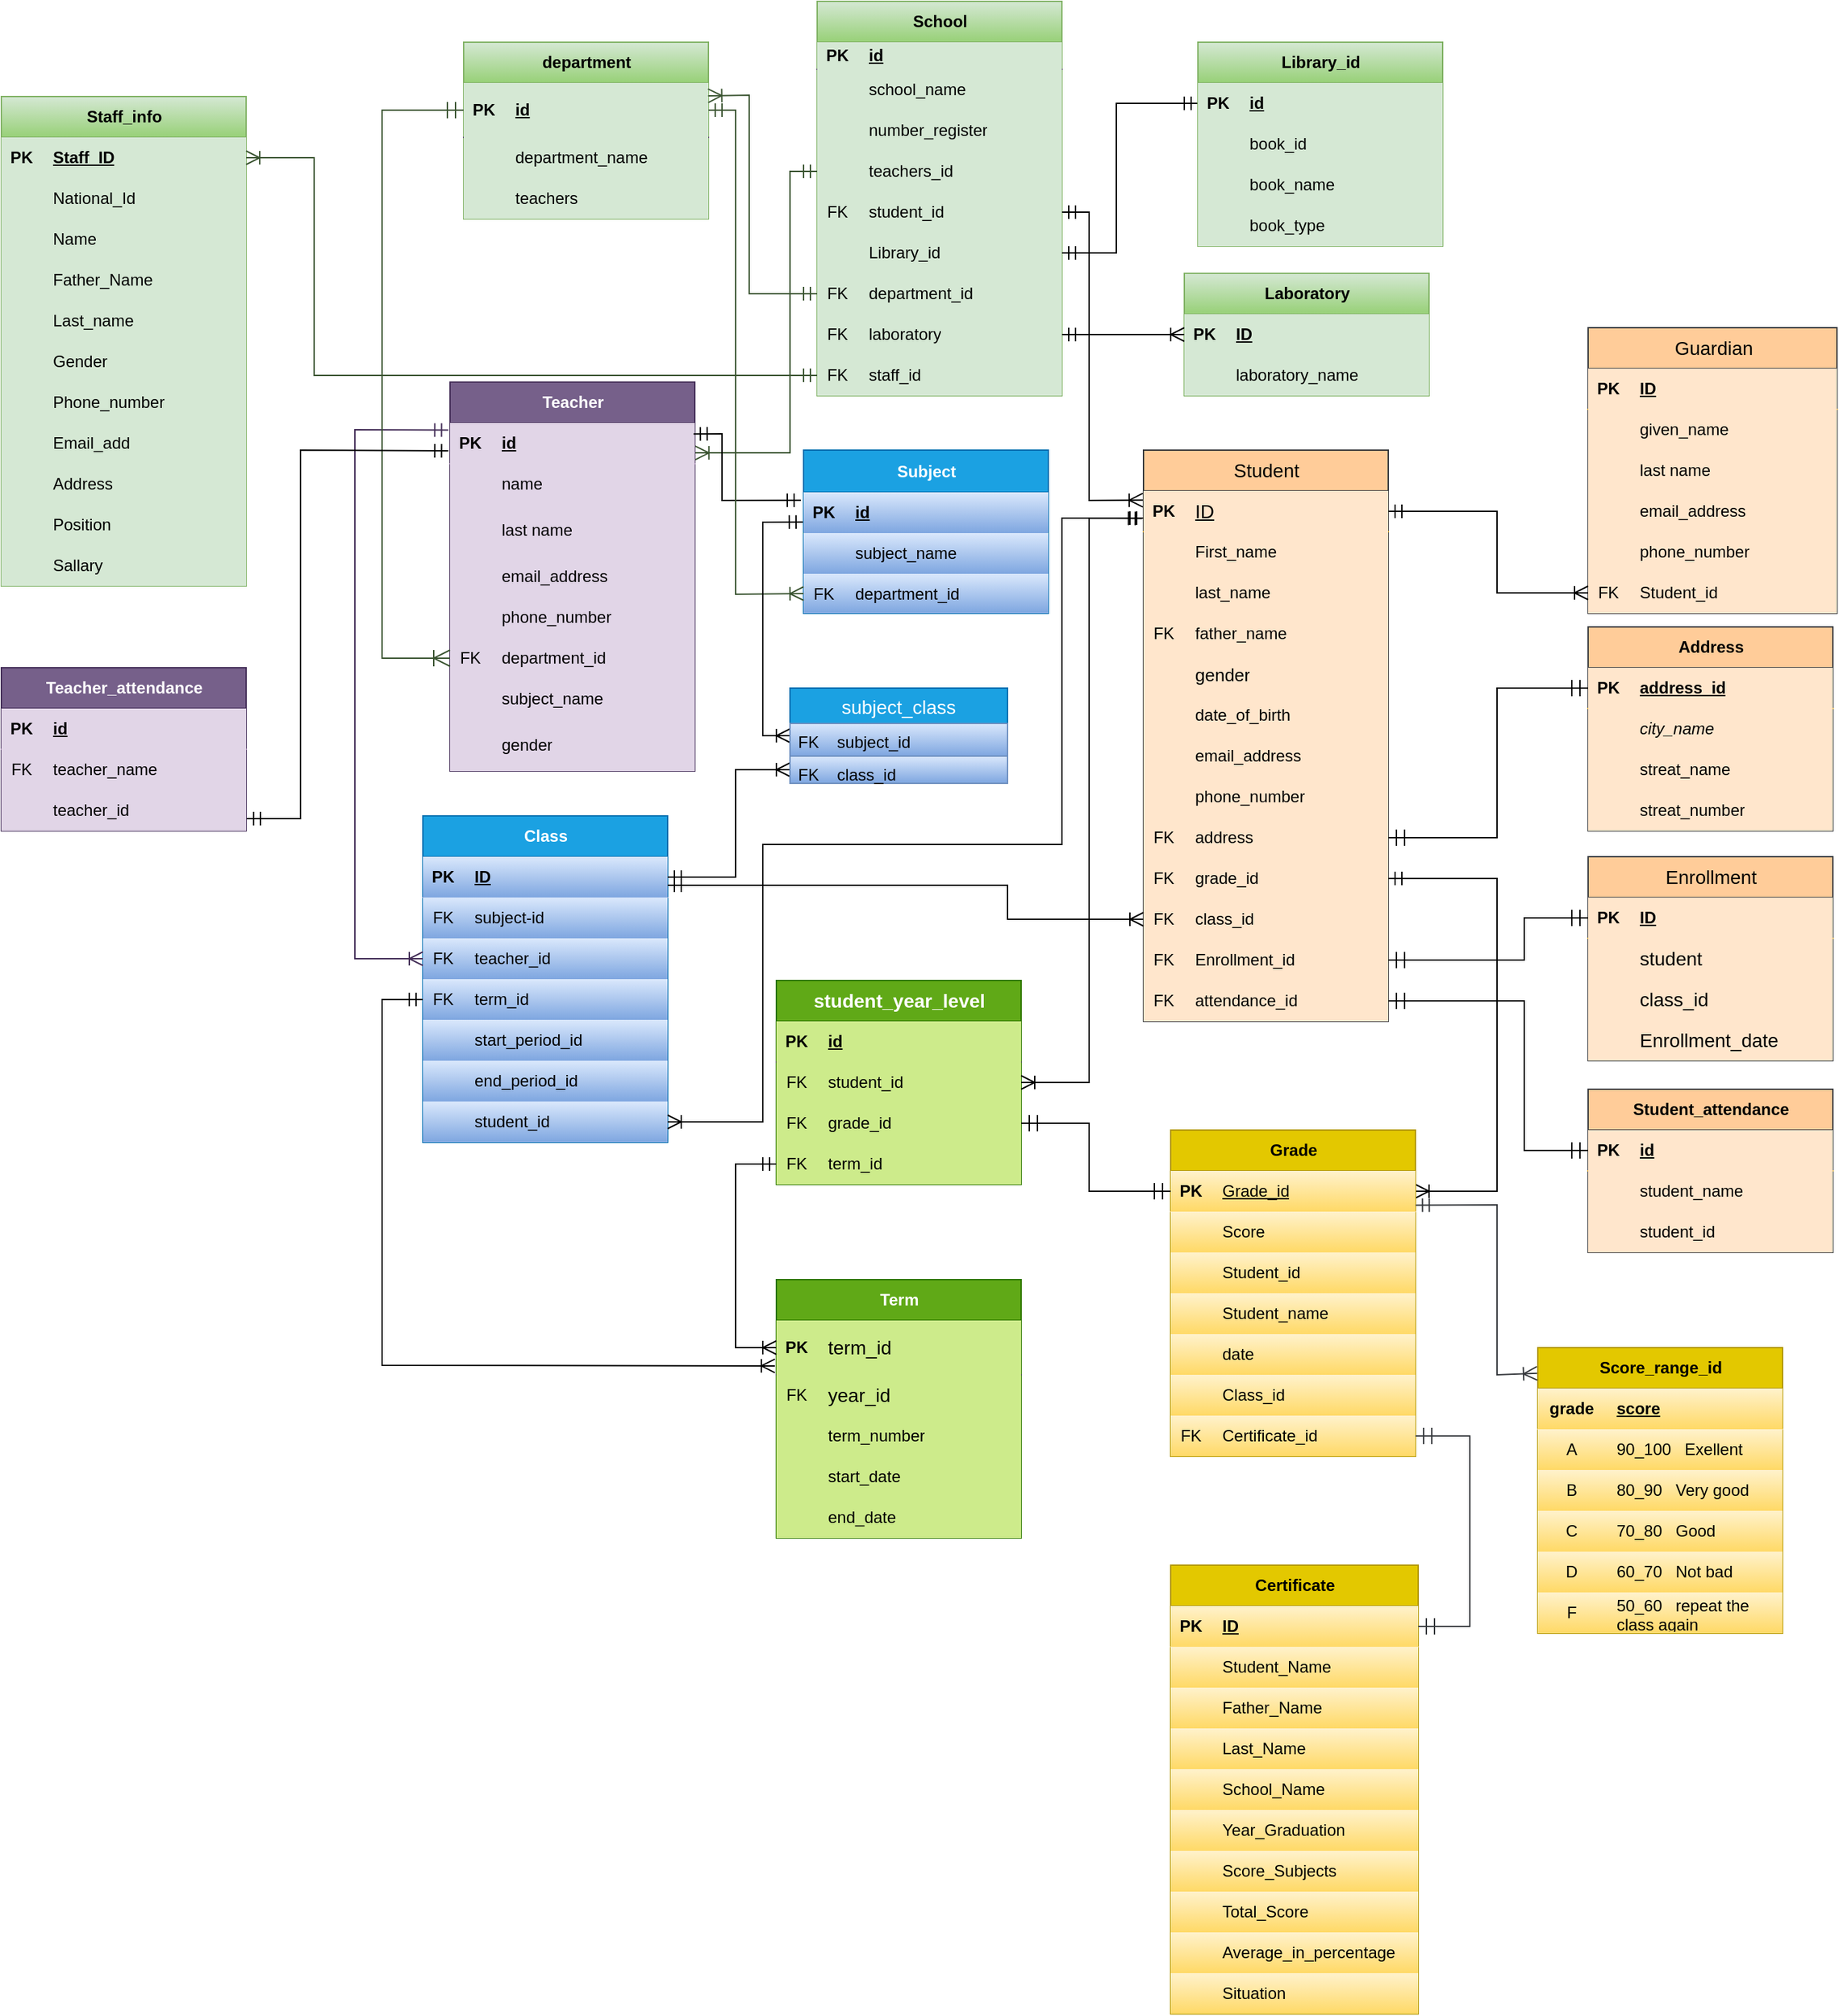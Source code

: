 <mxfile version="27.1.1" pages="2">
  <diagram name="Page-1" id="nbILnIoFjJxwPntXuKlM">
    <mxGraphModel dx="1965" dy="1148" grid="1" gridSize="10" guides="1" tooltips="1" connect="1" arrows="1" fold="1" page="1" pageScale="1" pageWidth="850" pageHeight="1100" math="0" shadow="0">
      <root>
        <mxCell id="0" />
        <mxCell id="1" parent="0" />
        <mxCell id="WqCxzR1ThUmL2bFhNVii-1" value="Student" style="shape=table;startSize=30;container=1;collapsible=1;childLayout=tableLayout;fixedRows=1;rowLines=0;fontStyle=0;align=center;resizeLast=1;html=1;fontSize=14;labelBackgroundColor=none;fillColor=#ffcc99;strokeColor=#36393d;rounded=0;" parent="1" vertex="1">
          <mxGeometry x="1440" y="800" width="180" height="420" as="geometry" />
        </mxCell>
        <mxCell id="WqCxzR1ThUmL2bFhNVii-2" value="" style="shape=tableRow;horizontal=0;startSize=0;swimlaneHead=0;swimlaneBody=0;fillColor=#ffe6cc;collapsible=0;dropTarget=0;points=[[0,0.5],[1,0.5]];portConstraint=eastwest;top=0;left=0;right=0;bottom=1;labelBackgroundColor=none;rounded=0;strokeColor=#d79b00;" parent="WqCxzR1ThUmL2bFhNVii-1" vertex="1">
          <mxGeometry y="30" width="180" height="30" as="geometry" />
        </mxCell>
        <mxCell id="WqCxzR1ThUmL2bFhNVii-3" value="PK" style="shape=partialRectangle;connectable=0;fillColor=#ffe6cc;top=0;left=0;bottom=0;right=0;fontStyle=1;overflow=hidden;whiteSpace=wrap;html=1;labelBackgroundColor=none;strokeColor=#d79b00;rounded=0;" parent="WqCxzR1ThUmL2bFhNVii-2" vertex="1">
          <mxGeometry width="30" height="30" as="geometry">
            <mxRectangle width="30" height="30" as="alternateBounds" />
          </mxGeometry>
        </mxCell>
        <mxCell id="WqCxzR1ThUmL2bFhNVii-4" value="ID" style="shape=partialRectangle;connectable=0;fillColor=#ffe6cc;top=0;left=0;bottom=0;right=0;align=left;spacingLeft=6;fontStyle=4;overflow=hidden;whiteSpace=wrap;html=1;fontSize=14;labelBackgroundColor=none;strokeColor=#d79b00;rounded=0;" parent="WqCxzR1ThUmL2bFhNVii-2" vertex="1">
          <mxGeometry x="30" width="150" height="30" as="geometry">
            <mxRectangle width="150" height="30" as="alternateBounds" />
          </mxGeometry>
        </mxCell>
        <mxCell id="WqCxzR1ThUmL2bFhNVii-5" value="" style="shape=tableRow;horizontal=0;startSize=0;swimlaneHead=0;swimlaneBody=0;fillColor=#ffe6cc;collapsible=0;dropTarget=0;points=[[0,0.5],[1,0.5]];portConstraint=eastwest;top=0;left=0;right=0;bottom=0;labelBackgroundColor=none;rounded=0;strokeColor=#d79b00;" parent="WqCxzR1ThUmL2bFhNVii-1" vertex="1">
          <mxGeometry y="60" width="180" height="30" as="geometry" />
        </mxCell>
        <mxCell id="WqCxzR1ThUmL2bFhNVii-6" value="" style="shape=partialRectangle;connectable=0;fillColor=#ffe6cc;top=0;left=0;bottom=0;right=0;editable=1;overflow=hidden;whiteSpace=wrap;html=1;labelBackgroundColor=none;strokeColor=#d79b00;rounded=0;" parent="WqCxzR1ThUmL2bFhNVii-5" vertex="1">
          <mxGeometry width="30" height="30" as="geometry">
            <mxRectangle width="30" height="30" as="alternateBounds" />
          </mxGeometry>
        </mxCell>
        <mxCell id="WqCxzR1ThUmL2bFhNVii-7" value="First_name" style="shape=partialRectangle;connectable=0;fillColor=#ffe6cc;top=0;left=0;bottom=0;right=0;align=left;spacingLeft=6;overflow=hidden;whiteSpace=wrap;html=1;labelBackgroundColor=none;strokeColor=#d79b00;rounded=0;" parent="WqCxzR1ThUmL2bFhNVii-5" vertex="1">
          <mxGeometry x="30" width="150" height="30" as="geometry">
            <mxRectangle width="150" height="30" as="alternateBounds" />
          </mxGeometry>
        </mxCell>
        <mxCell id="WqCxzR1ThUmL2bFhNVii-8" value="" style="shape=tableRow;horizontal=0;startSize=0;swimlaneHead=0;swimlaneBody=0;fillColor=#ffe6cc;collapsible=0;dropTarget=0;points=[[0,0.5],[1,0.5]];portConstraint=eastwest;top=0;left=0;right=0;bottom=0;labelBackgroundColor=none;rounded=0;strokeColor=#d79b00;" parent="WqCxzR1ThUmL2bFhNVii-1" vertex="1">
          <mxGeometry y="90" width="180" height="30" as="geometry" />
        </mxCell>
        <mxCell id="WqCxzR1ThUmL2bFhNVii-9" value="" style="shape=partialRectangle;connectable=0;fillColor=#ffe6cc;top=0;left=0;bottom=0;right=0;editable=1;overflow=hidden;whiteSpace=wrap;html=1;labelBackgroundColor=none;strokeColor=#d79b00;rounded=0;" parent="WqCxzR1ThUmL2bFhNVii-8" vertex="1">
          <mxGeometry width="30" height="30" as="geometry">
            <mxRectangle width="30" height="30" as="alternateBounds" />
          </mxGeometry>
        </mxCell>
        <mxCell id="WqCxzR1ThUmL2bFhNVii-10" value="last_name" style="shape=partialRectangle;connectable=0;fillColor=#ffe6cc;top=0;left=0;bottom=0;right=0;align=left;spacingLeft=6;overflow=hidden;whiteSpace=wrap;html=1;labelBackgroundColor=none;strokeColor=#d79b00;rounded=0;" parent="WqCxzR1ThUmL2bFhNVii-8" vertex="1">
          <mxGeometry x="30" width="150" height="30" as="geometry">
            <mxRectangle width="150" height="30" as="alternateBounds" />
          </mxGeometry>
        </mxCell>
        <mxCell id="WqCxzR1ThUmL2bFhNVii-11" value="" style="shape=tableRow;horizontal=0;startSize=0;swimlaneHead=0;swimlaneBody=0;fillColor=#ffe6cc;collapsible=0;dropTarget=0;points=[[0,0.5],[1,0.5]];portConstraint=eastwest;top=0;left=0;right=0;bottom=0;labelBackgroundColor=none;rounded=0;strokeColor=#d79b00;" parent="WqCxzR1ThUmL2bFhNVii-1" vertex="1">
          <mxGeometry y="120" width="180" height="30" as="geometry" />
        </mxCell>
        <mxCell id="WqCxzR1ThUmL2bFhNVii-12" value="FK" style="shape=partialRectangle;connectable=0;fillColor=#ffe6cc;top=0;left=0;bottom=0;right=0;editable=1;overflow=hidden;whiteSpace=wrap;html=1;labelBackgroundColor=none;strokeColor=#d79b00;rounded=0;" parent="WqCxzR1ThUmL2bFhNVii-11" vertex="1">
          <mxGeometry width="30" height="30" as="geometry">
            <mxRectangle width="30" height="30" as="alternateBounds" />
          </mxGeometry>
        </mxCell>
        <mxCell id="WqCxzR1ThUmL2bFhNVii-13" value="father_name" style="shape=partialRectangle;connectable=0;fillColor=#ffe6cc;top=0;left=0;bottom=0;right=0;align=left;spacingLeft=6;overflow=hidden;whiteSpace=wrap;html=1;labelBackgroundColor=none;strokeColor=#d79b00;rounded=0;" parent="WqCxzR1ThUmL2bFhNVii-11" vertex="1">
          <mxGeometry x="30" width="150" height="30" as="geometry">
            <mxRectangle width="150" height="30" as="alternateBounds" />
          </mxGeometry>
        </mxCell>
        <mxCell id="WqCxzR1ThUmL2bFhNVii-14" value="" style="shape=tableRow;horizontal=0;startSize=0;swimlaneHead=0;swimlaneBody=0;fillColor=#ffe6cc;collapsible=0;dropTarget=0;points=[[0,0.5],[1,0.5]];portConstraint=eastwest;top=0;left=0;right=0;bottom=0;labelBackgroundColor=none;rounded=0;strokeColor=#d79b00;" parent="WqCxzR1ThUmL2bFhNVii-1" vertex="1">
          <mxGeometry y="150" width="180" height="30" as="geometry" />
        </mxCell>
        <mxCell id="WqCxzR1ThUmL2bFhNVii-15" value="" style="shape=partialRectangle;connectable=0;fillColor=#ffe6cc;top=0;left=0;bottom=0;right=0;editable=1;overflow=hidden;whiteSpace=wrap;html=1;labelBackgroundColor=none;strokeColor=#d79b00;rounded=0;" parent="WqCxzR1ThUmL2bFhNVii-14" vertex="1">
          <mxGeometry width="30" height="30" as="geometry">
            <mxRectangle width="30" height="30" as="alternateBounds" />
          </mxGeometry>
        </mxCell>
        <mxCell id="WqCxzR1ThUmL2bFhNVii-16" value="&lt;span style=&quot;font-weight: normal;&quot;&gt;&lt;font style=&quot;font-size: 13px;&quot;&gt;gender&lt;/font&gt;&lt;/span&gt;" style="shape=partialRectangle;connectable=0;fillColor=#ffe6cc;top=0;left=0;bottom=0;right=0;align=left;spacingLeft=6;overflow=hidden;whiteSpace=wrap;html=1;fontStyle=1;labelBackgroundColor=none;strokeColor=#d79b00;rounded=0;" parent="WqCxzR1ThUmL2bFhNVii-14" vertex="1">
          <mxGeometry x="30" width="150" height="30" as="geometry">
            <mxRectangle width="150" height="30" as="alternateBounds" />
          </mxGeometry>
        </mxCell>
        <mxCell id="WqCxzR1ThUmL2bFhNVii-17" value="" style="shape=tableRow;horizontal=0;startSize=0;swimlaneHead=0;swimlaneBody=0;fillColor=#ffe6cc;collapsible=0;dropTarget=0;points=[[0,0.5],[1,0.5]];portConstraint=eastwest;top=0;left=0;right=0;bottom=0;labelBackgroundColor=none;rounded=0;strokeColor=#d79b00;" parent="WqCxzR1ThUmL2bFhNVii-1" vertex="1">
          <mxGeometry y="180" width="180" height="30" as="geometry" />
        </mxCell>
        <mxCell id="WqCxzR1ThUmL2bFhNVii-18" value="" style="shape=partialRectangle;connectable=0;fillColor=#ffe6cc;top=0;left=0;bottom=0;right=0;editable=1;overflow=hidden;whiteSpace=wrap;html=1;labelBackgroundColor=none;strokeColor=#d79b00;rounded=0;" parent="WqCxzR1ThUmL2bFhNVii-17" vertex="1">
          <mxGeometry width="30" height="30" as="geometry">
            <mxRectangle width="30" height="30" as="alternateBounds" />
          </mxGeometry>
        </mxCell>
        <mxCell id="WqCxzR1ThUmL2bFhNVii-19" value="date_of_birth" style="shape=partialRectangle;connectable=0;fillColor=#ffe6cc;top=0;left=0;bottom=0;right=0;align=left;spacingLeft=6;overflow=hidden;whiteSpace=wrap;html=1;labelBackgroundColor=none;strokeColor=#d79b00;rounded=0;" parent="WqCxzR1ThUmL2bFhNVii-17" vertex="1">
          <mxGeometry x="30" width="150" height="30" as="geometry">
            <mxRectangle width="150" height="30" as="alternateBounds" />
          </mxGeometry>
        </mxCell>
        <mxCell id="WqCxzR1ThUmL2bFhNVii-20" value="" style="shape=tableRow;horizontal=0;startSize=0;swimlaneHead=0;swimlaneBody=0;fillColor=#ffe6cc;collapsible=0;dropTarget=0;points=[[0,0.5],[1,0.5]];portConstraint=eastwest;top=0;left=0;right=0;bottom=0;labelBackgroundColor=none;rounded=0;strokeColor=#d79b00;" parent="WqCxzR1ThUmL2bFhNVii-1" vertex="1">
          <mxGeometry y="210" width="180" height="30" as="geometry" />
        </mxCell>
        <mxCell id="WqCxzR1ThUmL2bFhNVii-21" value="" style="shape=partialRectangle;connectable=0;fillColor=#ffe6cc;top=0;left=0;bottom=0;right=0;editable=1;overflow=hidden;whiteSpace=wrap;html=1;labelBackgroundColor=none;strokeColor=#d79b00;rounded=0;" parent="WqCxzR1ThUmL2bFhNVii-20" vertex="1">
          <mxGeometry width="30" height="30" as="geometry">
            <mxRectangle width="30" height="30" as="alternateBounds" />
          </mxGeometry>
        </mxCell>
        <mxCell id="WqCxzR1ThUmL2bFhNVii-22" value="email_address" style="shape=partialRectangle;connectable=0;fillColor=#ffe6cc;top=0;left=0;bottom=0;right=0;align=left;spacingLeft=6;overflow=hidden;whiteSpace=wrap;html=1;labelBackgroundColor=none;strokeColor=#d79b00;rounded=0;" parent="WqCxzR1ThUmL2bFhNVii-20" vertex="1">
          <mxGeometry x="30" width="150" height="30" as="geometry">
            <mxRectangle width="150" height="30" as="alternateBounds" />
          </mxGeometry>
        </mxCell>
        <mxCell id="WqCxzR1ThUmL2bFhNVii-23" value="" style="shape=tableRow;horizontal=0;startSize=0;swimlaneHead=0;swimlaneBody=0;fillColor=#ffe6cc;collapsible=0;dropTarget=0;points=[[0,0.5],[1,0.5]];portConstraint=eastwest;top=0;left=0;right=0;bottom=0;labelBackgroundColor=none;rounded=0;strokeColor=#d79b00;" parent="WqCxzR1ThUmL2bFhNVii-1" vertex="1">
          <mxGeometry y="240" width="180" height="30" as="geometry" />
        </mxCell>
        <mxCell id="WqCxzR1ThUmL2bFhNVii-24" value="" style="shape=partialRectangle;connectable=0;fillColor=#ffe6cc;top=0;left=0;bottom=0;right=0;editable=1;overflow=hidden;whiteSpace=wrap;html=1;labelBackgroundColor=none;strokeColor=#d79b00;rounded=0;" parent="WqCxzR1ThUmL2bFhNVii-23" vertex="1">
          <mxGeometry width="30" height="30" as="geometry">
            <mxRectangle width="30" height="30" as="alternateBounds" />
          </mxGeometry>
        </mxCell>
        <mxCell id="WqCxzR1ThUmL2bFhNVii-25" value="phone_number" style="shape=partialRectangle;connectable=0;fillColor=#ffe6cc;top=0;left=0;bottom=0;right=0;align=left;spacingLeft=6;overflow=hidden;whiteSpace=wrap;html=1;labelBackgroundColor=none;strokeColor=#d79b00;rounded=0;" parent="WqCxzR1ThUmL2bFhNVii-23" vertex="1">
          <mxGeometry x="30" width="150" height="30" as="geometry">
            <mxRectangle width="150" height="30" as="alternateBounds" />
          </mxGeometry>
        </mxCell>
        <mxCell id="WqCxzR1ThUmL2bFhNVii-26" value="" style="shape=tableRow;horizontal=0;startSize=0;swimlaneHead=0;swimlaneBody=0;fillColor=#ffe6cc;collapsible=0;dropTarget=0;points=[[0,0.5],[1,0.5]];portConstraint=eastwest;top=0;left=0;right=0;bottom=0;labelBackgroundColor=none;rounded=0;strokeColor=#d79b00;" parent="WqCxzR1ThUmL2bFhNVii-1" vertex="1">
          <mxGeometry y="270" width="180" height="30" as="geometry" />
        </mxCell>
        <mxCell id="WqCxzR1ThUmL2bFhNVii-27" value="FK" style="shape=partialRectangle;connectable=0;fillColor=#ffe6cc;top=0;left=0;bottom=0;right=0;editable=1;overflow=hidden;whiteSpace=wrap;html=1;labelBackgroundColor=none;strokeColor=#d79b00;rounded=0;" parent="WqCxzR1ThUmL2bFhNVii-26" vertex="1">
          <mxGeometry width="30" height="30" as="geometry">
            <mxRectangle width="30" height="30" as="alternateBounds" />
          </mxGeometry>
        </mxCell>
        <mxCell id="WqCxzR1ThUmL2bFhNVii-28" value="address" style="shape=partialRectangle;connectable=0;fillColor=#ffe6cc;top=0;left=0;bottom=0;right=0;align=left;spacingLeft=6;overflow=hidden;whiteSpace=wrap;html=1;labelBackgroundColor=none;strokeColor=#d79b00;rounded=0;" parent="WqCxzR1ThUmL2bFhNVii-26" vertex="1">
          <mxGeometry x="30" width="150" height="30" as="geometry">
            <mxRectangle width="150" height="30" as="alternateBounds" />
          </mxGeometry>
        </mxCell>
        <mxCell id="WqCxzR1ThUmL2bFhNVii-29" value="" style="shape=tableRow;horizontal=0;startSize=0;swimlaneHead=0;swimlaneBody=0;fillColor=#ffe6cc;collapsible=0;dropTarget=0;points=[[0,0.5],[1,0.5]];portConstraint=eastwest;top=0;left=0;right=0;bottom=0;labelBackgroundColor=none;rounded=0;strokeColor=#d79b00;" parent="WqCxzR1ThUmL2bFhNVii-1" vertex="1">
          <mxGeometry y="300" width="180" height="30" as="geometry" />
        </mxCell>
        <mxCell id="WqCxzR1ThUmL2bFhNVii-30" value="FK" style="shape=partialRectangle;connectable=0;fillColor=#ffe6cc;top=0;left=0;bottom=0;right=0;editable=1;overflow=hidden;whiteSpace=wrap;html=1;labelBackgroundColor=none;strokeColor=#d79b00;rounded=0;" parent="WqCxzR1ThUmL2bFhNVii-29" vertex="1">
          <mxGeometry width="30" height="30" as="geometry">
            <mxRectangle width="30" height="30" as="alternateBounds" />
          </mxGeometry>
        </mxCell>
        <mxCell id="WqCxzR1ThUmL2bFhNVii-31" value="grade_id" style="shape=partialRectangle;connectable=0;fillColor=#ffe6cc;top=0;left=0;bottom=0;right=0;align=left;spacingLeft=6;overflow=hidden;whiteSpace=wrap;html=1;labelBackgroundColor=none;strokeColor=#d79b00;rounded=0;" parent="WqCxzR1ThUmL2bFhNVii-29" vertex="1">
          <mxGeometry x="30" width="150" height="30" as="geometry">
            <mxRectangle width="150" height="30" as="alternateBounds" />
          </mxGeometry>
        </mxCell>
        <mxCell id="WqCxzR1ThUmL2bFhNVii-32" value="" style="shape=tableRow;horizontal=0;startSize=0;swimlaneHead=0;swimlaneBody=0;fillColor=#ffe6cc;collapsible=0;dropTarget=0;points=[[0,0.5],[1,0.5]];portConstraint=eastwest;top=0;left=0;right=0;bottom=0;labelBackgroundColor=none;rounded=0;strokeColor=#d79b00;" parent="WqCxzR1ThUmL2bFhNVii-1" vertex="1">
          <mxGeometry y="330" width="180" height="30" as="geometry" />
        </mxCell>
        <mxCell id="WqCxzR1ThUmL2bFhNVii-33" value="FK" style="shape=partialRectangle;connectable=0;fillColor=#ffe6cc;top=0;left=0;bottom=0;right=0;editable=1;overflow=hidden;whiteSpace=wrap;html=1;labelBackgroundColor=none;strokeColor=#d79b00;rounded=0;" parent="WqCxzR1ThUmL2bFhNVii-32" vertex="1">
          <mxGeometry width="30" height="30" as="geometry">
            <mxRectangle width="30" height="30" as="alternateBounds" />
          </mxGeometry>
        </mxCell>
        <mxCell id="WqCxzR1ThUmL2bFhNVii-34" value="class_id" style="shape=partialRectangle;connectable=0;fillColor=#ffe6cc;top=0;left=0;bottom=0;right=0;align=left;spacingLeft=6;overflow=hidden;whiteSpace=wrap;html=1;labelBackgroundColor=none;strokeColor=#d79b00;rounded=0;" parent="WqCxzR1ThUmL2bFhNVii-32" vertex="1">
          <mxGeometry x="30" width="150" height="30" as="geometry">
            <mxRectangle width="150" height="30" as="alternateBounds" />
          </mxGeometry>
        </mxCell>
        <mxCell id="WqCxzR1ThUmL2bFhNVii-35" value="" style="shape=tableRow;horizontal=0;startSize=0;swimlaneHead=0;swimlaneBody=0;fillColor=#ffe6cc;collapsible=0;dropTarget=0;points=[[0,0.5],[1,0.5]];portConstraint=eastwest;top=0;left=0;right=0;bottom=0;labelBackgroundColor=none;rounded=0;strokeColor=#d79b00;" parent="WqCxzR1ThUmL2bFhNVii-1" vertex="1">
          <mxGeometry y="360" width="180" height="30" as="geometry" />
        </mxCell>
        <mxCell id="WqCxzR1ThUmL2bFhNVii-36" value="FK" style="shape=partialRectangle;connectable=0;fillColor=#ffe6cc;top=0;left=0;bottom=0;right=0;editable=1;overflow=hidden;whiteSpace=wrap;html=1;labelBackgroundColor=none;strokeColor=#d79b00;rounded=0;" parent="WqCxzR1ThUmL2bFhNVii-35" vertex="1">
          <mxGeometry width="30" height="30" as="geometry">
            <mxRectangle width="30" height="30" as="alternateBounds" />
          </mxGeometry>
        </mxCell>
        <mxCell id="WqCxzR1ThUmL2bFhNVii-37" value="Enrollment_id" style="shape=partialRectangle;connectable=0;fillColor=#ffe6cc;top=0;left=0;bottom=0;right=0;align=left;spacingLeft=6;overflow=hidden;whiteSpace=wrap;html=1;labelBackgroundColor=none;strokeColor=#d79b00;rounded=0;" parent="WqCxzR1ThUmL2bFhNVii-35" vertex="1">
          <mxGeometry x="30" width="150" height="30" as="geometry">
            <mxRectangle width="150" height="30" as="alternateBounds" />
          </mxGeometry>
        </mxCell>
        <mxCell id="WqCxzR1ThUmL2bFhNVii-38" value="" style="shape=tableRow;horizontal=0;startSize=0;swimlaneHead=0;swimlaneBody=0;fillColor=#ffe6cc;collapsible=0;dropTarget=0;points=[[0,0.5],[1,0.5]];portConstraint=eastwest;top=0;left=0;right=0;bottom=0;labelBackgroundColor=none;rounded=0;strokeColor=#d79b00;" parent="WqCxzR1ThUmL2bFhNVii-1" vertex="1">
          <mxGeometry y="390" width="180" height="30" as="geometry" />
        </mxCell>
        <mxCell id="WqCxzR1ThUmL2bFhNVii-39" value="FK" style="shape=partialRectangle;connectable=0;fillColor=#ffe6cc;top=0;left=0;bottom=0;right=0;editable=1;overflow=hidden;whiteSpace=wrap;html=1;labelBackgroundColor=none;strokeColor=#d79b00;rounded=0;" parent="WqCxzR1ThUmL2bFhNVii-38" vertex="1">
          <mxGeometry width="30" height="30" as="geometry">
            <mxRectangle width="30" height="30" as="alternateBounds" />
          </mxGeometry>
        </mxCell>
        <mxCell id="WqCxzR1ThUmL2bFhNVii-40" value="attendance_id" style="shape=partialRectangle;connectable=0;fillColor=#ffe6cc;top=0;left=0;bottom=0;right=0;align=left;spacingLeft=6;overflow=hidden;whiteSpace=wrap;html=1;labelBackgroundColor=none;strokeColor=#d79b00;rounded=0;" parent="WqCxzR1ThUmL2bFhNVii-38" vertex="1">
          <mxGeometry x="30" width="150" height="30" as="geometry">
            <mxRectangle width="150" height="30" as="alternateBounds" />
          </mxGeometry>
        </mxCell>
        <mxCell id="WqCxzR1ThUmL2bFhNVii-41" value="Guardian" style="shape=table;startSize=30;container=1;collapsible=1;childLayout=tableLayout;fixedRows=1;rowLines=0;align=center;resizeLast=1;html=1;fontSize=14;labelBackgroundColor=none;fillColor=#ffcc99;strokeColor=#36393d;rounded=0;" parent="1" vertex="1">
          <mxGeometry x="1767" y="710" width="183" height="210" as="geometry" />
        </mxCell>
        <mxCell id="WqCxzR1ThUmL2bFhNVii-42" value="" style="shape=tableRow;horizontal=0;startSize=0;swimlaneHead=0;swimlaneBody=0;fillColor=#ffe6cc;collapsible=0;dropTarget=0;points=[[0,0.5],[1,0.5]];portConstraint=eastwest;top=0;left=0;right=0;bottom=1;labelBackgroundColor=none;strokeColor=#d79b00;rounded=0;" parent="WqCxzR1ThUmL2bFhNVii-41" vertex="1">
          <mxGeometry y="30" width="183" height="30" as="geometry" />
        </mxCell>
        <mxCell id="WqCxzR1ThUmL2bFhNVii-43" value="PK" style="shape=partialRectangle;connectable=0;fillColor=#ffe6cc;top=0;left=0;bottom=0;right=0;fontStyle=1;overflow=hidden;whiteSpace=wrap;html=1;labelBackgroundColor=none;strokeColor=#d79b00;rounded=0;" parent="WqCxzR1ThUmL2bFhNVii-42" vertex="1">
          <mxGeometry width="30" height="30" as="geometry">
            <mxRectangle width="30" height="30" as="alternateBounds" />
          </mxGeometry>
        </mxCell>
        <mxCell id="WqCxzR1ThUmL2bFhNVii-44" value="ID" style="shape=partialRectangle;connectable=0;fillColor=#ffe6cc;top=0;left=0;bottom=0;right=0;align=left;spacingLeft=6;fontStyle=5;overflow=hidden;whiteSpace=wrap;html=1;labelBackgroundColor=none;strokeColor=#d79b00;rounded=0;" parent="WqCxzR1ThUmL2bFhNVii-42" vertex="1">
          <mxGeometry x="30" width="153" height="30" as="geometry">
            <mxRectangle width="153" height="30" as="alternateBounds" />
          </mxGeometry>
        </mxCell>
        <mxCell id="WqCxzR1ThUmL2bFhNVii-45" value="" style="shape=tableRow;horizontal=0;startSize=0;swimlaneHead=0;swimlaneBody=0;fillColor=#ffe6cc;collapsible=0;dropTarget=0;points=[[0,0.5],[1,0.5]];portConstraint=eastwest;top=0;left=0;right=0;bottom=0;labelBackgroundColor=none;strokeColor=#d79b00;rounded=0;" parent="WqCxzR1ThUmL2bFhNVii-41" vertex="1">
          <mxGeometry y="60" width="183" height="30" as="geometry" />
        </mxCell>
        <mxCell id="WqCxzR1ThUmL2bFhNVii-46" value="" style="shape=partialRectangle;connectable=0;fillColor=#ffe6cc;top=0;left=0;bottom=0;right=0;editable=1;overflow=hidden;whiteSpace=wrap;html=1;labelBackgroundColor=none;strokeColor=#d79b00;rounded=0;" parent="WqCxzR1ThUmL2bFhNVii-45" vertex="1">
          <mxGeometry width="30" height="30" as="geometry">
            <mxRectangle width="30" height="30" as="alternateBounds" />
          </mxGeometry>
        </mxCell>
        <mxCell id="WqCxzR1ThUmL2bFhNVii-47" value="given_name" style="shape=partialRectangle;connectable=0;fillColor=#ffe6cc;top=0;left=0;bottom=0;right=0;align=left;spacingLeft=6;overflow=hidden;whiteSpace=wrap;html=1;labelBackgroundColor=none;strokeColor=#d79b00;rounded=0;" parent="WqCxzR1ThUmL2bFhNVii-45" vertex="1">
          <mxGeometry x="30" width="153" height="30" as="geometry">
            <mxRectangle width="153" height="30" as="alternateBounds" />
          </mxGeometry>
        </mxCell>
        <mxCell id="WqCxzR1ThUmL2bFhNVii-48" value="" style="shape=tableRow;horizontal=0;startSize=0;swimlaneHead=0;swimlaneBody=0;fillColor=#ffe6cc;collapsible=0;dropTarget=0;points=[[0,0.5],[1,0.5]];portConstraint=eastwest;top=0;left=0;right=0;bottom=0;labelBackgroundColor=none;strokeColor=#d79b00;rounded=0;" parent="WqCxzR1ThUmL2bFhNVii-41" vertex="1">
          <mxGeometry y="90" width="183" height="30" as="geometry" />
        </mxCell>
        <mxCell id="WqCxzR1ThUmL2bFhNVii-49" value="" style="shape=partialRectangle;connectable=0;fillColor=#ffe6cc;top=0;left=0;bottom=0;right=0;editable=1;overflow=hidden;whiteSpace=wrap;html=1;labelBackgroundColor=none;strokeColor=#d79b00;rounded=0;" parent="WqCxzR1ThUmL2bFhNVii-48" vertex="1">
          <mxGeometry width="30" height="30" as="geometry">
            <mxRectangle width="30" height="30" as="alternateBounds" />
          </mxGeometry>
        </mxCell>
        <mxCell id="WqCxzR1ThUmL2bFhNVii-50" value="last name" style="shape=partialRectangle;connectable=0;fillColor=#ffe6cc;top=0;left=0;bottom=0;right=0;align=left;spacingLeft=6;overflow=hidden;whiteSpace=wrap;html=1;labelBackgroundColor=none;strokeColor=#d79b00;rounded=0;" parent="WqCxzR1ThUmL2bFhNVii-48" vertex="1">
          <mxGeometry x="30" width="153" height="30" as="geometry">
            <mxRectangle width="153" height="30" as="alternateBounds" />
          </mxGeometry>
        </mxCell>
        <mxCell id="WqCxzR1ThUmL2bFhNVii-51" value="" style="shape=tableRow;horizontal=0;startSize=0;swimlaneHead=0;swimlaneBody=0;fillColor=#ffe6cc;collapsible=0;dropTarget=0;points=[[0,0.5],[1,0.5]];portConstraint=eastwest;top=0;left=0;right=0;bottom=0;labelBackgroundColor=none;strokeColor=#d79b00;rounded=0;" parent="WqCxzR1ThUmL2bFhNVii-41" vertex="1">
          <mxGeometry y="120" width="183" height="30" as="geometry" />
        </mxCell>
        <mxCell id="WqCxzR1ThUmL2bFhNVii-52" value="" style="shape=partialRectangle;connectable=0;fillColor=#ffe6cc;top=0;left=0;bottom=0;right=0;editable=1;overflow=hidden;whiteSpace=wrap;html=1;labelBackgroundColor=none;strokeColor=#d79b00;rounded=0;" parent="WqCxzR1ThUmL2bFhNVii-51" vertex="1">
          <mxGeometry width="30" height="30" as="geometry">
            <mxRectangle width="30" height="30" as="alternateBounds" />
          </mxGeometry>
        </mxCell>
        <mxCell id="WqCxzR1ThUmL2bFhNVii-53" value="email_address" style="shape=partialRectangle;connectable=0;fillColor=#ffe6cc;top=0;left=0;bottom=0;right=0;align=left;spacingLeft=6;overflow=hidden;whiteSpace=wrap;html=1;labelBackgroundColor=none;strokeColor=#d79b00;rounded=0;" parent="WqCxzR1ThUmL2bFhNVii-51" vertex="1">
          <mxGeometry x="30" width="153" height="30" as="geometry">
            <mxRectangle width="153" height="30" as="alternateBounds" />
          </mxGeometry>
        </mxCell>
        <mxCell id="WqCxzR1ThUmL2bFhNVii-54" value="" style="shape=tableRow;horizontal=0;startSize=0;swimlaneHead=0;swimlaneBody=0;fillColor=#ffe6cc;collapsible=0;dropTarget=0;points=[[0,0.5],[1,0.5]];portConstraint=eastwest;top=0;left=0;right=0;bottom=0;labelBackgroundColor=none;strokeColor=#d79b00;rounded=0;" parent="WqCxzR1ThUmL2bFhNVii-41" vertex="1">
          <mxGeometry y="150" width="183" height="30" as="geometry" />
        </mxCell>
        <mxCell id="WqCxzR1ThUmL2bFhNVii-55" value="" style="shape=partialRectangle;connectable=0;fillColor=#ffe6cc;top=0;left=0;bottom=0;right=0;editable=1;overflow=hidden;whiteSpace=wrap;html=1;labelBackgroundColor=none;strokeColor=#d79b00;rounded=0;" parent="WqCxzR1ThUmL2bFhNVii-54" vertex="1">
          <mxGeometry width="30" height="30" as="geometry">
            <mxRectangle width="30" height="30" as="alternateBounds" />
          </mxGeometry>
        </mxCell>
        <mxCell id="WqCxzR1ThUmL2bFhNVii-56" value="phone_number" style="shape=partialRectangle;connectable=0;fillColor=#ffe6cc;top=0;left=0;bottom=0;right=0;align=left;spacingLeft=6;overflow=hidden;whiteSpace=wrap;html=1;labelBackgroundColor=none;strokeColor=#d79b00;rounded=0;" parent="WqCxzR1ThUmL2bFhNVii-54" vertex="1">
          <mxGeometry x="30" width="153" height="30" as="geometry">
            <mxRectangle width="153" height="30" as="alternateBounds" />
          </mxGeometry>
        </mxCell>
        <mxCell id="WqCxzR1ThUmL2bFhNVii-57" value="" style="shape=tableRow;horizontal=0;startSize=0;swimlaneHead=0;swimlaneBody=0;fillColor=#ffe6cc;collapsible=0;dropTarget=0;points=[[0,0.5],[1,0.5]];portConstraint=eastwest;top=0;left=0;right=0;bottom=0;labelBackgroundColor=none;strokeColor=#d79b00;rounded=0;" parent="WqCxzR1ThUmL2bFhNVii-41" vertex="1">
          <mxGeometry y="180" width="183" height="30" as="geometry" />
        </mxCell>
        <mxCell id="WqCxzR1ThUmL2bFhNVii-58" value="FK" style="shape=partialRectangle;connectable=0;fillColor=#ffe6cc;top=0;left=0;bottom=0;right=0;editable=1;overflow=hidden;whiteSpace=wrap;html=1;labelBackgroundColor=none;strokeColor=#d79b00;rounded=0;" parent="WqCxzR1ThUmL2bFhNVii-57" vertex="1">
          <mxGeometry width="30" height="30" as="geometry">
            <mxRectangle width="30" height="30" as="alternateBounds" />
          </mxGeometry>
        </mxCell>
        <mxCell id="WqCxzR1ThUmL2bFhNVii-59" value="Student_id" style="shape=partialRectangle;connectable=0;fillColor=#ffe6cc;top=0;left=0;bottom=0;right=0;align=left;spacingLeft=6;overflow=hidden;whiteSpace=wrap;html=1;labelBackgroundColor=none;strokeColor=#d79b00;rounded=0;" parent="WqCxzR1ThUmL2bFhNVii-57" vertex="1">
          <mxGeometry x="30" width="153" height="30" as="geometry">
            <mxRectangle width="153" height="30" as="alternateBounds" />
          </mxGeometry>
        </mxCell>
        <mxCell id="WqCxzR1ThUmL2bFhNVii-60" value="Class" style="shape=table;startSize=30;container=1;collapsible=1;childLayout=tableLayout;fixedRows=1;rowLines=0;fontStyle=1;align=center;resizeLast=1;html=1;labelBackgroundColor=none;fillColor=#1ba1e2;rounded=0;strokeColor=#006EAF;fontColor=#ffffff;" parent="1" vertex="1">
          <mxGeometry x="910" y="1069" width="180" height="240" as="geometry" />
        </mxCell>
        <mxCell id="WqCxzR1ThUmL2bFhNVii-61" value="" style="shape=tableRow;horizontal=0;startSize=0;swimlaneHead=0;swimlaneBody=0;fillColor=#dae8fc;collapsible=0;dropTarget=0;points=[[0,0.5],[1,0.5]];portConstraint=eastwest;top=0;left=0;right=0;bottom=1;labelBackgroundColor=none;strokeColor=#6c8ebf;rounded=0;gradientColor=#7ea6e0;" parent="WqCxzR1ThUmL2bFhNVii-60" vertex="1">
          <mxGeometry y="30" width="180" height="30" as="geometry" />
        </mxCell>
        <mxCell id="WqCxzR1ThUmL2bFhNVii-62" value="PK" style="shape=partialRectangle;connectable=0;fillColor=#dae8fc;top=0;left=0;bottom=0;right=0;fontStyle=1;overflow=hidden;whiteSpace=wrap;html=1;labelBackgroundColor=none;strokeColor=#6c8ebf;rounded=0;gradientColor=#7ea6e0;" parent="WqCxzR1ThUmL2bFhNVii-61" vertex="1">
          <mxGeometry width="30" height="30" as="geometry">
            <mxRectangle width="30" height="30" as="alternateBounds" />
          </mxGeometry>
        </mxCell>
        <mxCell id="WqCxzR1ThUmL2bFhNVii-63" value="ID" style="shape=partialRectangle;connectable=0;fillColor=#dae8fc;top=0;left=0;bottom=0;right=0;align=left;spacingLeft=6;fontStyle=5;overflow=hidden;whiteSpace=wrap;html=1;labelBackgroundColor=none;strokeColor=#6c8ebf;rounded=0;gradientColor=#7ea6e0;" parent="WqCxzR1ThUmL2bFhNVii-61" vertex="1">
          <mxGeometry x="30" width="150" height="30" as="geometry">
            <mxRectangle width="150" height="30" as="alternateBounds" />
          </mxGeometry>
        </mxCell>
        <mxCell id="WqCxzR1ThUmL2bFhNVii-64" value="" style="shape=tableRow;horizontal=0;startSize=0;swimlaneHead=0;swimlaneBody=0;fillColor=#dae8fc;collapsible=0;dropTarget=0;points=[[0,0.5],[1,0.5]];portConstraint=eastwest;top=0;left=0;right=0;bottom=0;labelBackgroundColor=none;strokeColor=#6c8ebf;rounded=0;gradientColor=#7ea6e0;" parent="WqCxzR1ThUmL2bFhNVii-60" vertex="1">
          <mxGeometry y="60" width="180" height="30" as="geometry" />
        </mxCell>
        <mxCell id="WqCxzR1ThUmL2bFhNVii-65" value="FK" style="shape=partialRectangle;connectable=0;fillColor=#dae8fc;top=0;left=0;bottom=0;right=0;editable=1;overflow=hidden;whiteSpace=wrap;html=1;labelBackgroundColor=none;strokeColor=#6c8ebf;rounded=0;gradientColor=#7ea6e0;" parent="WqCxzR1ThUmL2bFhNVii-64" vertex="1">
          <mxGeometry width="30" height="30" as="geometry">
            <mxRectangle width="30" height="30" as="alternateBounds" />
          </mxGeometry>
        </mxCell>
        <mxCell id="WqCxzR1ThUmL2bFhNVii-66" value="subject-id" style="shape=partialRectangle;connectable=0;fillColor=#dae8fc;top=0;left=0;bottom=0;right=0;align=left;spacingLeft=6;overflow=hidden;whiteSpace=wrap;html=1;labelBackgroundColor=none;strokeColor=#6c8ebf;rounded=0;gradientColor=#7ea6e0;" parent="WqCxzR1ThUmL2bFhNVii-64" vertex="1">
          <mxGeometry x="30" width="150" height="30" as="geometry">
            <mxRectangle width="150" height="30" as="alternateBounds" />
          </mxGeometry>
        </mxCell>
        <mxCell id="WqCxzR1ThUmL2bFhNVii-67" value="" style="shape=tableRow;horizontal=0;startSize=0;swimlaneHead=0;swimlaneBody=0;fillColor=#dae8fc;collapsible=0;dropTarget=0;points=[[0,0.5],[1,0.5]];portConstraint=eastwest;top=0;left=0;right=0;bottom=0;labelBackgroundColor=none;strokeColor=#6c8ebf;rounded=0;gradientColor=#7ea6e0;" parent="WqCxzR1ThUmL2bFhNVii-60" vertex="1">
          <mxGeometry y="90" width="180" height="30" as="geometry" />
        </mxCell>
        <mxCell id="WqCxzR1ThUmL2bFhNVii-68" value="FK" style="shape=partialRectangle;connectable=0;fillColor=#dae8fc;top=0;left=0;bottom=0;right=0;editable=1;overflow=hidden;whiteSpace=wrap;html=1;labelBackgroundColor=none;strokeColor=#6c8ebf;rounded=0;gradientColor=#7ea6e0;" parent="WqCxzR1ThUmL2bFhNVii-67" vertex="1">
          <mxGeometry width="30" height="30" as="geometry">
            <mxRectangle width="30" height="30" as="alternateBounds" />
          </mxGeometry>
        </mxCell>
        <mxCell id="WqCxzR1ThUmL2bFhNVii-69" value="teacher_id" style="shape=partialRectangle;connectable=0;fillColor=#dae8fc;top=0;left=0;bottom=0;right=0;align=left;spacingLeft=6;overflow=hidden;whiteSpace=wrap;html=1;labelBackgroundColor=none;strokeColor=#6c8ebf;rounded=0;gradientColor=#7ea6e0;" parent="WqCxzR1ThUmL2bFhNVii-67" vertex="1">
          <mxGeometry x="30" width="150" height="30" as="geometry">
            <mxRectangle width="150" height="30" as="alternateBounds" />
          </mxGeometry>
        </mxCell>
        <mxCell id="WqCxzR1ThUmL2bFhNVii-70" value="" style="shape=tableRow;horizontal=0;startSize=0;swimlaneHead=0;swimlaneBody=0;fillColor=#dae8fc;collapsible=0;dropTarget=0;points=[[0,0.5],[1,0.5]];portConstraint=eastwest;top=0;left=0;right=0;bottom=0;labelBackgroundColor=none;strokeColor=#6c8ebf;rounded=0;gradientColor=#7ea6e0;" parent="WqCxzR1ThUmL2bFhNVii-60" vertex="1">
          <mxGeometry y="120" width="180" height="30" as="geometry" />
        </mxCell>
        <mxCell id="WqCxzR1ThUmL2bFhNVii-71" value="FK" style="shape=partialRectangle;connectable=0;fillColor=#dae8fc;top=0;left=0;bottom=0;right=0;editable=1;overflow=hidden;whiteSpace=wrap;html=1;labelBackgroundColor=none;strokeColor=#6c8ebf;rounded=0;gradientColor=#7ea6e0;" parent="WqCxzR1ThUmL2bFhNVii-70" vertex="1">
          <mxGeometry width="30" height="30" as="geometry">
            <mxRectangle width="30" height="30" as="alternateBounds" />
          </mxGeometry>
        </mxCell>
        <mxCell id="WqCxzR1ThUmL2bFhNVii-72" value="term_id" style="shape=partialRectangle;connectable=0;fillColor=#dae8fc;top=0;left=0;bottom=0;right=0;align=left;spacingLeft=6;overflow=hidden;whiteSpace=wrap;html=1;labelBackgroundColor=none;strokeColor=#6c8ebf;rounded=0;gradientColor=#7ea6e0;" parent="WqCxzR1ThUmL2bFhNVii-70" vertex="1">
          <mxGeometry x="30" width="150" height="30" as="geometry">
            <mxRectangle width="150" height="30" as="alternateBounds" />
          </mxGeometry>
        </mxCell>
        <mxCell id="WqCxzR1ThUmL2bFhNVii-73" value="" style="shape=tableRow;horizontal=0;startSize=0;swimlaneHead=0;swimlaneBody=0;fillColor=#dae8fc;collapsible=0;dropTarget=0;points=[[0,0.5],[1,0.5]];portConstraint=eastwest;top=0;left=0;right=0;bottom=0;labelBackgroundColor=none;strokeColor=#6c8ebf;rounded=0;gradientColor=#7ea6e0;" parent="WqCxzR1ThUmL2bFhNVii-60" vertex="1">
          <mxGeometry y="150" width="180" height="30" as="geometry" />
        </mxCell>
        <mxCell id="WqCxzR1ThUmL2bFhNVii-74" value="" style="shape=partialRectangle;connectable=0;fillColor=#dae8fc;top=0;left=0;bottom=0;right=0;editable=1;overflow=hidden;whiteSpace=wrap;html=1;labelBackgroundColor=none;strokeColor=#6c8ebf;rounded=0;gradientColor=#7ea6e0;" parent="WqCxzR1ThUmL2bFhNVii-73" vertex="1">
          <mxGeometry width="30" height="30" as="geometry">
            <mxRectangle width="30" height="30" as="alternateBounds" />
          </mxGeometry>
        </mxCell>
        <mxCell id="WqCxzR1ThUmL2bFhNVii-75" value="start_period_id" style="shape=partialRectangle;connectable=0;fillColor=#dae8fc;top=0;left=0;bottom=0;right=0;align=left;spacingLeft=6;overflow=hidden;whiteSpace=wrap;html=1;labelBackgroundColor=none;strokeColor=#6c8ebf;rounded=0;gradientColor=#7ea6e0;" parent="WqCxzR1ThUmL2bFhNVii-73" vertex="1">
          <mxGeometry x="30" width="150" height="30" as="geometry">
            <mxRectangle width="150" height="30" as="alternateBounds" />
          </mxGeometry>
        </mxCell>
        <mxCell id="WqCxzR1ThUmL2bFhNVii-76" value="" style="shape=tableRow;horizontal=0;startSize=0;swimlaneHead=0;swimlaneBody=0;fillColor=#dae8fc;collapsible=0;dropTarget=0;points=[[0,0.5],[1,0.5]];portConstraint=eastwest;top=0;left=0;right=0;bottom=0;labelBackgroundColor=none;strokeColor=#6c8ebf;rounded=0;gradientColor=#7ea6e0;" parent="WqCxzR1ThUmL2bFhNVii-60" vertex="1">
          <mxGeometry y="180" width="180" height="30" as="geometry" />
        </mxCell>
        <mxCell id="WqCxzR1ThUmL2bFhNVii-77" value="" style="shape=partialRectangle;connectable=0;fillColor=#dae8fc;top=0;left=0;bottom=0;right=0;editable=1;overflow=hidden;whiteSpace=wrap;html=1;labelBackgroundColor=none;strokeColor=#6c8ebf;rounded=0;gradientColor=#7ea6e0;" parent="WqCxzR1ThUmL2bFhNVii-76" vertex="1">
          <mxGeometry width="30" height="30" as="geometry">
            <mxRectangle width="30" height="30" as="alternateBounds" />
          </mxGeometry>
        </mxCell>
        <mxCell id="WqCxzR1ThUmL2bFhNVii-78" value="end_period_id" style="shape=partialRectangle;connectable=0;fillColor=#dae8fc;top=0;left=0;bottom=0;right=0;align=left;spacingLeft=6;overflow=hidden;whiteSpace=wrap;html=1;labelBackgroundColor=none;strokeColor=#6c8ebf;rounded=0;gradientColor=#7ea6e0;" parent="WqCxzR1ThUmL2bFhNVii-76" vertex="1">
          <mxGeometry x="30" width="150" height="30" as="geometry">
            <mxRectangle width="150" height="30" as="alternateBounds" />
          </mxGeometry>
        </mxCell>
        <mxCell id="WqCxzR1ThUmL2bFhNVii-79" value="" style="shape=tableRow;horizontal=0;startSize=0;swimlaneHead=0;swimlaneBody=0;fillColor=#dae8fc;collapsible=0;dropTarget=0;points=[[0,0.5],[1,0.5]];portConstraint=eastwest;top=0;left=0;right=0;bottom=0;labelBackgroundColor=none;strokeColor=#6c8ebf;rounded=0;gradientColor=#7ea6e0;" parent="WqCxzR1ThUmL2bFhNVii-60" vertex="1">
          <mxGeometry y="210" width="180" height="30" as="geometry" />
        </mxCell>
        <mxCell id="WqCxzR1ThUmL2bFhNVii-80" value="" style="shape=partialRectangle;connectable=0;fillColor=#dae8fc;top=0;left=0;bottom=0;right=0;editable=1;overflow=hidden;whiteSpace=wrap;html=1;labelBackgroundColor=none;strokeColor=#6c8ebf;rounded=0;gradientColor=#7ea6e0;" parent="WqCxzR1ThUmL2bFhNVii-79" vertex="1">
          <mxGeometry width="30" height="30" as="geometry">
            <mxRectangle width="30" height="30" as="alternateBounds" />
          </mxGeometry>
        </mxCell>
        <mxCell id="WqCxzR1ThUmL2bFhNVii-81" value="student_id" style="shape=partialRectangle;connectable=0;fillColor=#dae8fc;top=0;left=0;bottom=0;right=0;align=left;spacingLeft=6;overflow=hidden;whiteSpace=wrap;html=1;labelBackgroundColor=none;strokeColor=#6c8ebf;rounded=0;gradientColor=#7ea6e0;" parent="WqCxzR1ThUmL2bFhNVii-79" vertex="1">
          <mxGeometry x="30" width="150" height="30" as="geometry">
            <mxRectangle width="150" height="30" as="alternateBounds" />
          </mxGeometry>
        </mxCell>
        <mxCell id="WqCxzR1ThUmL2bFhNVii-82" value="" style="fontSize=12;html=1;endArrow=ERoneToMany;startArrow=ERmandOne;rounded=0;endSize=8;startSize=8;labelBackgroundColor=none;fontColor=default;exitX=1;exitY=0.5;exitDx=0;exitDy=0;entryX=0;entryY=0.5;entryDx=0;entryDy=0;" parent="1" source="WqCxzR1ThUmL2bFhNVii-2" target="WqCxzR1ThUmL2bFhNVii-57" edge="1">
          <mxGeometry width="100" height="100" relative="1" as="geometry">
            <mxPoint x="1650" y="998" as="sourcePoint" />
            <mxPoint x="1720" y="940" as="targetPoint" />
            <Array as="points">
              <mxPoint x="1700" y="845" />
              <mxPoint x="1700" y="905" />
            </Array>
          </mxGeometry>
        </mxCell>
        <mxCell id="WqCxzR1ThUmL2bFhNVii-83" value="Subject" style="shape=table;startSize=31;container=1;collapsible=1;childLayout=tableLayout;fixedRows=1;rowLines=0;fontStyle=1;align=center;resizeLast=1;html=1;labelBackgroundColor=none;fillColor=#1ba1e2;strokeColor=#006EAF;rounded=0;fontColor=#ffffff;" parent="1" vertex="1">
          <mxGeometry x="1190" y="800" width="180" height="120" as="geometry" />
        </mxCell>
        <mxCell id="WqCxzR1ThUmL2bFhNVii-84" value="" style="shape=tableRow;horizontal=0;startSize=0;swimlaneHead=0;swimlaneBody=0;fillColor=#b0e3e6;collapsible=0;dropTarget=0;points=[[0,0.5],[1,0.5]];portConstraint=eastwest;top=0;left=0;right=0;bottom=1;labelBackgroundColor=none;strokeColor=#0e8088;rounded=0;" parent="WqCxzR1ThUmL2bFhNVii-83" vertex="1">
          <mxGeometry y="31" width="180" height="30" as="geometry" />
        </mxCell>
        <mxCell id="WqCxzR1ThUmL2bFhNVii-85" value="PK" style="shape=partialRectangle;connectable=0;fillColor=#dae8fc;top=0;left=0;bottom=0;right=0;fontStyle=1;overflow=hidden;whiteSpace=wrap;html=1;labelBackgroundColor=none;rounded=0;strokeColor=#6c8ebf;gradientColor=#7ea6e0;" parent="WqCxzR1ThUmL2bFhNVii-84" vertex="1">
          <mxGeometry width="30" height="30" as="geometry">
            <mxRectangle width="30" height="30" as="alternateBounds" />
          </mxGeometry>
        </mxCell>
        <mxCell id="WqCxzR1ThUmL2bFhNVii-86" value="id" style="shape=partialRectangle;connectable=0;fillColor=#dae8fc;top=0;left=0;bottom=0;right=0;align=left;spacingLeft=6;fontStyle=5;overflow=hidden;whiteSpace=wrap;html=1;labelBackgroundColor=none;rounded=0;strokeColor=#6c8ebf;gradientColor=#7ea6e0;" parent="WqCxzR1ThUmL2bFhNVii-84" vertex="1">
          <mxGeometry x="30" width="150" height="30" as="geometry">
            <mxRectangle width="150" height="30" as="alternateBounds" />
          </mxGeometry>
        </mxCell>
        <mxCell id="WqCxzR1ThUmL2bFhNVii-87" value="" style="shape=tableRow;horizontal=0;startSize=0;swimlaneHead=0;swimlaneBody=0;fillColor=#b0e3e6;collapsible=0;dropTarget=0;points=[[0,0.5],[1,0.5]];portConstraint=eastwest;top=0;left=0;right=0;bottom=0;labelBackgroundColor=none;strokeColor=#0e8088;rounded=0;" parent="WqCxzR1ThUmL2bFhNVii-83" vertex="1">
          <mxGeometry y="61" width="180" height="30" as="geometry" />
        </mxCell>
        <mxCell id="WqCxzR1ThUmL2bFhNVii-88" value="" style="shape=partialRectangle;connectable=0;fillColor=#dae8fc;top=0;left=0;bottom=0;right=0;editable=1;overflow=hidden;whiteSpace=wrap;html=1;labelBackgroundColor=none;rounded=0;strokeColor=#6c8ebf;gradientColor=#7ea6e0;" parent="WqCxzR1ThUmL2bFhNVii-87" vertex="1">
          <mxGeometry width="30" height="30" as="geometry">
            <mxRectangle width="30" height="30" as="alternateBounds" />
          </mxGeometry>
        </mxCell>
        <mxCell id="WqCxzR1ThUmL2bFhNVii-89" value="subject_name" style="shape=partialRectangle;connectable=0;fillColor=#dae8fc;top=0;left=0;bottom=0;right=0;align=left;spacingLeft=6;overflow=hidden;whiteSpace=wrap;html=1;labelBackgroundColor=none;rounded=0;strokeColor=#6c8ebf;gradientColor=#7ea6e0;" parent="WqCxzR1ThUmL2bFhNVii-87" vertex="1">
          <mxGeometry x="30" width="150" height="30" as="geometry">
            <mxRectangle width="150" height="30" as="alternateBounds" />
          </mxGeometry>
        </mxCell>
        <mxCell id="WqCxzR1ThUmL2bFhNVii-90" value="" style="shape=tableRow;horizontal=0;startSize=0;swimlaneHead=0;swimlaneBody=0;fillColor=#b0e3e6;collapsible=0;dropTarget=0;points=[[0,0.5],[1,0.5]];portConstraint=eastwest;top=0;left=0;right=0;bottom=0;labelBackgroundColor=none;strokeColor=#0e8088;rounded=0;" parent="WqCxzR1ThUmL2bFhNVii-83" vertex="1">
          <mxGeometry y="91" width="180" height="29" as="geometry" />
        </mxCell>
        <mxCell id="WqCxzR1ThUmL2bFhNVii-91" value="FK" style="shape=partialRectangle;connectable=0;fillColor=#dae8fc;top=0;left=0;bottom=0;right=0;editable=1;overflow=hidden;whiteSpace=wrap;html=1;labelBackgroundColor=none;rounded=0;strokeColor=#6c8ebf;gradientColor=#7ea6e0;" parent="WqCxzR1ThUmL2bFhNVii-90" vertex="1">
          <mxGeometry width="30" height="29" as="geometry">
            <mxRectangle width="30" height="29" as="alternateBounds" />
          </mxGeometry>
        </mxCell>
        <mxCell id="WqCxzR1ThUmL2bFhNVii-92" value="department_id" style="shape=partialRectangle;connectable=0;fillColor=#dae8fc;top=0;left=0;bottom=0;right=0;align=left;spacingLeft=6;overflow=hidden;whiteSpace=wrap;html=1;labelBackgroundColor=none;rounded=0;strokeColor=#6c8ebf;gradientColor=#7ea6e0;" parent="WqCxzR1ThUmL2bFhNVii-90" vertex="1">
          <mxGeometry x="30" width="150" height="29" as="geometry">
            <mxRectangle width="150" height="29" as="alternateBounds" />
          </mxGeometry>
        </mxCell>
        <mxCell id="WqCxzR1ThUmL2bFhNVii-93" value="Teacher" style="shape=table;startSize=30;container=1;collapsible=1;childLayout=tableLayout;fixedRows=1;rowLines=0;fontStyle=1;align=center;resizeLast=1;html=1;labelBackgroundColor=none;fillColor=#76608a;strokeColor=#432D57;rounded=0;fontColor=#ffffff;" parent="1" vertex="1">
          <mxGeometry x="930" y="750" width="180" height="286" as="geometry" />
        </mxCell>
        <mxCell id="WqCxzR1ThUmL2bFhNVii-94" value="" style="shape=tableRow;horizontal=0;startSize=0;swimlaneHead=0;swimlaneBody=0;fillColor=#e1d5e7;collapsible=0;dropTarget=0;points=[[0,0.5],[1,0.5]];portConstraint=eastwest;top=0;left=0;right=0;bottom=1;labelBackgroundColor=none;strokeColor=#9673a6;rounded=0;" parent="WqCxzR1ThUmL2bFhNVii-93" vertex="1">
          <mxGeometry y="30" width="180" height="30" as="geometry" />
        </mxCell>
        <mxCell id="WqCxzR1ThUmL2bFhNVii-95" value="PK" style="shape=partialRectangle;connectable=0;fillColor=#e1d5e7;top=0;left=0;bottom=0;right=0;fontStyle=1;overflow=hidden;whiteSpace=wrap;html=1;labelBackgroundColor=none;strokeColor=#9673a6;rounded=0;" parent="WqCxzR1ThUmL2bFhNVii-94" vertex="1">
          <mxGeometry width="30" height="30" as="geometry">
            <mxRectangle width="30" height="30" as="alternateBounds" />
          </mxGeometry>
        </mxCell>
        <mxCell id="WqCxzR1ThUmL2bFhNVii-96" value="id" style="shape=partialRectangle;connectable=0;fillColor=#e1d5e7;top=0;left=0;bottom=0;right=0;align=left;spacingLeft=6;fontStyle=5;overflow=hidden;whiteSpace=wrap;html=1;labelBackgroundColor=none;strokeColor=#9673a6;rounded=0;" parent="WqCxzR1ThUmL2bFhNVii-94" vertex="1">
          <mxGeometry x="30" width="150" height="30" as="geometry">
            <mxRectangle width="150" height="30" as="alternateBounds" />
          </mxGeometry>
        </mxCell>
        <mxCell id="WqCxzR1ThUmL2bFhNVii-97" value="" style="shape=tableRow;horizontal=0;startSize=0;swimlaneHead=0;swimlaneBody=0;fillColor=#e1d5e7;collapsible=0;dropTarget=0;points=[[0,0.5],[1,0.5]];portConstraint=eastwest;top=0;left=0;right=0;bottom=0;labelBackgroundColor=none;strokeColor=#9673a6;rounded=0;" parent="WqCxzR1ThUmL2bFhNVii-93" vertex="1">
          <mxGeometry y="60" width="180" height="30" as="geometry" />
        </mxCell>
        <mxCell id="WqCxzR1ThUmL2bFhNVii-98" value="" style="shape=partialRectangle;connectable=0;fillColor=#e1d5e7;top=0;left=0;bottom=0;right=0;editable=1;overflow=hidden;whiteSpace=wrap;html=1;labelBackgroundColor=none;strokeColor=#9673a6;rounded=0;" parent="WqCxzR1ThUmL2bFhNVii-97" vertex="1">
          <mxGeometry width="30" height="30" as="geometry">
            <mxRectangle width="30" height="30" as="alternateBounds" />
          </mxGeometry>
        </mxCell>
        <mxCell id="WqCxzR1ThUmL2bFhNVii-99" value="name" style="shape=partialRectangle;connectable=0;fillColor=#e1d5e7;top=0;left=0;bottom=0;right=0;align=left;spacingLeft=6;overflow=hidden;whiteSpace=wrap;html=1;labelBackgroundColor=none;strokeColor=#9673a6;rounded=0;" parent="WqCxzR1ThUmL2bFhNVii-97" vertex="1">
          <mxGeometry x="30" width="150" height="30" as="geometry">
            <mxRectangle width="150" height="30" as="alternateBounds" />
          </mxGeometry>
        </mxCell>
        <mxCell id="WqCxzR1ThUmL2bFhNVii-100" value="" style="shape=tableRow;horizontal=0;startSize=0;swimlaneHead=0;swimlaneBody=0;fillColor=#e1d5e7;collapsible=0;dropTarget=0;points=[[0,0.5],[1,0.5]];portConstraint=eastwest;top=0;left=0;right=0;bottom=0;labelBackgroundColor=none;strokeColor=#9673a6;rounded=0;" parent="WqCxzR1ThUmL2bFhNVii-93" vertex="1">
          <mxGeometry y="90" width="180" height="38" as="geometry" />
        </mxCell>
        <mxCell id="WqCxzR1ThUmL2bFhNVii-101" value="" style="shape=partialRectangle;connectable=0;fillColor=#e1d5e7;top=0;left=0;bottom=0;right=0;editable=1;overflow=hidden;whiteSpace=wrap;html=1;labelBackgroundColor=none;strokeColor=#9673a6;rounded=0;" parent="WqCxzR1ThUmL2bFhNVii-100" vertex="1">
          <mxGeometry width="30" height="38" as="geometry">
            <mxRectangle width="30" height="38" as="alternateBounds" />
          </mxGeometry>
        </mxCell>
        <mxCell id="WqCxzR1ThUmL2bFhNVii-102" value="last name" style="shape=partialRectangle;connectable=0;fillColor=#e1d5e7;top=0;left=0;bottom=0;right=0;align=left;spacingLeft=6;overflow=hidden;whiteSpace=wrap;html=1;labelBackgroundColor=none;strokeColor=#9673a6;rounded=0;" parent="WqCxzR1ThUmL2bFhNVii-100" vertex="1">
          <mxGeometry x="30" width="150" height="38" as="geometry">
            <mxRectangle width="150" height="38" as="alternateBounds" />
          </mxGeometry>
        </mxCell>
        <mxCell id="WqCxzR1ThUmL2bFhNVii-103" value="" style="shape=tableRow;horizontal=0;startSize=0;swimlaneHead=0;swimlaneBody=0;fillColor=#e1d5e7;collapsible=0;dropTarget=0;points=[[0,0.5],[1,0.5]];portConstraint=eastwest;top=0;left=0;right=0;bottom=0;labelBackgroundColor=none;strokeColor=#9673a6;rounded=0;" parent="WqCxzR1ThUmL2bFhNVii-93" vertex="1">
          <mxGeometry y="128" width="180" height="30" as="geometry" />
        </mxCell>
        <mxCell id="WqCxzR1ThUmL2bFhNVii-104" value="" style="shape=partialRectangle;connectable=0;fillColor=#e1d5e7;top=0;left=0;bottom=0;right=0;editable=1;overflow=hidden;whiteSpace=wrap;html=1;labelBackgroundColor=none;strokeColor=#9673a6;rounded=0;" parent="WqCxzR1ThUmL2bFhNVii-103" vertex="1">
          <mxGeometry width="30" height="30" as="geometry">
            <mxRectangle width="30" height="30" as="alternateBounds" />
          </mxGeometry>
        </mxCell>
        <mxCell id="WqCxzR1ThUmL2bFhNVii-105" value="email_address" style="shape=partialRectangle;connectable=0;fillColor=#e1d5e7;top=0;left=0;bottom=0;right=0;align=left;spacingLeft=6;overflow=hidden;whiteSpace=wrap;html=1;labelBackgroundColor=none;strokeColor=#9673a6;rounded=0;" parent="WqCxzR1ThUmL2bFhNVii-103" vertex="1">
          <mxGeometry x="30" width="150" height="30" as="geometry">
            <mxRectangle width="150" height="30" as="alternateBounds" />
          </mxGeometry>
        </mxCell>
        <mxCell id="WqCxzR1ThUmL2bFhNVii-106" value="" style="shape=tableRow;horizontal=0;startSize=0;swimlaneHead=0;swimlaneBody=0;fillColor=#e1d5e7;collapsible=0;dropTarget=0;points=[[0,0.5],[1,0.5]];portConstraint=eastwest;top=0;left=0;right=0;bottom=0;labelBackgroundColor=none;strokeColor=#9673a6;rounded=0;" parent="WqCxzR1ThUmL2bFhNVii-93" vertex="1">
          <mxGeometry y="158" width="180" height="30" as="geometry" />
        </mxCell>
        <mxCell id="WqCxzR1ThUmL2bFhNVii-107" value="" style="shape=partialRectangle;connectable=0;fillColor=#e1d5e7;top=0;left=0;bottom=0;right=0;editable=1;overflow=hidden;whiteSpace=wrap;html=1;labelBackgroundColor=none;strokeColor=#9673a6;rounded=0;" parent="WqCxzR1ThUmL2bFhNVii-106" vertex="1">
          <mxGeometry width="30" height="30" as="geometry">
            <mxRectangle width="30" height="30" as="alternateBounds" />
          </mxGeometry>
        </mxCell>
        <mxCell id="WqCxzR1ThUmL2bFhNVii-108" value="phone_number" style="shape=partialRectangle;connectable=0;fillColor=#e1d5e7;top=0;left=0;bottom=0;right=0;align=left;spacingLeft=6;overflow=hidden;whiteSpace=wrap;html=1;labelBackgroundColor=none;strokeColor=#9673a6;rounded=0;" parent="WqCxzR1ThUmL2bFhNVii-106" vertex="1">
          <mxGeometry x="30" width="150" height="30" as="geometry">
            <mxRectangle width="150" height="30" as="alternateBounds" />
          </mxGeometry>
        </mxCell>
        <mxCell id="WqCxzR1ThUmL2bFhNVii-109" value="" style="shape=tableRow;horizontal=0;startSize=0;swimlaneHead=0;swimlaneBody=0;fillColor=#e1d5e7;collapsible=0;dropTarget=0;points=[[0,0.5],[1,0.5]];portConstraint=eastwest;top=0;left=0;right=0;bottom=0;labelBackgroundColor=none;strokeColor=#9673a6;rounded=0;" parent="WqCxzR1ThUmL2bFhNVii-93" vertex="1">
          <mxGeometry y="188" width="180" height="30" as="geometry" />
        </mxCell>
        <mxCell id="WqCxzR1ThUmL2bFhNVii-110" value="FK" style="shape=partialRectangle;connectable=0;fillColor=#e1d5e7;top=0;left=0;bottom=0;right=0;editable=1;overflow=hidden;whiteSpace=wrap;html=1;labelBackgroundColor=none;strokeColor=#9673a6;rounded=0;" parent="WqCxzR1ThUmL2bFhNVii-109" vertex="1">
          <mxGeometry width="30" height="30" as="geometry">
            <mxRectangle width="30" height="30" as="alternateBounds" />
          </mxGeometry>
        </mxCell>
        <mxCell id="WqCxzR1ThUmL2bFhNVii-111" value="department_id" style="shape=partialRectangle;connectable=0;fillColor=#e1d5e7;top=0;left=0;bottom=0;right=0;align=left;spacingLeft=6;overflow=hidden;whiteSpace=wrap;html=1;labelBackgroundColor=none;strokeColor=#9673a6;rounded=0;" parent="WqCxzR1ThUmL2bFhNVii-109" vertex="1">
          <mxGeometry x="30" width="150" height="30" as="geometry">
            <mxRectangle width="150" height="30" as="alternateBounds" />
          </mxGeometry>
        </mxCell>
        <mxCell id="WqCxzR1ThUmL2bFhNVii-112" value="" style="shape=tableRow;horizontal=0;startSize=0;swimlaneHead=0;swimlaneBody=0;fillColor=#e1d5e7;collapsible=0;dropTarget=0;points=[[0,0.5],[1,0.5]];portConstraint=eastwest;top=0;left=0;right=0;bottom=0;labelBackgroundColor=none;strokeColor=#9673a6;rounded=0;" parent="WqCxzR1ThUmL2bFhNVii-93" vertex="1">
          <mxGeometry y="218" width="180" height="30" as="geometry" />
        </mxCell>
        <mxCell id="WqCxzR1ThUmL2bFhNVii-113" value="" style="shape=partialRectangle;connectable=0;fillColor=#e1d5e7;top=0;left=0;bottom=0;right=0;editable=1;overflow=hidden;whiteSpace=wrap;html=1;labelBackgroundColor=none;strokeColor=#9673a6;rounded=0;" parent="WqCxzR1ThUmL2bFhNVii-112" vertex="1">
          <mxGeometry width="30" height="30" as="geometry">
            <mxRectangle width="30" height="30" as="alternateBounds" />
          </mxGeometry>
        </mxCell>
        <mxCell id="WqCxzR1ThUmL2bFhNVii-114" value="subject_name" style="shape=partialRectangle;connectable=0;fillColor=#e1d5e7;top=0;left=0;bottom=0;right=0;align=left;spacingLeft=6;overflow=hidden;whiteSpace=wrap;html=1;labelBackgroundColor=none;strokeColor=#9673a6;rounded=0;" parent="WqCxzR1ThUmL2bFhNVii-112" vertex="1">
          <mxGeometry x="30" width="150" height="30" as="geometry">
            <mxRectangle width="150" height="30" as="alternateBounds" />
          </mxGeometry>
        </mxCell>
        <mxCell id="WqCxzR1ThUmL2bFhNVii-115" value="" style="shape=tableRow;horizontal=0;startSize=0;swimlaneHead=0;swimlaneBody=0;fillColor=#e1d5e7;collapsible=0;dropTarget=0;points=[[0,0.5],[1,0.5]];portConstraint=eastwest;top=0;left=0;right=0;bottom=0;labelBackgroundColor=none;strokeColor=#9673a6;rounded=0;" parent="WqCxzR1ThUmL2bFhNVii-93" vertex="1">
          <mxGeometry y="248" width="180" height="38" as="geometry" />
        </mxCell>
        <mxCell id="WqCxzR1ThUmL2bFhNVii-116" value="" style="shape=partialRectangle;connectable=0;fillColor=#e1d5e7;top=0;left=0;bottom=0;right=0;editable=1;overflow=hidden;whiteSpace=wrap;html=1;labelBackgroundColor=none;strokeColor=#9673a6;rounded=0;" parent="WqCxzR1ThUmL2bFhNVii-115" vertex="1">
          <mxGeometry width="30" height="38" as="geometry">
            <mxRectangle width="30" height="38" as="alternateBounds" />
          </mxGeometry>
        </mxCell>
        <mxCell id="WqCxzR1ThUmL2bFhNVii-117" value="gender" style="shape=partialRectangle;connectable=0;fillColor=#e1d5e7;top=0;left=0;bottom=0;right=0;align=left;spacingLeft=6;overflow=hidden;whiteSpace=wrap;html=1;labelBackgroundColor=none;strokeColor=#9673a6;rounded=0;" parent="WqCxzR1ThUmL2bFhNVii-115" vertex="1">
          <mxGeometry x="30" width="150" height="38" as="geometry">
            <mxRectangle width="150" height="38" as="alternateBounds" />
          </mxGeometry>
        </mxCell>
        <mxCell id="WqCxzR1ThUmL2bFhNVii-118" value="Enrollment" style="shape=table;startSize=30;container=1;collapsible=1;childLayout=tableLayout;fixedRows=1;rowLines=0;fontStyle=0;align=center;resizeLast=1;html=1;fontSize=14;labelBackgroundColor=none;fillColor=#ffcc99;strokeColor=#36393d;rounded=0;" parent="1" vertex="1">
          <mxGeometry x="1767" y="1099" width="180" height="150" as="geometry" />
        </mxCell>
        <mxCell id="WqCxzR1ThUmL2bFhNVii-119" value="" style="shape=tableRow;horizontal=0;startSize=0;swimlaneHead=0;swimlaneBody=0;fillColor=#ffe6cc;collapsible=0;dropTarget=0;points=[[0,0.5],[1,0.5]];portConstraint=eastwest;top=0;left=0;right=0;bottom=1;labelBackgroundColor=none;strokeColor=#d79b00;rounded=0;" parent="WqCxzR1ThUmL2bFhNVii-118" vertex="1">
          <mxGeometry y="30" width="180" height="30" as="geometry" />
        </mxCell>
        <mxCell id="WqCxzR1ThUmL2bFhNVii-120" value="PK" style="shape=partialRectangle;connectable=0;fillColor=#ffe6cc;top=0;left=0;bottom=0;right=0;fontStyle=1;overflow=hidden;whiteSpace=wrap;html=1;labelBackgroundColor=none;strokeColor=#d79b00;rounded=0;" parent="WqCxzR1ThUmL2bFhNVii-119" vertex="1">
          <mxGeometry width="30" height="30" as="geometry">
            <mxRectangle width="30" height="30" as="alternateBounds" />
          </mxGeometry>
        </mxCell>
        <mxCell id="WqCxzR1ThUmL2bFhNVii-121" value="ID" style="shape=partialRectangle;connectable=0;fillColor=#ffe6cc;top=0;left=0;bottom=0;right=0;align=left;spacingLeft=6;fontStyle=5;overflow=hidden;whiteSpace=wrap;html=1;labelBackgroundColor=none;strokeColor=#d79b00;rounded=0;" parent="WqCxzR1ThUmL2bFhNVii-119" vertex="1">
          <mxGeometry x="30" width="150" height="30" as="geometry">
            <mxRectangle width="150" height="30" as="alternateBounds" />
          </mxGeometry>
        </mxCell>
        <mxCell id="WqCxzR1ThUmL2bFhNVii-122" value="" style="shape=tableRow;horizontal=0;startSize=0;swimlaneHead=0;swimlaneBody=0;fillColor=#ffe6cc;collapsible=0;dropTarget=0;points=[[0,0.5],[1,0.5]];portConstraint=eastwest;top=0;left=0;right=0;bottom=0;fontSize=14;labelBackgroundColor=none;strokeColor=#d79b00;rounded=0;" parent="WqCxzR1ThUmL2bFhNVii-118" vertex="1">
          <mxGeometry y="60" width="180" height="30" as="geometry" />
        </mxCell>
        <mxCell id="WqCxzR1ThUmL2bFhNVii-123" value="" style="shape=partialRectangle;connectable=0;fillColor=#ffe6cc;top=0;left=0;bottom=0;right=0;editable=1;overflow=hidden;whiteSpace=wrap;html=1;labelBackgroundColor=none;strokeColor=#d79b00;rounded=0;" parent="WqCxzR1ThUmL2bFhNVii-122" vertex="1">
          <mxGeometry width="30" height="30" as="geometry">
            <mxRectangle width="30" height="30" as="alternateBounds" />
          </mxGeometry>
        </mxCell>
        <mxCell id="WqCxzR1ThUmL2bFhNVii-124" value="&lt;span style=&quot;font-weight: normal;&quot;&gt;student&lt;/span&gt;" style="shape=partialRectangle;connectable=0;fillColor=#ffe6cc;top=0;left=0;bottom=0;right=0;align=left;spacingLeft=6;overflow=hidden;whiteSpace=wrap;html=1;fontSize=14;fontStyle=1;labelBackgroundColor=none;strokeColor=#d79b00;rounded=0;" parent="WqCxzR1ThUmL2bFhNVii-122" vertex="1">
          <mxGeometry x="30" width="150" height="30" as="geometry">
            <mxRectangle width="150" height="30" as="alternateBounds" />
          </mxGeometry>
        </mxCell>
        <mxCell id="WqCxzR1ThUmL2bFhNVii-125" value="" style="shape=tableRow;horizontal=0;startSize=0;swimlaneHead=0;swimlaneBody=0;fillColor=#ffe6cc;collapsible=0;dropTarget=0;points=[[0,0.5],[1,0.5]];portConstraint=eastwest;top=0;left=0;right=0;bottom=0;labelBackgroundColor=none;strokeColor=#d79b00;rounded=0;" parent="WqCxzR1ThUmL2bFhNVii-118" vertex="1">
          <mxGeometry y="90" width="180" height="30" as="geometry" />
        </mxCell>
        <mxCell id="WqCxzR1ThUmL2bFhNVii-126" value="" style="shape=partialRectangle;connectable=0;fillColor=#ffe6cc;top=0;left=0;bottom=0;right=0;editable=1;overflow=hidden;whiteSpace=wrap;html=1;labelBackgroundColor=none;strokeColor=#d79b00;rounded=0;" parent="WqCxzR1ThUmL2bFhNVii-125" vertex="1">
          <mxGeometry width="30" height="30" as="geometry">
            <mxRectangle width="30" height="30" as="alternateBounds" />
          </mxGeometry>
        </mxCell>
        <mxCell id="WqCxzR1ThUmL2bFhNVii-127" value="&lt;span style=&quot;font-weight: normal;&quot;&gt;class_id&lt;/span&gt;" style="shape=partialRectangle;connectable=0;fillColor=#ffe6cc;top=0;left=0;bottom=0;right=0;align=left;spacingLeft=6;overflow=hidden;whiteSpace=wrap;html=1;fontSize=14;fontStyle=1;labelBackgroundColor=none;strokeColor=#d79b00;rounded=0;" parent="WqCxzR1ThUmL2bFhNVii-125" vertex="1">
          <mxGeometry x="30" width="150" height="30" as="geometry">
            <mxRectangle width="150" height="30" as="alternateBounds" />
          </mxGeometry>
        </mxCell>
        <mxCell id="WqCxzR1ThUmL2bFhNVii-128" value="" style="shape=tableRow;horizontal=0;startSize=0;swimlaneHead=0;swimlaneBody=0;fillColor=#ffe6cc;collapsible=0;dropTarget=0;points=[[0,0.5],[1,0.5]];portConstraint=eastwest;top=0;left=0;right=0;bottom=0;labelBackgroundColor=none;strokeColor=#d79b00;rounded=0;" parent="WqCxzR1ThUmL2bFhNVii-118" vertex="1">
          <mxGeometry y="120" width="180" height="30" as="geometry" />
        </mxCell>
        <mxCell id="WqCxzR1ThUmL2bFhNVii-129" value="" style="shape=partialRectangle;connectable=0;fillColor=#ffe6cc;top=0;left=0;bottom=0;right=0;editable=1;overflow=hidden;whiteSpace=wrap;html=1;labelBackgroundColor=none;strokeColor=#d79b00;rounded=0;" parent="WqCxzR1ThUmL2bFhNVii-128" vertex="1">
          <mxGeometry width="30" height="30" as="geometry">
            <mxRectangle width="30" height="30" as="alternateBounds" />
          </mxGeometry>
        </mxCell>
        <mxCell id="WqCxzR1ThUmL2bFhNVii-130" value="&lt;span style=&quot;font-weight: normal;&quot;&gt;Enrollment_date&lt;/span&gt;" style="shape=partialRectangle;connectable=0;fillColor=#ffe6cc;top=0;left=0;bottom=0;right=0;align=left;spacingLeft=6;overflow=hidden;whiteSpace=wrap;html=1;fontSize=14;fontStyle=1;labelBackgroundColor=none;strokeColor=#d79b00;rounded=0;" parent="WqCxzR1ThUmL2bFhNVii-128" vertex="1">
          <mxGeometry x="30" width="150" height="30" as="geometry">
            <mxRectangle width="150" height="30" as="alternateBounds" />
          </mxGeometry>
        </mxCell>
        <mxCell id="WqCxzR1ThUmL2bFhNVii-131" value="" style="fontSize=12;html=1;endArrow=ERoneToMany;startArrow=ERmandOne;rounded=0;labelBackgroundColor=none;fontColor=default;entryX=0;entryY=0.5;entryDx=0;entryDy=0;endSize=8;startSize=8;exitX=-0.007;exitY=0.175;exitDx=0;exitDy=0;exitPerimeter=0;fillColor=#76608a;strokeColor=#432D57;" parent="1" source="WqCxzR1ThUmL2bFhNVii-94" target="WqCxzR1ThUmL2bFhNVii-67" edge="1">
          <mxGeometry width="100" height="100" relative="1" as="geometry">
            <mxPoint x="920" y="903" as="sourcePoint" />
            <mxPoint x="690" y="1430" as="targetPoint" />
            <Array as="points">
              <mxPoint x="860" y="785" />
              <mxPoint x="860" y="903" />
              <mxPoint x="860" y="1174" />
            </Array>
          </mxGeometry>
        </mxCell>
        <mxCell id="WqCxzR1ThUmL2bFhNVii-132" value="" style="fontSize=12;html=1;endArrow=ERmandOne;startArrow=ERmandOne;rounded=0;endSize=10;startSize=10;entryX=0;entryY=0.5;entryDx=0;entryDy=0;labelBackgroundColor=none;fontColor=default;exitX=1;exitY=0.5;exitDx=0;exitDy=0;" parent="1" source="WqCxzR1ThUmL2bFhNVii-35" target="WqCxzR1ThUmL2bFhNVii-119" edge="1">
          <mxGeometry width="100" height="100" relative="1" as="geometry">
            <mxPoint x="1620.54" y="920.63" as="sourcePoint" />
            <mxPoint x="1767" y="692.5" as="targetPoint" />
            <Array as="points">
              <mxPoint x="1720" y="1175" />
              <mxPoint x="1720" y="1144" />
            </Array>
          </mxGeometry>
        </mxCell>
        <mxCell id="WqCxzR1ThUmL2bFhNVii-133" value="" style="edgeStyle=elbowEdgeStyle;fontSize=12;html=1;endArrow=ERoneToMany;startArrow=ERmandOne;rounded=0;entryX=1;entryY=0.5;entryDx=0;entryDy=0;exitX=1;exitY=0.5;exitDx=0;exitDy=0;endSize=8;startSize=8;" parent="1" source="WqCxzR1ThUmL2bFhNVii-29" target="WqCxzR1ThUmL2bFhNVii-135" edge="1">
          <mxGeometry width="100" height="100" relative="1" as="geometry">
            <mxPoint x="1660.54" y="1162.92" as="sourcePoint" />
            <mxPoint x="1690" y="1373" as="targetPoint" />
            <Array as="points">
              <mxPoint x="1700" y="1260" />
            </Array>
          </mxGeometry>
        </mxCell>
        <mxCell id="WqCxzR1ThUmL2bFhNVii-134" value="Grade" style="shape=table;startSize=30;container=1;collapsible=1;childLayout=tableLayout;fixedRows=1;rowLines=0;fontStyle=1;align=center;resizeLast=1;html=1;fillColor=#e3c800;strokeColor=#B09500;rounded=0;fontColor=#000000;" parent="1" vertex="1">
          <mxGeometry x="1460" y="1300" width="180" height="240" as="geometry" />
        </mxCell>
        <mxCell id="WqCxzR1ThUmL2bFhNVii-135" value="" style="shape=tableRow;horizontal=0;startSize=0;swimlaneHead=0;swimlaneBody=0;fillColor=#fff2cc;collapsible=0;dropTarget=0;points=[[0,0.5],[1,0.5]];portConstraint=eastwest;top=0;left=0;right=0;bottom=1;strokeColor=#d6b656;rounded=0;gradientColor=#ffd966;" parent="WqCxzR1ThUmL2bFhNVii-134" vertex="1">
          <mxGeometry y="30" width="180" height="30" as="geometry" />
        </mxCell>
        <mxCell id="WqCxzR1ThUmL2bFhNVii-136" value="PK" style="shape=partialRectangle;connectable=0;fillColor=#fff2cc;top=0;left=0;bottom=0;right=0;fontStyle=1;overflow=hidden;whiteSpace=wrap;html=1;strokeColor=#d6b656;rounded=0;gradientColor=#ffd966;" parent="WqCxzR1ThUmL2bFhNVii-135" vertex="1">
          <mxGeometry width="30" height="30" as="geometry">
            <mxRectangle width="30" height="30" as="alternateBounds" />
          </mxGeometry>
        </mxCell>
        <mxCell id="WqCxzR1ThUmL2bFhNVii-137" value="&lt;span style=&quot;font-weight: normal;&quot;&gt;Grade_id&lt;/span&gt;" style="shape=partialRectangle;connectable=0;fillColor=#fff2cc;top=0;left=0;bottom=0;right=0;align=left;spacingLeft=6;fontStyle=5;overflow=hidden;whiteSpace=wrap;html=1;strokeColor=#d6b656;rounded=0;gradientColor=#ffd966;" parent="WqCxzR1ThUmL2bFhNVii-135" vertex="1">
          <mxGeometry x="30" width="150" height="30" as="geometry">
            <mxRectangle width="150" height="30" as="alternateBounds" />
          </mxGeometry>
        </mxCell>
        <mxCell id="WqCxzR1ThUmL2bFhNVii-138" value="" style="shape=tableRow;horizontal=0;startSize=0;swimlaneHead=0;swimlaneBody=0;fillColor=#fff2cc;collapsible=0;dropTarget=0;points=[[0,0.5],[1,0.5]];portConstraint=eastwest;top=0;left=0;right=0;bottom=0;strokeColor=#d6b656;rounded=0;gradientColor=#ffd966;" parent="WqCxzR1ThUmL2bFhNVii-134" vertex="1">
          <mxGeometry y="60" width="180" height="30" as="geometry" />
        </mxCell>
        <mxCell id="WqCxzR1ThUmL2bFhNVii-139" value="" style="shape=partialRectangle;connectable=0;fillColor=#fff2cc;top=0;left=0;bottom=0;right=0;editable=1;overflow=hidden;whiteSpace=wrap;html=1;strokeColor=#d6b656;rounded=0;gradientColor=#ffd966;" parent="WqCxzR1ThUmL2bFhNVii-138" vertex="1">
          <mxGeometry width="30" height="30" as="geometry">
            <mxRectangle width="30" height="30" as="alternateBounds" />
          </mxGeometry>
        </mxCell>
        <mxCell id="WqCxzR1ThUmL2bFhNVii-140" value="Score" style="shape=partialRectangle;connectable=0;fillColor=#fff2cc;top=0;left=0;bottom=0;right=0;align=left;spacingLeft=6;overflow=hidden;whiteSpace=wrap;html=1;strokeColor=#d6b656;rounded=0;gradientColor=#ffd966;" parent="WqCxzR1ThUmL2bFhNVii-138" vertex="1">
          <mxGeometry x="30" width="150" height="30" as="geometry">
            <mxRectangle width="150" height="30" as="alternateBounds" />
          </mxGeometry>
        </mxCell>
        <mxCell id="WqCxzR1ThUmL2bFhNVii-141" value="" style="shape=tableRow;horizontal=0;startSize=0;swimlaneHead=0;swimlaneBody=0;fillColor=#fff2cc;collapsible=0;dropTarget=0;points=[[0,0.5],[1,0.5]];portConstraint=eastwest;top=0;left=0;right=0;bottom=0;strokeColor=#d6b656;rounded=0;gradientColor=#ffd966;" parent="WqCxzR1ThUmL2bFhNVii-134" vertex="1">
          <mxGeometry y="90" width="180" height="30" as="geometry" />
        </mxCell>
        <mxCell id="WqCxzR1ThUmL2bFhNVii-142" value="" style="shape=partialRectangle;connectable=0;fillColor=#fff2cc;top=0;left=0;bottom=0;right=0;editable=1;overflow=hidden;whiteSpace=wrap;html=1;strokeColor=#d6b656;rounded=0;gradientColor=#ffd966;" parent="WqCxzR1ThUmL2bFhNVii-141" vertex="1">
          <mxGeometry width="30" height="30" as="geometry">
            <mxRectangle width="30" height="30" as="alternateBounds" />
          </mxGeometry>
        </mxCell>
        <mxCell id="WqCxzR1ThUmL2bFhNVii-143" value="Student_id" style="shape=partialRectangle;connectable=0;fillColor=#fff2cc;top=0;left=0;bottom=0;right=0;align=left;spacingLeft=6;overflow=hidden;whiteSpace=wrap;html=1;strokeColor=#d6b656;rounded=0;gradientColor=#ffd966;" parent="WqCxzR1ThUmL2bFhNVii-141" vertex="1">
          <mxGeometry x="30" width="150" height="30" as="geometry">
            <mxRectangle width="150" height="30" as="alternateBounds" />
          </mxGeometry>
        </mxCell>
        <mxCell id="WqCxzR1ThUmL2bFhNVii-144" value="" style="shape=tableRow;horizontal=0;startSize=0;swimlaneHead=0;swimlaneBody=0;fillColor=#fff2cc;collapsible=0;dropTarget=0;points=[[0,0.5],[1,0.5]];portConstraint=eastwest;top=0;left=0;right=0;bottom=0;strokeColor=#d6b656;rounded=0;gradientColor=#ffd966;" parent="WqCxzR1ThUmL2bFhNVii-134" vertex="1">
          <mxGeometry y="120" width="180" height="30" as="geometry" />
        </mxCell>
        <mxCell id="WqCxzR1ThUmL2bFhNVii-145" value="" style="shape=partialRectangle;connectable=0;fillColor=#fff2cc;top=0;left=0;bottom=0;right=0;editable=1;overflow=hidden;whiteSpace=wrap;html=1;strokeColor=#d6b656;rounded=0;gradientColor=#ffd966;" parent="WqCxzR1ThUmL2bFhNVii-144" vertex="1">
          <mxGeometry width="30" height="30" as="geometry">
            <mxRectangle width="30" height="30" as="alternateBounds" />
          </mxGeometry>
        </mxCell>
        <mxCell id="WqCxzR1ThUmL2bFhNVii-146" value="Student_name" style="shape=partialRectangle;connectable=0;fillColor=#fff2cc;top=0;left=0;bottom=0;right=0;align=left;spacingLeft=6;overflow=hidden;whiteSpace=wrap;html=1;strokeColor=#d6b656;rounded=0;gradientColor=#ffd966;" parent="WqCxzR1ThUmL2bFhNVii-144" vertex="1">
          <mxGeometry x="30" width="150" height="30" as="geometry">
            <mxRectangle width="150" height="30" as="alternateBounds" />
          </mxGeometry>
        </mxCell>
        <mxCell id="WqCxzR1ThUmL2bFhNVii-147" value="" style="shape=tableRow;horizontal=0;startSize=0;swimlaneHead=0;swimlaneBody=0;fillColor=#fff2cc;collapsible=0;dropTarget=0;points=[[0,0.5],[1,0.5]];portConstraint=eastwest;top=0;left=0;right=0;bottom=0;strokeColor=#d6b656;rounded=0;gradientColor=#ffd966;" parent="WqCxzR1ThUmL2bFhNVii-134" vertex="1">
          <mxGeometry y="150" width="180" height="30" as="geometry" />
        </mxCell>
        <mxCell id="WqCxzR1ThUmL2bFhNVii-148" value="" style="shape=partialRectangle;connectable=0;fillColor=#fff2cc;top=0;left=0;bottom=0;right=0;editable=1;overflow=hidden;whiteSpace=wrap;html=1;strokeColor=#d6b656;rounded=0;gradientColor=#ffd966;" parent="WqCxzR1ThUmL2bFhNVii-147" vertex="1">
          <mxGeometry width="30" height="30" as="geometry">
            <mxRectangle width="30" height="30" as="alternateBounds" />
          </mxGeometry>
        </mxCell>
        <mxCell id="WqCxzR1ThUmL2bFhNVii-149" value="date" style="shape=partialRectangle;connectable=0;fillColor=#fff2cc;top=0;left=0;bottom=0;right=0;align=left;spacingLeft=6;overflow=hidden;whiteSpace=wrap;html=1;strokeColor=#d6b656;rounded=0;gradientColor=#ffd966;" parent="WqCxzR1ThUmL2bFhNVii-147" vertex="1">
          <mxGeometry x="30" width="150" height="30" as="geometry">
            <mxRectangle width="150" height="30" as="alternateBounds" />
          </mxGeometry>
        </mxCell>
        <mxCell id="WqCxzR1ThUmL2bFhNVii-150" value="" style="shape=tableRow;horizontal=0;startSize=0;swimlaneHead=0;swimlaneBody=0;fillColor=#fff2cc;collapsible=0;dropTarget=0;points=[[0,0.5],[1,0.5]];portConstraint=eastwest;top=0;left=0;right=0;bottom=0;strokeColor=#d6b656;rounded=0;gradientColor=#ffd966;" parent="WqCxzR1ThUmL2bFhNVii-134" vertex="1">
          <mxGeometry y="180" width="180" height="30" as="geometry" />
        </mxCell>
        <mxCell id="WqCxzR1ThUmL2bFhNVii-151" value="" style="shape=partialRectangle;connectable=0;fillColor=#fff2cc;top=0;left=0;bottom=0;right=0;editable=1;overflow=hidden;whiteSpace=wrap;html=1;strokeColor=#d6b656;rounded=0;gradientColor=#ffd966;" parent="WqCxzR1ThUmL2bFhNVii-150" vertex="1">
          <mxGeometry width="30" height="30" as="geometry">
            <mxRectangle width="30" height="30" as="alternateBounds" />
          </mxGeometry>
        </mxCell>
        <mxCell id="WqCxzR1ThUmL2bFhNVii-152" value="Class_id" style="shape=partialRectangle;connectable=0;fillColor=#fff2cc;top=0;left=0;bottom=0;right=0;align=left;spacingLeft=6;overflow=hidden;whiteSpace=wrap;html=1;strokeColor=#d6b656;rounded=0;gradientColor=#ffd966;" parent="WqCxzR1ThUmL2bFhNVii-150" vertex="1">
          <mxGeometry x="30" width="150" height="30" as="geometry">
            <mxRectangle width="150" height="30" as="alternateBounds" />
          </mxGeometry>
        </mxCell>
        <mxCell id="WqCxzR1ThUmL2bFhNVii-153" value="" style="shape=tableRow;horizontal=0;startSize=0;swimlaneHead=0;swimlaneBody=0;fillColor=#fff2cc;collapsible=0;dropTarget=0;points=[[0,0.5],[1,0.5]];portConstraint=eastwest;top=0;left=0;right=0;bottom=0;strokeColor=#d6b656;rounded=0;gradientColor=#ffd966;" parent="WqCxzR1ThUmL2bFhNVii-134" vertex="1">
          <mxGeometry y="210" width="180" height="30" as="geometry" />
        </mxCell>
        <mxCell id="WqCxzR1ThUmL2bFhNVii-154" value="FK" style="shape=partialRectangle;connectable=0;fillColor=#fff2cc;top=0;left=0;bottom=0;right=0;editable=1;overflow=hidden;whiteSpace=wrap;html=1;strokeColor=#d6b656;rounded=0;gradientColor=#ffd966;" parent="WqCxzR1ThUmL2bFhNVii-153" vertex="1">
          <mxGeometry width="30" height="30" as="geometry">
            <mxRectangle width="30" height="30" as="alternateBounds" />
          </mxGeometry>
        </mxCell>
        <mxCell id="WqCxzR1ThUmL2bFhNVii-155" value="Certificate_id" style="shape=partialRectangle;connectable=0;fillColor=#fff2cc;top=0;left=0;bottom=0;right=0;align=left;spacingLeft=6;overflow=hidden;whiteSpace=wrap;html=1;strokeColor=#d6b656;rounded=0;gradientColor=#ffd966;" parent="WqCxzR1ThUmL2bFhNVii-153" vertex="1">
          <mxGeometry x="30" width="150" height="30" as="geometry">
            <mxRectangle width="150" height="30" as="alternateBounds" />
          </mxGeometry>
        </mxCell>
        <mxCell id="WqCxzR1ThUmL2bFhNVii-156" value="School" style="shape=table;startSize=30;container=1;collapsible=1;childLayout=tableLayout;fixedRows=1;rowLines=0;fontStyle=1;align=center;resizeLast=1;html=1;fillColor=#d5e8d4;strokeColor=#82b366;rounded=0;gradientColor=#97d077;" parent="1" vertex="1">
          <mxGeometry x="1200" y="470" width="180" height="290" as="geometry" />
        </mxCell>
        <mxCell id="WqCxzR1ThUmL2bFhNVii-157" value="" style="shape=tableRow;horizontal=0;startSize=0;swimlaneHead=0;swimlaneBody=0;fillColor=#76608a;collapsible=0;dropTarget=0;points=[[0,0.5],[1,0.5]];portConstraint=eastwest;top=0;left=0;right=0;bottom=1;strokeColor=#432D57;rounded=0;fontColor=#ffffff;" parent="WqCxzR1ThUmL2bFhNVii-156" vertex="1">
          <mxGeometry y="30" width="180" height="20" as="geometry" />
        </mxCell>
        <mxCell id="WqCxzR1ThUmL2bFhNVii-158" value="PK" style="shape=partialRectangle;connectable=0;fillColor=#d5e8d4;top=0;left=0;bottom=0;right=0;fontStyle=1;overflow=hidden;whiteSpace=wrap;html=1;strokeColor=#82b366;rounded=0;" parent="WqCxzR1ThUmL2bFhNVii-157" vertex="1">
          <mxGeometry width="30" height="20" as="geometry">
            <mxRectangle width="30" height="20" as="alternateBounds" />
          </mxGeometry>
        </mxCell>
        <mxCell id="WqCxzR1ThUmL2bFhNVii-159" value="id" style="shape=partialRectangle;connectable=0;fillColor=#d5e8d4;top=0;left=0;bottom=0;right=0;align=left;spacingLeft=6;fontStyle=5;overflow=hidden;whiteSpace=wrap;html=1;strokeColor=#82b366;rounded=0;" parent="WqCxzR1ThUmL2bFhNVii-157" vertex="1">
          <mxGeometry x="30" width="150" height="20" as="geometry">
            <mxRectangle width="150" height="20" as="alternateBounds" />
          </mxGeometry>
        </mxCell>
        <mxCell id="WqCxzR1ThUmL2bFhNVii-160" value="" style="shape=tableRow;horizontal=0;startSize=0;swimlaneHead=0;swimlaneBody=0;fillColor=#d5e8d4;collapsible=0;dropTarget=0;points=[[0,0.5],[1,0.5]];portConstraint=eastwest;top=0;left=0;right=0;bottom=0;strokeColor=#82b366;rounded=0;" parent="WqCxzR1ThUmL2bFhNVii-156" vertex="1">
          <mxGeometry y="50" width="180" height="30" as="geometry" />
        </mxCell>
        <mxCell id="WqCxzR1ThUmL2bFhNVii-161" value="" style="shape=partialRectangle;connectable=0;fillColor=#d5e8d4;top=0;left=0;bottom=0;right=0;editable=1;overflow=hidden;whiteSpace=wrap;html=1;strokeColor=#82b366;rounded=0;" parent="WqCxzR1ThUmL2bFhNVii-160" vertex="1">
          <mxGeometry width="30" height="30" as="geometry">
            <mxRectangle width="30" height="30" as="alternateBounds" />
          </mxGeometry>
        </mxCell>
        <mxCell id="WqCxzR1ThUmL2bFhNVii-162" value="school_name" style="shape=partialRectangle;connectable=0;fillColor=#d5e8d4;top=0;left=0;bottom=0;right=0;align=left;spacingLeft=6;overflow=hidden;whiteSpace=wrap;html=1;strokeColor=#82b366;rounded=0;" parent="WqCxzR1ThUmL2bFhNVii-160" vertex="1">
          <mxGeometry x="30" width="150" height="30" as="geometry">
            <mxRectangle width="150" height="30" as="alternateBounds" />
          </mxGeometry>
        </mxCell>
        <mxCell id="WqCxzR1ThUmL2bFhNVii-163" value="" style="shape=tableRow;horizontal=0;startSize=0;swimlaneHead=0;swimlaneBody=0;fillColor=#d5e8d4;collapsible=0;dropTarget=0;points=[[0,0.5],[1,0.5]];portConstraint=eastwest;top=0;left=0;right=0;bottom=0;strokeColor=#82b366;rounded=0;" parent="WqCxzR1ThUmL2bFhNVii-156" vertex="1">
          <mxGeometry y="80" width="180" height="30" as="geometry" />
        </mxCell>
        <mxCell id="WqCxzR1ThUmL2bFhNVii-164" value="" style="shape=partialRectangle;connectable=0;fillColor=#d5e8d4;top=0;left=0;bottom=0;right=0;editable=1;overflow=hidden;whiteSpace=wrap;html=1;strokeColor=#82b366;rounded=0;" parent="WqCxzR1ThUmL2bFhNVii-163" vertex="1">
          <mxGeometry width="30" height="30" as="geometry">
            <mxRectangle width="30" height="30" as="alternateBounds" />
          </mxGeometry>
        </mxCell>
        <mxCell id="WqCxzR1ThUmL2bFhNVii-165" value="number_register" style="shape=partialRectangle;connectable=0;fillColor=#d5e8d4;top=0;left=0;bottom=0;right=0;align=left;spacingLeft=6;overflow=hidden;whiteSpace=wrap;html=1;strokeColor=#82b366;rounded=0;" parent="WqCxzR1ThUmL2bFhNVii-163" vertex="1">
          <mxGeometry x="30" width="150" height="30" as="geometry">
            <mxRectangle width="150" height="30" as="alternateBounds" />
          </mxGeometry>
        </mxCell>
        <mxCell id="WqCxzR1ThUmL2bFhNVii-166" value="" style="shape=tableRow;horizontal=0;startSize=0;swimlaneHead=0;swimlaneBody=0;fillColor=#d5e8d4;collapsible=0;dropTarget=0;points=[[0,0.5],[1,0.5]];portConstraint=eastwest;top=0;left=0;right=0;bottom=0;strokeColor=#82b366;rounded=0;" parent="WqCxzR1ThUmL2bFhNVii-156" vertex="1">
          <mxGeometry y="110" width="180" height="30" as="geometry" />
        </mxCell>
        <mxCell id="WqCxzR1ThUmL2bFhNVii-167" value="" style="shape=partialRectangle;connectable=0;fillColor=#d5e8d4;top=0;left=0;bottom=0;right=0;editable=1;overflow=hidden;whiteSpace=wrap;html=1;strokeColor=#82b366;rounded=0;" parent="WqCxzR1ThUmL2bFhNVii-166" vertex="1">
          <mxGeometry width="30" height="30" as="geometry">
            <mxRectangle width="30" height="30" as="alternateBounds" />
          </mxGeometry>
        </mxCell>
        <mxCell id="WqCxzR1ThUmL2bFhNVii-168" value="teachers_id" style="shape=partialRectangle;connectable=0;fillColor=#d5e8d4;top=0;left=0;bottom=0;right=0;align=left;spacingLeft=6;overflow=hidden;whiteSpace=wrap;html=1;strokeColor=#82b366;rounded=0;" parent="WqCxzR1ThUmL2bFhNVii-166" vertex="1">
          <mxGeometry x="30" width="150" height="30" as="geometry">
            <mxRectangle width="150" height="30" as="alternateBounds" />
          </mxGeometry>
        </mxCell>
        <mxCell id="WqCxzR1ThUmL2bFhNVii-169" value="" style="shape=tableRow;horizontal=0;startSize=0;swimlaneHead=0;swimlaneBody=0;fillColor=#d5e8d4;collapsible=0;dropTarget=0;points=[[0,0.5],[1,0.5]];portConstraint=eastwest;top=0;left=0;right=0;bottom=0;strokeColor=#82b366;rounded=0;" parent="WqCxzR1ThUmL2bFhNVii-156" vertex="1">
          <mxGeometry y="140" width="180" height="30" as="geometry" />
        </mxCell>
        <mxCell id="WqCxzR1ThUmL2bFhNVii-170" value="FK" style="shape=partialRectangle;connectable=0;fillColor=#d5e8d4;top=0;left=0;bottom=0;right=0;editable=1;overflow=hidden;whiteSpace=wrap;html=1;strokeColor=#82b366;rounded=0;" parent="WqCxzR1ThUmL2bFhNVii-169" vertex="1">
          <mxGeometry width="30" height="30" as="geometry">
            <mxRectangle width="30" height="30" as="alternateBounds" />
          </mxGeometry>
        </mxCell>
        <mxCell id="WqCxzR1ThUmL2bFhNVii-171" value="student_id" style="shape=partialRectangle;connectable=0;fillColor=#d5e8d4;top=0;left=0;bottom=0;right=0;align=left;spacingLeft=6;overflow=hidden;whiteSpace=wrap;html=1;strokeColor=#82b366;rounded=0;" parent="WqCxzR1ThUmL2bFhNVii-169" vertex="1">
          <mxGeometry x="30" width="150" height="30" as="geometry">
            <mxRectangle width="150" height="30" as="alternateBounds" />
          </mxGeometry>
        </mxCell>
        <mxCell id="WqCxzR1ThUmL2bFhNVii-172" value="" style="shape=tableRow;horizontal=0;startSize=0;swimlaneHead=0;swimlaneBody=0;fillColor=#d5e8d4;collapsible=0;dropTarget=0;points=[[0,0.5],[1,0.5]];portConstraint=eastwest;top=0;left=0;right=0;bottom=0;strokeColor=#82b366;rounded=0;" parent="WqCxzR1ThUmL2bFhNVii-156" vertex="1">
          <mxGeometry y="170" width="180" height="30" as="geometry" />
        </mxCell>
        <mxCell id="WqCxzR1ThUmL2bFhNVii-173" value="" style="shape=partialRectangle;connectable=0;fillColor=#d5e8d4;top=0;left=0;bottom=0;right=0;editable=1;overflow=hidden;whiteSpace=wrap;html=1;strokeColor=#82b366;rounded=0;" parent="WqCxzR1ThUmL2bFhNVii-172" vertex="1">
          <mxGeometry width="30" height="30" as="geometry">
            <mxRectangle width="30" height="30" as="alternateBounds" />
          </mxGeometry>
        </mxCell>
        <mxCell id="WqCxzR1ThUmL2bFhNVii-174" value="Library_id" style="shape=partialRectangle;connectable=0;fillColor=#d5e8d4;top=0;left=0;bottom=0;right=0;align=left;spacingLeft=6;overflow=hidden;whiteSpace=wrap;html=1;strokeColor=#82b366;rounded=0;" parent="WqCxzR1ThUmL2bFhNVii-172" vertex="1">
          <mxGeometry x="30" width="150" height="30" as="geometry">
            <mxRectangle width="150" height="30" as="alternateBounds" />
          </mxGeometry>
        </mxCell>
        <mxCell id="WqCxzR1ThUmL2bFhNVii-175" value="" style="shape=tableRow;horizontal=0;startSize=0;swimlaneHead=0;swimlaneBody=0;fillColor=#d5e8d4;collapsible=0;dropTarget=0;points=[[0,0.5],[1,0.5]];portConstraint=eastwest;top=0;left=0;right=0;bottom=0;strokeColor=#82b366;rounded=0;" parent="WqCxzR1ThUmL2bFhNVii-156" vertex="1">
          <mxGeometry y="200" width="180" height="30" as="geometry" />
        </mxCell>
        <mxCell id="WqCxzR1ThUmL2bFhNVii-176" value="FK" style="shape=partialRectangle;connectable=0;fillColor=#d5e8d4;top=0;left=0;bottom=0;right=0;editable=1;overflow=hidden;whiteSpace=wrap;html=1;strokeColor=#82b366;rounded=0;" parent="WqCxzR1ThUmL2bFhNVii-175" vertex="1">
          <mxGeometry width="30" height="30" as="geometry">
            <mxRectangle width="30" height="30" as="alternateBounds" />
          </mxGeometry>
        </mxCell>
        <mxCell id="WqCxzR1ThUmL2bFhNVii-177" value="department_id" style="shape=partialRectangle;connectable=0;fillColor=#d5e8d4;top=0;left=0;bottom=0;right=0;align=left;spacingLeft=6;overflow=hidden;whiteSpace=wrap;html=1;strokeColor=#82b366;rounded=0;" parent="WqCxzR1ThUmL2bFhNVii-175" vertex="1">
          <mxGeometry x="30" width="150" height="30" as="geometry">
            <mxRectangle width="150" height="30" as="alternateBounds" />
          </mxGeometry>
        </mxCell>
        <mxCell id="WqCxzR1ThUmL2bFhNVii-178" value="" style="shape=tableRow;horizontal=0;startSize=0;swimlaneHead=0;swimlaneBody=0;fillColor=#d5e8d4;collapsible=0;dropTarget=0;points=[[0,0.5],[1,0.5]];portConstraint=eastwest;top=0;left=0;right=0;bottom=0;strokeColor=#82b366;rounded=0;" parent="WqCxzR1ThUmL2bFhNVii-156" vertex="1">
          <mxGeometry y="230" width="180" height="30" as="geometry" />
        </mxCell>
        <mxCell id="WqCxzR1ThUmL2bFhNVii-179" value="FK" style="shape=partialRectangle;connectable=0;fillColor=#d5e8d4;top=0;left=0;bottom=0;right=0;editable=1;overflow=hidden;whiteSpace=wrap;html=1;strokeColor=#82b366;rounded=0;" parent="WqCxzR1ThUmL2bFhNVii-178" vertex="1">
          <mxGeometry width="30" height="30" as="geometry">
            <mxRectangle width="30" height="30" as="alternateBounds" />
          </mxGeometry>
        </mxCell>
        <mxCell id="WqCxzR1ThUmL2bFhNVii-180" value="laboratory" style="shape=partialRectangle;connectable=0;fillColor=#d5e8d4;top=0;left=0;bottom=0;right=0;align=left;spacingLeft=6;overflow=hidden;whiteSpace=wrap;html=1;strokeColor=#82b366;rounded=0;" parent="WqCxzR1ThUmL2bFhNVii-178" vertex="1">
          <mxGeometry x="30" width="150" height="30" as="geometry">
            <mxRectangle width="150" height="30" as="alternateBounds" />
          </mxGeometry>
        </mxCell>
        <mxCell id="WqCxzR1ThUmL2bFhNVii-181" value="" style="shape=tableRow;horizontal=0;startSize=0;swimlaneHead=0;swimlaneBody=0;fillColor=#d5e8d4;collapsible=0;dropTarget=0;points=[[0,0.5],[1,0.5]];portConstraint=eastwest;top=0;left=0;right=0;bottom=0;strokeColor=#82b366;rounded=0;" parent="WqCxzR1ThUmL2bFhNVii-156" vertex="1">
          <mxGeometry y="260" width="180" height="30" as="geometry" />
        </mxCell>
        <mxCell id="WqCxzR1ThUmL2bFhNVii-182" value="FK" style="shape=partialRectangle;connectable=0;fillColor=#d5e8d4;top=0;left=0;bottom=0;right=0;editable=1;overflow=hidden;whiteSpace=wrap;html=1;strokeColor=#82b366;rounded=0;" parent="WqCxzR1ThUmL2bFhNVii-181" vertex="1">
          <mxGeometry width="30" height="30" as="geometry">
            <mxRectangle width="30" height="30" as="alternateBounds" />
          </mxGeometry>
        </mxCell>
        <mxCell id="WqCxzR1ThUmL2bFhNVii-183" value="staff_id" style="shape=partialRectangle;connectable=0;fillColor=#d5e8d4;top=0;left=0;bottom=0;right=0;align=left;spacingLeft=6;overflow=hidden;whiteSpace=wrap;html=1;strokeColor=#82b366;rounded=0;" parent="WqCxzR1ThUmL2bFhNVii-181" vertex="1">
          <mxGeometry x="30" width="150" height="30" as="geometry">
            <mxRectangle width="150" height="30" as="alternateBounds" />
          </mxGeometry>
        </mxCell>
        <mxCell id="WqCxzR1ThUmL2bFhNVii-184" value="" style="fontSize=12;html=1;endArrow=ERoneToMany;startArrow=ERmandOne;rounded=0;endSize=8;startSize=8;labelBackgroundColor=none;fontColor=default;exitX=0;exitY=0.5;exitDx=0;exitDy=0;entryX=1.002;entryY=0.734;entryDx=0;entryDy=0;entryPerimeter=0;fillColor=#6d8764;strokeColor=#3A5431;" parent="1" source="WqCxzR1ThUmL2bFhNVii-166" target="WqCxzR1ThUmL2bFhNVii-94" edge="1">
          <mxGeometry width="100" height="100" relative="1" as="geometry">
            <mxPoint x="1100.0" y="660.26" as="sourcePoint" />
            <mxPoint x="1130" y="810" as="targetPoint" />
            <Array as="points">
              <mxPoint x="1180" y="595" />
              <mxPoint x="1180" y="802" />
            </Array>
          </mxGeometry>
        </mxCell>
        <mxCell id="WqCxzR1ThUmL2bFhNVii-185" value="" style="fontSize=12;html=1;endArrow=ERoneToMany;startArrow=ERmandOne;rounded=0;endSize=8;startSize=8;entryX=-0.003;entryY=0.226;entryDx=0;entryDy=0;labelBackgroundColor=none;fontColor=default;exitX=1;exitY=0.5;exitDx=0;exitDy=0;entryPerimeter=0;" parent="1" source="WqCxzR1ThUmL2bFhNVii-169" target="WqCxzR1ThUmL2bFhNVii-2" edge="1">
          <mxGeometry width="100" height="100" relative="1" as="geometry">
            <mxPoint x="1541" y="570" as="sourcePoint" />
            <mxPoint x="1420" y="892" as="targetPoint" />
            <Array as="points">
              <mxPoint x="1400" y="625" />
              <mxPoint x="1400" y="837" />
            </Array>
          </mxGeometry>
        </mxCell>
        <mxCell id="WqCxzR1ThUmL2bFhNVii-186" value="" style="fontSize=12;html=1;endArrow=ERmandOne;startArrow=ERmandOne;rounded=0;endSize=8;startSize=8;entryX=1;entryY=0.5;entryDx=0;entryDy=0;labelBackgroundColor=none;fontColor=default;exitX=0;exitY=0.5;exitDx=0;exitDy=0;" parent="1" source="WqCxzR1ThUmL2bFhNVii-188" target="WqCxzR1ThUmL2bFhNVii-172" edge="1">
          <mxGeometry width="100" height="100" relative="1" as="geometry">
            <mxPoint x="600" y="566" as="sourcePoint" />
            <mxPoint x="1189.46" y="660.37" as="targetPoint" />
            <Array as="points">
              <mxPoint x="1420" y="545" />
              <mxPoint x="1420" y="655" />
            </Array>
          </mxGeometry>
        </mxCell>
        <mxCell id="WqCxzR1ThUmL2bFhNVii-187" value="Library_id" style="shape=table;startSize=30;container=1;collapsible=1;childLayout=tableLayout;fixedRows=1;rowLines=0;fontStyle=1;align=center;resizeLast=1;html=1;fillColor=#d5e8d4;strokeColor=#82b366;rounded=0;gradientColor=#97d077;" parent="1" vertex="1">
          <mxGeometry x="1480" y="500" width="180" height="150" as="geometry" />
        </mxCell>
        <mxCell id="WqCxzR1ThUmL2bFhNVii-188" value="" style="shape=tableRow;horizontal=0;startSize=0;swimlaneHead=0;swimlaneBody=0;fillColor=#d5e8d4;collapsible=0;dropTarget=0;points=[[0,0.5],[1,0.5]];portConstraint=eastwest;top=0;left=0;right=0;bottom=1;strokeColor=#82b366;rounded=0;" parent="WqCxzR1ThUmL2bFhNVii-187" vertex="1">
          <mxGeometry y="30" width="180" height="30" as="geometry" />
        </mxCell>
        <mxCell id="WqCxzR1ThUmL2bFhNVii-189" value="PK" style="shape=partialRectangle;connectable=0;fillColor=#d5e8d4;top=0;left=0;bottom=0;right=0;fontStyle=1;overflow=hidden;whiteSpace=wrap;html=1;strokeColor=#82b366;rounded=0;" parent="WqCxzR1ThUmL2bFhNVii-188" vertex="1">
          <mxGeometry width="30" height="30" as="geometry">
            <mxRectangle width="30" height="30" as="alternateBounds" />
          </mxGeometry>
        </mxCell>
        <mxCell id="WqCxzR1ThUmL2bFhNVii-190" value="id" style="shape=partialRectangle;connectable=0;fillColor=#d5e8d4;top=0;left=0;bottom=0;right=0;align=left;spacingLeft=6;fontStyle=5;overflow=hidden;whiteSpace=wrap;html=1;strokeColor=#82b366;rounded=0;" parent="WqCxzR1ThUmL2bFhNVii-188" vertex="1">
          <mxGeometry x="30" width="150" height="30" as="geometry">
            <mxRectangle width="150" height="30" as="alternateBounds" />
          </mxGeometry>
        </mxCell>
        <mxCell id="WqCxzR1ThUmL2bFhNVii-191" value="" style="shape=tableRow;horizontal=0;startSize=0;swimlaneHead=0;swimlaneBody=0;fillColor=#d5e8d4;collapsible=0;dropTarget=0;points=[[0,0.5],[1,0.5]];portConstraint=eastwest;top=0;left=0;right=0;bottom=0;strokeColor=#82b366;rounded=0;" parent="WqCxzR1ThUmL2bFhNVii-187" vertex="1">
          <mxGeometry y="60" width="180" height="30" as="geometry" />
        </mxCell>
        <mxCell id="WqCxzR1ThUmL2bFhNVii-192" value="" style="shape=partialRectangle;connectable=0;fillColor=#d5e8d4;top=0;left=0;bottom=0;right=0;editable=1;overflow=hidden;whiteSpace=wrap;html=1;strokeColor=#82b366;rounded=0;" parent="WqCxzR1ThUmL2bFhNVii-191" vertex="1">
          <mxGeometry width="30" height="30" as="geometry">
            <mxRectangle width="30" height="30" as="alternateBounds" />
          </mxGeometry>
        </mxCell>
        <mxCell id="WqCxzR1ThUmL2bFhNVii-193" value="book_id" style="shape=partialRectangle;connectable=0;fillColor=#d5e8d4;top=0;left=0;bottom=0;right=0;align=left;spacingLeft=6;overflow=hidden;whiteSpace=wrap;html=1;strokeColor=#82b366;rounded=0;" parent="WqCxzR1ThUmL2bFhNVii-191" vertex="1">
          <mxGeometry x="30" width="150" height="30" as="geometry">
            <mxRectangle width="150" height="30" as="alternateBounds" />
          </mxGeometry>
        </mxCell>
        <mxCell id="WqCxzR1ThUmL2bFhNVii-194" value="" style="shape=tableRow;horizontal=0;startSize=0;swimlaneHead=0;swimlaneBody=0;fillColor=#d5e8d4;collapsible=0;dropTarget=0;points=[[0,0.5],[1,0.5]];portConstraint=eastwest;top=0;left=0;right=0;bottom=0;strokeColor=#82b366;rounded=0;" parent="WqCxzR1ThUmL2bFhNVii-187" vertex="1">
          <mxGeometry y="90" width="180" height="30" as="geometry" />
        </mxCell>
        <mxCell id="WqCxzR1ThUmL2bFhNVii-195" value="" style="shape=partialRectangle;connectable=0;fillColor=#d5e8d4;top=0;left=0;bottom=0;right=0;editable=1;overflow=hidden;whiteSpace=wrap;html=1;strokeColor=#82b366;rounded=0;" parent="WqCxzR1ThUmL2bFhNVii-194" vertex="1">
          <mxGeometry width="30" height="30" as="geometry">
            <mxRectangle width="30" height="30" as="alternateBounds" />
          </mxGeometry>
        </mxCell>
        <mxCell id="WqCxzR1ThUmL2bFhNVii-196" value="book_name" style="shape=partialRectangle;connectable=0;fillColor=#d5e8d4;top=0;left=0;bottom=0;right=0;align=left;spacingLeft=6;overflow=hidden;whiteSpace=wrap;html=1;strokeColor=#82b366;rounded=0;" parent="WqCxzR1ThUmL2bFhNVii-194" vertex="1">
          <mxGeometry x="30" width="150" height="30" as="geometry">
            <mxRectangle width="150" height="30" as="alternateBounds" />
          </mxGeometry>
        </mxCell>
        <mxCell id="WqCxzR1ThUmL2bFhNVii-197" value="" style="shape=tableRow;horizontal=0;startSize=0;swimlaneHead=0;swimlaneBody=0;fillColor=#d5e8d4;collapsible=0;dropTarget=0;points=[[0,0.5],[1,0.5]];portConstraint=eastwest;top=0;left=0;right=0;bottom=0;strokeColor=#82b366;rounded=0;" parent="WqCxzR1ThUmL2bFhNVii-187" vertex="1">
          <mxGeometry y="120" width="180" height="30" as="geometry" />
        </mxCell>
        <mxCell id="WqCxzR1ThUmL2bFhNVii-198" value="" style="shape=partialRectangle;connectable=0;fillColor=#d5e8d4;top=0;left=0;bottom=0;right=0;editable=1;overflow=hidden;whiteSpace=wrap;html=1;strokeColor=#82b366;rounded=0;" parent="WqCxzR1ThUmL2bFhNVii-197" vertex="1">
          <mxGeometry width="30" height="30" as="geometry">
            <mxRectangle width="30" height="30" as="alternateBounds" />
          </mxGeometry>
        </mxCell>
        <mxCell id="WqCxzR1ThUmL2bFhNVii-199" value="book_type" style="shape=partialRectangle;connectable=0;fillColor=#d5e8d4;top=0;left=0;bottom=0;right=0;align=left;spacingLeft=6;overflow=hidden;whiteSpace=wrap;html=1;strokeColor=#82b366;rounded=0;" parent="WqCxzR1ThUmL2bFhNVii-197" vertex="1">
          <mxGeometry x="30" width="150" height="30" as="geometry">
            <mxRectangle width="150" height="30" as="alternateBounds" />
          </mxGeometry>
        </mxCell>
        <mxCell id="WqCxzR1ThUmL2bFhNVii-200" value="department" style="shape=table;startSize=30;container=1;collapsible=1;childLayout=tableLayout;fixedRows=1;rowLines=0;fontStyle=1;align=center;resizeLast=1;html=1;fillColor=#d5e8d4;strokeColor=#82b366;rounded=0;gradientColor=#97d077;" parent="1" vertex="1">
          <mxGeometry x="940" y="500" width="180" height="130" as="geometry" />
        </mxCell>
        <mxCell id="WqCxzR1ThUmL2bFhNVii-201" value="" style="shape=tableRow;horizontal=0;startSize=0;swimlaneHead=0;swimlaneBody=0;fillColor=#76608a;collapsible=0;dropTarget=0;points=[[0,0.5],[1,0.5]];portConstraint=eastwest;top=0;left=0;right=0;bottom=1;strokeColor=#432D57;rounded=0;fontColor=#ffffff;" parent="WqCxzR1ThUmL2bFhNVii-200" vertex="1">
          <mxGeometry y="30" width="180" height="40" as="geometry" />
        </mxCell>
        <mxCell id="WqCxzR1ThUmL2bFhNVii-202" value="PK" style="shape=partialRectangle;connectable=0;fillColor=#d5e8d4;top=0;left=0;bottom=0;right=0;fontStyle=1;overflow=hidden;whiteSpace=wrap;html=1;strokeColor=#82b366;rounded=0;" parent="WqCxzR1ThUmL2bFhNVii-201" vertex="1">
          <mxGeometry width="30" height="40" as="geometry">
            <mxRectangle width="30" height="40" as="alternateBounds" />
          </mxGeometry>
        </mxCell>
        <mxCell id="WqCxzR1ThUmL2bFhNVii-203" value="id" style="shape=partialRectangle;connectable=0;fillColor=#d5e8d4;top=0;left=0;bottom=0;right=0;align=left;spacingLeft=6;fontStyle=5;overflow=hidden;whiteSpace=wrap;html=1;strokeColor=#82b366;rounded=0;" parent="WqCxzR1ThUmL2bFhNVii-201" vertex="1">
          <mxGeometry x="30" width="150" height="40" as="geometry">
            <mxRectangle width="150" height="40" as="alternateBounds" />
          </mxGeometry>
        </mxCell>
        <mxCell id="WqCxzR1ThUmL2bFhNVii-204" value="" style="shape=tableRow;horizontal=0;startSize=0;swimlaneHead=0;swimlaneBody=0;fillColor=#76608a;collapsible=0;dropTarget=0;points=[[0,0.5],[1,0.5]];portConstraint=eastwest;top=0;left=0;right=0;bottom=0;strokeColor=#432D57;rounded=0;fontColor=#ffffff;" parent="WqCxzR1ThUmL2bFhNVii-200" vertex="1">
          <mxGeometry y="70" width="180" height="30" as="geometry" />
        </mxCell>
        <mxCell id="WqCxzR1ThUmL2bFhNVii-205" value="" style="shape=partialRectangle;connectable=0;fillColor=#d5e8d4;top=0;left=0;bottom=0;right=0;editable=1;overflow=hidden;whiteSpace=wrap;html=1;strokeColor=#82b366;rounded=0;" parent="WqCxzR1ThUmL2bFhNVii-204" vertex="1">
          <mxGeometry width="30" height="30" as="geometry">
            <mxRectangle width="30" height="30" as="alternateBounds" />
          </mxGeometry>
        </mxCell>
        <mxCell id="WqCxzR1ThUmL2bFhNVii-206" value="department_name" style="shape=partialRectangle;connectable=0;fillColor=#d5e8d4;top=0;left=0;bottom=0;right=0;align=left;spacingLeft=6;overflow=hidden;whiteSpace=wrap;html=1;strokeColor=#82b366;rounded=0;" parent="WqCxzR1ThUmL2bFhNVii-204" vertex="1">
          <mxGeometry x="30" width="150" height="30" as="geometry">
            <mxRectangle width="150" height="30" as="alternateBounds" />
          </mxGeometry>
        </mxCell>
        <mxCell id="WqCxzR1ThUmL2bFhNVii-207" value="" style="shape=tableRow;horizontal=0;startSize=0;swimlaneHead=0;swimlaneBody=0;fillColor=#76608a;collapsible=0;dropTarget=0;points=[[0,0.5],[1,0.5]];portConstraint=eastwest;top=0;left=0;right=0;bottom=0;strokeColor=#432D57;rounded=0;fontColor=#ffffff;" parent="WqCxzR1ThUmL2bFhNVii-200" vertex="1">
          <mxGeometry y="100" width="180" height="30" as="geometry" />
        </mxCell>
        <mxCell id="WqCxzR1ThUmL2bFhNVii-208" value="" style="shape=partialRectangle;connectable=0;fillColor=#d5e8d4;top=0;left=0;bottom=0;right=0;editable=1;overflow=hidden;whiteSpace=wrap;html=1;strokeColor=#82b366;rounded=0;" parent="WqCxzR1ThUmL2bFhNVii-207" vertex="1">
          <mxGeometry width="30" height="30" as="geometry">
            <mxRectangle width="30" height="30" as="alternateBounds" />
          </mxGeometry>
        </mxCell>
        <mxCell id="WqCxzR1ThUmL2bFhNVii-209" value="teachers" style="shape=partialRectangle;connectable=0;fillColor=#d5e8d4;top=0;left=0;bottom=0;right=0;align=left;spacingLeft=6;overflow=hidden;whiteSpace=wrap;html=1;strokeColor=#82b366;rounded=0;" parent="WqCxzR1ThUmL2bFhNVii-207" vertex="1">
          <mxGeometry x="30" width="150" height="30" as="geometry">
            <mxRectangle width="150" height="30" as="alternateBounds" />
          </mxGeometry>
        </mxCell>
        <mxCell id="WqCxzR1ThUmL2bFhNVii-210" value="" style="fontSize=12;html=1;endArrow=ERoneToMany;startArrow=ERmandOne;rounded=0;endSize=8;startSize=8;labelBackgroundColor=none;fontColor=default;exitX=0;exitY=0.5;exitDx=0;exitDy=0;entryX=0.999;entryY=0.236;entryDx=0;entryDy=0;entryPerimeter=0;fillColor=#6d8764;strokeColor=#3A5431;" parent="1" source="WqCxzR1ThUmL2bFhNVii-175" target="WqCxzR1ThUmL2bFhNVii-201" edge="1">
          <mxGeometry width="100" height="100" relative="1" as="geometry">
            <mxPoint x="1210" y="625" as="sourcePoint" />
            <mxPoint x="1150" y="540" as="targetPoint" />
            <Array as="points">
              <mxPoint x="1150" y="685" />
              <mxPoint x="1150" y="539" />
            </Array>
          </mxGeometry>
        </mxCell>
        <mxCell id="WqCxzR1ThUmL2bFhNVii-211" value="" style="fontSize=12;html=1;endArrow=ERoneToMany;startArrow=ERmandOne;rounded=0;endSize=10;startSize=10;entryX=0;entryY=0.5;entryDx=0;entryDy=0;labelBackgroundColor=none;fontColor=default;exitX=0;exitY=0.5;exitDx=0;exitDy=0;fillColor=#6d8764;strokeColor=#3A5431;" parent="1" source="WqCxzR1ThUmL2bFhNVii-201" target="WqCxzR1ThUmL2bFhNVii-109" edge="1">
          <mxGeometry width="100" height="100" relative="1" as="geometry">
            <mxPoint x="870" y="570" as="sourcePoint" />
            <mxPoint x="1110" y="947" as="targetPoint" />
            <Array as="points">
              <mxPoint x="880" y="550" />
              <mxPoint x="880" y="953" />
            </Array>
          </mxGeometry>
        </mxCell>
        <mxCell id="WqCxzR1ThUmL2bFhNVii-212" value="Student_attendance" style="shape=table;startSize=30;container=1;collapsible=1;childLayout=tableLayout;fixedRows=1;rowLines=0;fontStyle=1;align=center;resizeLast=1;html=1;fillColor=#ffcc99;strokeColor=#36393d;rounded=0;" parent="1" vertex="1">
          <mxGeometry x="1767" y="1270" width="180" height="120" as="geometry" />
        </mxCell>
        <mxCell id="WqCxzR1ThUmL2bFhNVii-213" value="" style="shape=tableRow;horizontal=0;startSize=0;swimlaneHead=0;swimlaneBody=0;fillColor=#ffe6cc;collapsible=0;dropTarget=0;points=[[0,0.5],[1,0.5]];portConstraint=eastwest;top=0;left=0;right=0;bottom=1;strokeColor=#d79b00;rounded=0;" parent="WqCxzR1ThUmL2bFhNVii-212" vertex="1">
          <mxGeometry y="30" width="180" height="30" as="geometry" />
        </mxCell>
        <mxCell id="WqCxzR1ThUmL2bFhNVii-214" value="PK" style="shape=partialRectangle;connectable=0;fillColor=#ffe6cc;top=0;left=0;bottom=0;right=0;fontStyle=1;overflow=hidden;whiteSpace=wrap;html=1;strokeColor=#d79b00;rounded=0;" parent="WqCxzR1ThUmL2bFhNVii-213" vertex="1">
          <mxGeometry width="30" height="30" as="geometry">
            <mxRectangle width="30" height="30" as="alternateBounds" />
          </mxGeometry>
        </mxCell>
        <mxCell id="WqCxzR1ThUmL2bFhNVii-215" value="id" style="shape=partialRectangle;connectable=0;fillColor=#ffe6cc;top=0;left=0;bottom=0;right=0;align=left;spacingLeft=6;fontStyle=5;overflow=hidden;whiteSpace=wrap;html=1;strokeColor=#d79b00;rounded=0;" parent="WqCxzR1ThUmL2bFhNVii-213" vertex="1">
          <mxGeometry x="30" width="150" height="30" as="geometry">
            <mxRectangle width="150" height="30" as="alternateBounds" />
          </mxGeometry>
        </mxCell>
        <mxCell id="WqCxzR1ThUmL2bFhNVii-216" value="" style="shape=tableRow;horizontal=0;startSize=0;swimlaneHead=0;swimlaneBody=0;fillColor=#ffe6cc;collapsible=0;dropTarget=0;points=[[0,0.5],[1,0.5]];portConstraint=eastwest;top=0;left=0;right=0;bottom=0;strokeColor=#d79b00;rounded=0;" parent="WqCxzR1ThUmL2bFhNVii-212" vertex="1">
          <mxGeometry y="60" width="180" height="30" as="geometry" />
        </mxCell>
        <mxCell id="WqCxzR1ThUmL2bFhNVii-217" value="" style="shape=partialRectangle;connectable=0;fillColor=#ffe6cc;top=0;left=0;bottom=0;right=0;editable=1;overflow=hidden;whiteSpace=wrap;html=1;strokeColor=#d79b00;rounded=0;" parent="WqCxzR1ThUmL2bFhNVii-216" vertex="1">
          <mxGeometry width="30" height="30" as="geometry">
            <mxRectangle width="30" height="30" as="alternateBounds" />
          </mxGeometry>
        </mxCell>
        <mxCell id="WqCxzR1ThUmL2bFhNVii-218" value="student_name" style="shape=partialRectangle;connectable=0;fillColor=#ffe6cc;top=0;left=0;bottom=0;right=0;align=left;spacingLeft=6;overflow=hidden;whiteSpace=wrap;html=1;strokeColor=#d79b00;rounded=0;" parent="WqCxzR1ThUmL2bFhNVii-216" vertex="1">
          <mxGeometry x="30" width="150" height="30" as="geometry">
            <mxRectangle width="150" height="30" as="alternateBounds" />
          </mxGeometry>
        </mxCell>
        <mxCell id="WqCxzR1ThUmL2bFhNVii-219" value="" style="shape=tableRow;horizontal=0;startSize=0;swimlaneHead=0;swimlaneBody=0;fillColor=#ffe6cc;collapsible=0;dropTarget=0;points=[[0,0.5],[1,0.5]];portConstraint=eastwest;top=0;left=0;right=0;bottom=0;strokeColor=#d79b00;rounded=0;" parent="WqCxzR1ThUmL2bFhNVii-212" vertex="1">
          <mxGeometry y="90" width="180" height="30" as="geometry" />
        </mxCell>
        <mxCell id="WqCxzR1ThUmL2bFhNVii-220" value="" style="shape=partialRectangle;connectable=0;fillColor=#ffe6cc;top=0;left=0;bottom=0;right=0;editable=1;overflow=hidden;whiteSpace=wrap;html=1;strokeColor=#d79b00;rounded=0;" parent="WqCxzR1ThUmL2bFhNVii-219" vertex="1">
          <mxGeometry width="30" height="30" as="geometry">
            <mxRectangle width="30" height="30" as="alternateBounds" />
          </mxGeometry>
        </mxCell>
        <mxCell id="WqCxzR1ThUmL2bFhNVii-221" value="student_id" style="shape=partialRectangle;connectable=0;fillColor=#ffe6cc;top=0;left=0;bottom=0;right=0;align=left;spacingLeft=6;overflow=hidden;whiteSpace=wrap;html=1;strokeColor=#d79b00;rounded=0;" parent="WqCxzR1ThUmL2bFhNVii-219" vertex="1">
          <mxGeometry x="30" width="150" height="30" as="geometry">
            <mxRectangle width="150" height="30" as="alternateBounds" />
          </mxGeometry>
        </mxCell>
        <mxCell id="WqCxzR1ThUmL2bFhNVii-222" value="Teacher_attendance" style="shape=table;startSize=30;container=1;collapsible=1;childLayout=tableLayout;fixedRows=1;rowLines=0;fontStyle=1;align=center;resizeLast=1;html=1;fillColor=#76608a;strokeColor=#432D57;rounded=0;fontColor=#ffffff;" parent="1" vertex="1">
          <mxGeometry x="600" y="960" width="180" height="120" as="geometry" />
        </mxCell>
        <mxCell id="WqCxzR1ThUmL2bFhNVii-223" value="" style="shape=tableRow;horizontal=0;startSize=0;swimlaneHead=0;swimlaneBody=0;fillColor=#e1d5e7;collapsible=0;dropTarget=0;points=[[0,0.5],[1,0.5]];portConstraint=eastwest;top=0;left=0;right=0;bottom=1;strokeColor=#9673a6;rounded=0;" parent="WqCxzR1ThUmL2bFhNVii-222" vertex="1">
          <mxGeometry y="30" width="180" height="30" as="geometry" />
        </mxCell>
        <mxCell id="WqCxzR1ThUmL2bFhNVii-224" value="PK" style="shape=partialRectangle;connectable=0;fillColor=#e1d5e7;top=0;left=0;bottom=0;right=0;fontStyle=1;overflow=hidden;whiteSpace=wrap;html=1;strokeColor=#9673a6;rounded=0;" parent="WqCxzR1ThUmL2bFhNVii-223" vertex="1">
          <mxGeometry width="30" height="30" as="geometry">
            <mxRectangle width="30" height="30" as="alternateBounds" />
          </mxGeometry>
        </mxCell>
        <mxCell id="WqCxzR1ThUmL2bFhNVii-225" value="id" style="shape=partialRectangle;connectable=0;fillColor=#e1d5e7;top=0;left=0;bottom=0;right=0;align=left;spacingLeft=6;fontStyle=5;overflow=hidden;whiteSpace=wrap;html=1;strokeColor=#9673a6;rounded=0;" parent="WqCxzR1ThUmL2bFhNVii-223" vertex="1">
          <mxGeometry x="30" width="150" height="30" as="geometry">
            <mxRectangle width="150" height="30" as="alternateBounds" />
          </mxGeometry>
        </mxCell>
        <mxCell id="WqCxzR1ThUmL2bFhNVii-226" value="" style="shape=tableRow;horizontal=0;startSize=0;swimlaneHead=0;swimlaneBody=0;fillColor=#e1d5e7;collapsible=0;dropTarget=0;points=[[0,0.5],[1,0.5]];portConstraint=eastwest;top=0;left=0;right=0;bottom=0;strokeColor=#9673a6;rounded=0;" parent="WqCxzR1ThUmL2bFhNVii-222" vertex="1">
          <mxGeometry y="60" width="180" height="30" as="geometry" />
        </mxCell>
        <mxCell id="WqCxzR1ThUmL2bFhNVii-227" value="FK" style="shape=partialRectangle;connectable=0;fillColor=#e1d5e7;top=0;left=0;bottom=0;right=0;editable=1;overflow=hidden;whiteSpace=wrap;html=1;strokeColor=#9673a6;rounded=0;" parent="WqCxzR1ThUmL2bFhNVii-226" vertex="1">
          <mxGeometry width="30" height="30" as="geometry">
            <mxRectangle width="30" height="30" as="alternateBounds" />
          </mxGeometry>
        </mxCell>
        <mxCell id="WqCxzR1ThUmL2bFhNVii-228" value="teacher_name" style="shape=partialRectangle;connectable=0;fillColor=#e1d5e7;top=0;left=0;bottom=0;right=0;align=left;spacingLeft=6;overflow=hidden;whiteSpace=wrap;html=1;strokeColor=#9673a6;rounded=0;" parent="WqCxzR1ThUmL2bFhNVii-226" vertex="1">
          <mxGeometry x="30" width="150" height="30" as="geometry">
            <mxRectangle width="150" height="30" as="alternateBounds" />
          </mxGeometry>
        </mxCell>
        <mxCell id="WqCxzR1ThUmL2bFhNVii-229" value="" style="shape=tableRow;horizontal=0;startSize=0;swimlaneHead=0;swimlaneBody=0;fillColor=#e1d5e7;collapsible=0;dropTarget=0;points=[[0,0.5],[1,0.5]];portConstraint=eastwest;top=0;left=0;right=0;bottom=0;strokeColor=#9673a6;rounded=0;" parent="WqCxzR1ThUmL2bFhNVii-222" vertex="1">
          <mxGeometry y="90" width="180" height="30" as="geometry" />
        </mxCell>
        <mxCell id="WqCxzR1ThUmL2bFhNVii-230" value="" style="shape=partialRectangle;connectable=0;fillColor=#e1d5e7;top=0;left=0;bottom=0;right=0;editable=1;overflow=hidden;whiteSpace=wrap;html=1;strokeColor=#9673a6;rounded=0;" parent="WqCxzR1ThUmL2bFhNVii-229" vertex="1">
          <mxGeometry width="30" height="30" as="geometry">
            <mxRectangle width="30" height="30" as="alternateBounds" />
          </mxGeometry>
        </mxCell>
        <mxCell id="WqCxzR1ThUmL2bFhNVii-231" value="teacher_id" style="shape=partialRectangle;connectable=0;fillColor=#e1d5e7;top=0;left=0;bottom=0;right=0;align=left;spacingLeft=6;overflow=hidden;whiteSpace=wrap;html=1;strokeColor=#9673a6;rounded=0;" parent="WqCxzR1ThUmL2bFhNVii-229" vertex="1">
          <mxGeometry x="30" width="150" height="30" as="geometry">
            <mxRectangle width="150" height="30" as="alternateBounds" />
          </mxGeometry>
        </mxCell>
        <mxCell id="WqCxzR1ThUmL2bFhNVii-232" value="" style="fontSize=12;html=1;endArrow=ERmandOne;startArrow=ERmandOne;rounded=0;endSize=10;startSize=10;entryX=0;entryY=0.5;entryDx=0;entryDy=0;exitX=1;exitY=0.5;exitDx=0;exitDy=0;" parent="1" source="WqCxzR1ThUmL2bFhNVii-38" target="WqCxzR1ThUmL2bFhNVii-213" edge="1">
          <mxGeometry width="100" height="100" relative="1" as="geometry">
            <mxPoint x="1442" y="1177" as="sourcePoint" />
            <mxPoint x="810" y="1220" as="targetPoint" />
            <Array as="points">
              <mxPoint x="1720" y="1205" />
              <mxPoint x="1720" y="1315" />
            </Array>
          </mxGeometry>
        </mxCell>
        <mxCell id="WqCxzR1ThUmL2bFhNVii-233" value="" style="fontSize=12;html=1;endArrow=ERmandOne;startArrow=ERmandOne;rounded=0;endSize=8;startSize=8;exitX=-0.007;exitY=0.683;exitDx=0;exitDy=0;exitPerimeter=0;entryX=1.003;entryY=0.698;entryDx=0;entryDy=0;entryPerimeter=0;" parent="1" source="WqCxzR1ThUmL2bFhNVii-94" target="WqCxzR1ThUmL2bFhNVii-229" edge="1">
          <mxGeometry width="100" height="100" relative="1" as="geometry">
            <mxPoint x="910" y="830" as="sourcePoint" />
            <mxPoint x="800" y="810" as="targetPoint" />
            <Array as="points">
              <mxPoint x="820" y="800" />
              <mxPoint x="820" y="1071" />
            </Array>
          </mxGeometry>
        </mxCell>
        <mxCell id="WqCxzR1ThUmL2bFhNVii-234" value="Address" style="shape=table;startSize=30;container=1;collapsible=1;childLayout=tableLayout;fixedRows=1;rowLines=0;fontStyle=1;align=center;resizeLast=1;html=1;fillColor=#ffcc99;strokeColor=#36393d;" parent="1" vertex="1">
          <mxGeometry x="1767" y="930" width="180" height="150" as="geometry" />
        </mxCell>
        <mxCell id="WqCxzR1ThUmL2bFhNVii-235" value="" style="shape=tableRow;horizontal=0;startSize=0;swimlaneHead=0;swimlaneBody=0;fillColor=#ffe6cc;collapsible=0;dropTarget=0;points=[[0,0.5],[1,0.5]];portConstraint=eastwest;top=0;left=0;right=0;bottom=1;strokeColor=#d79b00;" parent="WqCxzR1ThUmL2bFhNVii-234" vertex="1">
          <mxGeometry y="30" width="180" height="30" as="geometry" />
        </mxCell>
        <mxCell id="WqCxzR1ThUmL2bFhNVii-236" value="PK" style="shape=partialRectangle;connectable=0;fillColor=#ffe6cc;top=0;left=0;bottom=0;right=0;fontStyle=1;overflow=hidden;whiteSpace=wrap;html=1;strokeColor=#d79b00;" parent="WqCxzR1ThUmL2bFhNVii-235" vertex="1">
          <mxGeometry width="30" height="30" as="geometry">
            <mxRectangle width="30" height="30" as="alternateBounds" />
          </mxGeometry>
        </mxCell>
        <mxCell id="WqCxzR1ThUmL2bFhNVii-237" value="address_id" style="shape=partialRectangle;connectable=0;fillColor=#ffe6cc;top=0;left=0;bottom=0;right=0;align=left;spacingLeft=6;fontStyle=5;overflow=hidden;whiteSpace=wrap;html=1;strokeColor=#d79b00;" parent="WqCxzR1ThUmL2bFhNVii-235" vertex="1">
          <mxGeometry x="30" width="150" height="30" as="geometry">
            <mxRectangle width="150" height="30" as="alternateBounds" />
          </mxGeometry>
        </mxCell>
        <mxCell id="WqCxzR1ThUmL2bFhNVii-238" value="" style="shape=tableRow;horizontal=0;startSize=0;swimlaneHead=0;swimlaneBody=0;fillColor=#ffe6cc;collapsible=0;dropTarget=0;points=[[0,0.5],[1,0.5]];portConstraint=eastwest;top=0;left=0;right=0;bottom=0;strokeColor=#d79b00;" parent="WqCxzR1ThUmL2bFhNVii-234" vertex="1">
          <mxGeometry y="60" width="180" height="30" as="geometry" />
        </mxCell>
        <mxCell id="WqCxzR1ThUmL2bFhNVii-239" value="" style="shape=partialRectangle;connectable=0;fillColor=#ffe6cc;top=0;left=0;bottom=0;right=0;editable=1;overflow=hidden;whiteSpace=wrap;html=1;strokeColor=#d79b00;" parent="WqCxzR1ThUmL2bFhNVii-238" vertex="1">
          <mxGeometry width="30" height="30" as="geometry">
            <mxRectangle width="30" height="30" as="alternateBounds" />
          </mxGeometry>
        </mxCell>
        <mxCell id="WqCxzR1ThUmL2bFhNVii-240" value="&lt;i style=&quot;&quot;&gt;city_name&lt;/i&gt;" style="shape=partialRectangle;connectable=0;fillColor=#ffe6cc;top=0;left=0;bottom=0;right=0;align=left;spacingLeft=6;overflow=hidden;whiteSpace=wrap;html=1;strokeColor=#d79b00;" parent="WqCxzR1ThUmL2bFhNVii-238" vertex="1">
          <mxGeometry x="30" width="150" height="30" as="geometry">
            <mxRectangle width="150" height="30" as="alternateBounds" />
          </mxGeometry>
        </mxCell>
        <mxCell id="WqCxzR1ThUmL2bFhNVii-241" value="" style="shape=tableRow;horizontal=0;startSize=0;swimlaneHead=0;swimlaneBody=0;fillColor=#ffe6cc;collapsible=0;dropTarget=0;points=[[0,0.5],[1,0.5]];portConstraint=eastwest;top=0;left=0;right=0;bottom=0;strokeColor=#d79b00;" parent="WqCxzR1ThUmL2bFhNVii-234" vertex="1">
          <mxGeometry y="90" width="180" height="30" as="geometry" />
        </mxCell>
        <mxCell id="WqCxzR1ThUmL2bFhNVii-242" value="" style="shape=partialRectangle;connectable=0;fillColor=#ffe6cc;top=0;left=0;bottom=0;right=0;editable=1;overflow=hidden;whiteSpace=wrap;html=1;strokeColor=#d79b00;" parent="WqCxzR1ThUmL2bFhNVii-241" vertex="1">
          <mxGeometry width="30" height="30" as="geometry">
            <mxRectangle width="30" height="30" as="alternateBounds" />
          </mxGeometry>
        </mxCell>
        <mxCell id="WqCxzR1ThUmL2bFhNVii-243" value="streat_name" style="shape=partialRectangle;connectable=0;fillColor=#ffe6cc;top=0;left=0;bottom=0;right=0;align=left;spacingLeft=6;overflow=hidden;whiteSpace=wrap;html=1;strokeColor=#d79b00;" parent="WqCxzR1ThUmL2bFhNVii-241" vertex="1">
          <mxGeometry x="30" width="150" height="30" as="geometry">
            <mxRectangle width="150" height="30" as="alternateBounds" />
          </mxGeometry>
        </mxCell>
        <mxCell id="WqCxzR1ThUmL2bFhNVii-244" value="" style="shape=tableRow;horizontal=0;startSize=0;swimlaneHead=0;swimlaneBody=0;fillColor=#ffe6cc;collapsible=0;dropTarget=0;points=[[0,0.5],[1,0.5]];portConstraint=eastwest;top=0;left=0;right=0;bottom=0;strokeColor=#d79b00;" parent="WqCxzR1ThUmL2bFhNVii-234" vertex="1">
          <mxGeometry y="120" width="180" height="30" as="geometry" />
        </mxCell>
        <mxCell id="WqCxzR1ThUmL2bFhNVii-245" value="" style="shape=partialRectangle;connectable=0;fillColor=#ffe6cc;top=0;left=0;bottom=0;right=0;editable=1;overflow=hidden;whiteSpace=wrap;html=1;strokeColor=#d79b00;" parent="WqCxzR1ThUmL2bFhNVii-244" vertex="1">
          <mxGeometry width="30" height="30" as="geometry">
            <mxRectangle width="30" height="30" as="alternateBounds" />
          </mxGeometry>
        </mxCell>
        <mxCell id="WqCxzR1ThUmL2bFhNVii-246" value="streat_number" style="shape=partialRectangle;connectable=0;fillColor=#ffe6cc;top=0;left=0;bottom=0;right=0;align=left;spacingLeft=6;overflow=hidden;whiteSpace=wrap;html=1;strokeColor=#d79b00;" parent="WqCxzR1ThUmL2bFhNVii-244" vertex="1">
          <mxGeometry x="30" width="150" height="30" as="geometry">
            <mxRectangle width="150" height="30" as="alternateBounds" />
          </mxGeometry>
        </mxCell>
        <mxCell id="WqCxzR1ThUmL2bFhNVii-247" value="Term" style="shape=table;startSize=30;container=1;collapsible=1;childLayout=tableLayout;fixedRows=1;rowLines=0;fontStyle=1;align=center;resizeLast=1;html=1;fillColor=#60a917;strokeColor=#2D7600;fontColor=#ffffff;" parent="1" vertex="1">
          <mxGeometry x="1170" y="1410" width="180" height="190" as="geometry" />
        </mxCell>
        <mxCell id="WqCxzR1ThUmL2bFhNVii-248" value="" style="shape=tableRow;horizontal=0;startSize=0;swimlaneHead=0;swimlaneBody=0;fillColor=#cdeb8b;collapsible=0;dropTarget=0;points=[[0,0.5],[1,0.5]];portConstraint=eastwest;top=0;left=0;right=0;bottom=1;strokeColor=#36393d;" parent="WqCxzR1ThUmL2bFhNVii-247" vertex="1">
          <mxGeometry y="30" width="180" height="40" as="geometry" />
        </mxCell>
        <mxCell id="WqCxzR1ThUmL2bFhNVii-249" value="PK" style="shape=partialRectangle;connectable=0;fillColor=#cdeb8b;top=0;left=0;bottom=0;right=0;fontStyle=1;overflow=hidden;whiteSpace=wrap;html=1;strokeColor=#36393d;" parent="WqCxzR1ThUmL2bFhNVii-248" vertex="1">
          <mxGeometry width="30" height="40" as="geometry">
            <mxRectangle width="30" height="40" as="alternateBounds" />
          </mxGeometry>
        </mxCell>
        <mxCell id="WqCxzR1ThUmL2bFhNVii-250" value="term_id" style="shape=partialRectangle;connectable=0;fillColor=#cdeb8b;top=0;left=0;bottom=0;right=0;align=left;spacingLeft=6;overflow=hidden;whiteSpace=wrap;html=1;fontSize=14;strokeColor=#36393d;" parent="WqCxzR1ThUmL2bFhNVii-248" vertex="1">
          <mxGeometry x="30" width="150" height="40" as="geometry">
            <mxRectangle width="150" height="40" as="alternateBounds" />
          </mxGeometry>
        </mxCell>
        <mxCell id="WqCxzR1ThUmL2bFhNVii-251" value="" style="shape=tableRow;horizontal=0;startSize=0;swimlaneHead=0;swimlaneBody=0;fillColor=#cdeb8b;collapsible=0;dropTarget=0;points=[[0,0.5],[1,0.5]];portConstraint=eastwest;top=0;left=0;right=0;bottom=0;strokeColor=#36393d;" parent="WqCxzR1ThUmL2bFhNVii-247" vertex="1">
          <mxGeometry y="70" width="180" height="30" as="geometry" />
        </mxCell>
        <mxCell id="WqCxzR1ThUmL2bFhNVii-252" value="FK" style="shape=partialRectangle;connectable=0;fillColor=#cdeb8b;top=0;left=0;bottom=0;right=0;editable=1;overflow=hidden;whiteSpace=wrap;html=1;strokeColor=#36393d;" parent="WqCxzR1ThUmL2bFhNVii-251" vertex="1">
          <mxGeometry width="30" height="30" as="geometry">
            <mxRectangle width="30" height="30" as="alternateBounds" />
          </mxGeometry>
        </mxCell>
        <mxCell id="WqCxzR1ThUmL2bFhNVii-253" value="year_id" style="shape=partialRectangle;connectable=0;fillColor=#cdeb8b;top=0;left=0;bottom=0;right=0;align=left;spacingLeft=6;overflow=hidden;whiteSpace=wrap;html=1;fontSize=14;strokeColor=#36393d;" parent="WqCxzR1ThUmL2bFhNVii-251" vertex="1">
          <mxGeometry x="30" width="150" height="30" as="geometry">
            <mxRectangle width="150" height="30" as="alternateBounds" />
          </mxGeometry>
        </mxCell>
        <mxCell id="WqCxzR1ThUmL2bFhNVii-254" value="" style="shape=tableRow;horizontal=0;startSize=0;swimlaneHead=0;swimlaneBody=0;fillColor=#cdeb8b;collapsible=0;dropTarget=0;points=[[0,0.5],[1,0.5]];portConstraint=eastwest;top=0;left=0;right=0;bottom=0;strokeColor=#36393d;" parent="WqCxzR1ThUmL2bFhNVii-247" vertex="1">
          <mxGeometry y="100" width="180" height="30" as="geometry" />
        </mxCell>
        <mxCell id="WqCxzR1ThUmL2bFhNVii-255" value="" style="shape=partialRectangle;connectable=0;fillColor=#cdeb8b;top=0;left=0;bottom=0;right=0;editable=1;overflow=hidden;whiteSpace=wrap;html=1;strokeColor=#36393d;" parent="WqCxzR1ThUmL2bFhNVii-254" vertex="1">
          <mxGeometry width="30" height="30" as="geometry">
            <mxRectangle width="30" height="30" as="alternateBounds" />
          </mxGeometry>
        </mxCell>
        <mxCell id="WqCxzR1ThUmL2bFhNVii-256" value="term_number" style="shape=partialRectangle;connectable=0;fillColor=#cdeb8b;top=0;left=0;bottom=0;right=0;align=left;spacingLeft=6;overflow=hidden;whiteSpace=wrap;html=1;strokeColor=#36393d;" parent="WqCxzR1ThUmL2bFhNVii-254" vertex="1">
          <mxGeometry x="30" width="150" height="30" as="geometry">
            <mxRectangle width="150" height="30" as="alternateBounds" />
          </mxGeometry>
        </mxCell>
        <mxCell id="WqCxzR1ThUmL2bFhNVii-257" value="" style="shape=tableRow;horizontal=0;startSize=0;swimlaneHead=0;swimlaneBody=0;fillColor=#cdeb8b;collapsible=0;dropTarget=0;points=[[0,0.5],[1,0.5]];portConstraint=eastwest;top=0;left=0;right=0;bottom=0;strokeColor=#36393d;" parent="WqCxzR1ThUmL2bFhNVii-247" vertex="1">
          <mxGeometry y="130" width="180" height="30" as="geometry" />
        </mxCell>
        <mxCell id="WqCxzR1ThUmL2bFhNVii-258" value="" style="shape=partialRectangle;connectable=0;fillColor=#cdeb8b;top=0;left=0;bottom=0;right=0;editable=1;overflow=hidden;whiteSpace=wrap;html=1;strokeColor=#36393d;" parent="WqCxzR1ThUmL2bFhNVii-257" vertex="1">
          <mxGeometry width="30" height="30" as="geometry">
            <mxRectangle width="30" height="30" as="alternateBounds" />
          </mxGeometry>
        </mxCell>
        <mxCell id="WqCxzR1ThUmL2bFhNVii-259" value="start_date" style="shape=partialRectangle;connectable=0;fillColor=#cdeb8b;top=0;left=0;bottom=0;right=0;align=left;spacingLeft=6;overflow=hidden;whiteSpace=wrap;html=1;strokeColor=#36393d;" parent="WqCxzR1ThUmL2bFhNVii-257" vertex="1">
          <mxGeometry x="30" width="150" height="30" as="geometry">
            <mxRectangle width="150" height="30" as="alternateBounds" />
          </mxGeometry>
        </mxCell>
        <mxCell id="WqCxzR1ThUmL2bFhNVii-260" value="" style="shape=tableRow;horizontal=0;startSize=0;swimlaneHead=0;swimlaneBody=0;fillColor=#cdeb8b;collapsible=0;dropTarget=0;points=[[0,0.5],[1,0.5]];portConstraint=eastwest;top=0;left=0;right=0;bottom=0;strokeColor=#36393d;" parent="WqCxzR1ThUmL2bFhNVii-247" vertex="1">
          <mxGeometry y="160" width="180" height="30" as="geometry" />
        </mxCell>
        <mxCell id="WqCxzR1ThUmL2bFhNVii-261" value="" style="shape=partialRectangle;connectable=0;fillColor=#cdeb8b;top=0;left=0;bottom=0;right=0;editable=1;overflow=hidden;whiteSpace=wrap;html=1;strokeColor=#36393d;" parent="WqCxzR1ThUmL2bFhNVii-260" vertex="1">
          <mxGeometry width="30" height="30" as="geometry">
            <mxRectangle width="30" height="30" as="alternateBounds" />
          </mxGeometry>
        </mxCell>
        <mxCell id="WqCxzR1ThUmL2bFhNVii-262" value="end_date" style="shape=partialRectangle;connectable=0;fillColor=#cdeb8b;top=0;left=0;bottom=0;right=0;align=left;spacingLeft=6;overflow=hidden;whiteSpace=wrap;html=1;strokeColor=#36393d;" parent="WqCxzR1ThUmL2bFhNVii-260" vertex="1">
          <mxGeometry x="30" width="150" height="30" as="geometry">
            <mxRectangle width="150" height="30" as="alternateBounds" />
          </mxGeometry>
        </mxCell>
        <mxCell id="WqCxzR1ThUmL2bFhNVii-263" value="" style="fontSize=12;html=1;endArrow=ERoneToMany;startArrow=ERmandOne;rounded=0;endSize=8;startSize=8;labelBackgroundColor=none;fontColor=default;exitX=0;exitY=0.5;exitDx=0;exitDy=0;entryX=-0.006;entryY=0.836;entryDx=0;entryDy=0;entryPerimeter=0;" parent="1" source="WqCxzR1ThUmL2bFhNVii-70" target="WqCxzR1ThUmL2bFhNVii-248" edge="1">
          <mxGeometry width="100" height="100" relative="1" as="geometry">
            <mxPoint x="889" y="1290" as="sourcePoint" />
            <mxPoint x="840" y="1690" as="targetPoint" />
            <Array as="points">
              <mxPoint x="880" y="1204" />
              <mxPoint x="880" y="1340" />
              <mxPoint x="880" y="1473" />
            </Array>
          </mxGeometry>
        </mxCell>
        <mxCell id="WqCxzR1ThUmL2bFhNVii-264" value="" style="fontSize=12;html=1;endArrow=ERmandOne;startArrow=ERmandOne;rounded=0;endSize=8;startSize=8;labelBackgroundColor=none;fontColor=default;entryX=0.995;entryY=0.27;entryDx=0;entryDy=0;exitX=-0.011;exitY=0.195;exitDx=0;exitDy=0;entryPerimeter=0;exitPerimeter=0;" parent="1" source="WqCxzR1ThUmL2bFhNVii-84" target="WqCxzR1ThUmL2bFhNVii-94" edge="1">
          <mxGeometry width="100" height="100" relative="1" as="geometry">
            <mxPoint x="1180" y="1320" as="sourcePoint" />
            <mxPoint x="1110" y="980" as="targetPoint" />
            <Array as="points">
              <mxPoint x="1130" y="837" />
              <mxPoint x="1130" y="788" />
            </Array>
          </mxGeometry>
        </mxCell>
        <mxCell id="WqCxzR1ThUmL2bFhNVii-265" value="student_year_level" style="shape=table;startSize=30;container=1;collapsible=1;childLayout=tableLayout;fixedRows=1;rowLines=0;align=center;resizeLast=1;html=1;fontSize=14;fontStyle=1;fillColor=#60a917;strokeColor=#2D7600;fontColor=#ffffff;" parent="1" vertex="1">
          <mxGeometry x="1170" y="1190" width="180" height="150" as="geometry" />
        </mxCell>
        <mxCell id="WqCxzR1ThUmL2bFhNVii-266" value="" style="shape=tableRow;horizontal=0;startSize=0;swimlaneHead=0;swimlaneBody=0;fillColor=#cdeb8b;collapsible=0;dropTarget=0;points=[[0,0.5],[1,0.5]];portConstraint=eastwest;top=0;left=0;right=0;bottom=1;strokeColor=#36393d;" parent="WqCxzR1ThUmL2bFhNVii-265" vertex="1">
          <mxGeometry y="30" width="180" height="30" as="geometry" />
        </mxCell>
        <mxCell id="WqCxzR1ThUmL2bFhNVii-267" value="PK" style="shape=partialRectangle;connectable=0;fillColor=#cdeb8b;top=0;left=0;bottom=0;right=0;fontStyle=1;overflow=hidden;whiteSpace=wrap;html=1;strokeColor=#36393d;" parent="WqCxzR1ThUmL2bFhNVii-266" vertex="1">
          <mxGeometry width="30" height="30" as="geometry">
            <mxRectangle width="30" height="30" as="alternateBounds" />
          </mxGeometry>
        </mxCell>
        <mxCell id="WqCxzR1ThUmL2bFhNVii-268" value="id" style="shape=partialRectangle;connectable=0;fillColor=#cdeb8b;top=0;left=0;bottom=0;right=0;align=left;spacingLeft=6;fontStyle=5;overflow=hidden;whiteSpace=wrap;html=1;strokeColor=#36393d;" parent="WqCxzR1ThUmL2bFhNVii-266" vertex="1">
          <mxGeometry x="30" width="150" height="30" as="geometry">
            <mxRectangle width="150" height="30" as="alternateBounds" />
          </mxGeometry>
        </mxCell>
        <mxCell id="WqCxzR1ThUmL2bFhNVii-269" value="" style="shape=tableRow;horizontal=0;startSize=0;swimlaneHead=0;swimlaneBody=0;fillColor=#cdeb8b;collapsible=0;dropTarget=0;points=[[0,0.5],[1,0.5]];portConstraint=eastwest;top=0;left=0;right=0;bottom=0;strokeColor=#36393d;" parent="WqCxzR1ThUmL2bFhNVii-265" vertex="1">
          <mxGeometry y="60" width="180" height="30" as="geometry" />
        </mxCell>
        <mxCell id="WqCxzR1ThUmL2bFhNVii-270" value="FK" style="shape=partialRectangle;connectable=0;fillColor=#cdeb8b;top=0;left=0;bottom=0;right=0;editable=1;overflow=hidden;whiteSpace=wrap;html=1;strokeColor=#36393d;" parent="WqCxzR1ThUmL2bFhNVii-269" vertex="1">
          <mxGeometry width="30" height="30" as="geometry">
            <mxRectangle width="30" height="30" as="alternateBounds" />
          </mxGeometry>
        </mxCell>
        <mxCell id="WqCxzR1ThUmL2bFhNVii-271" value="student_id" style="shape=partialRectangle;connectable=0;fillColor=#cdeb8b;top=0;left=0;bottom=0;right=0;align=left;spacingLeft=6;overflow=hidden;whiteSpace=wrap;html=1;strokeColor=#36393d;" parent="WqCxzR1ThUmL2bFhNVii-269" vertex="1">
          <mxGeometry x="30" width="150" height="30" as="geometry">
            <mxRectangle width="150" height="30" as="alternateBounds" />
          </mxGeometry>
        </mxCell>
        <mxCell id="WqCxzR1ThUmL2bFhNVii-272" value="" style="shape=tableRow;horizontal=0;startSize=0;swimlaneHead=0;swimlaneBody=0;fillColor=#cdeb8b;collapsible=0;dropTarget=0;points=[[0,0.5],[1,0.5]];portConstraint=eastwest;top=0;left=0;right=0;bottom=0;strokeColor=#36393d;" parent="WqCxzR1ThUmL2bFhNVii-265" vertex="1">
          <mxGeometry y="90" width="180" height="30" as="geometry" />
        </mxCell>
        <mxCell id="WqCxzR1ThUmL2bFhNVii-273" value="FK" style="shape=partialRectangle;connectable=0;fillColor=#cdeb8b;top=0;left=0;bottom=0;right=0;editable=1;overflow=hidden;whiteSpace=wrap;html=1;strokeColor=#36393d;" parent="WqCxzR1ThUmL2bFhNVii-272" vertex="1">
          <mxGeometry width="30" height="30" as="geometry">
            <mxRectangle width="30" height="30" as="alternateBounds" />
          </mxGeometry>
        </mxCell>
        <mxCell id="WqCxzR1ThUmL2bFhNVii-274" value="grade_id" style="shape=partialRectangle;connectable=0;fillColor=#cdeb8b;top=0;left=0;bottom=0;right=0;align=left;spacingLeft=6;overflow=hidden;whiteSpace=wrap;html=1;strokeColor=#36393d;" parent="WqCxzR1ThUmL2bFhNVii-272" vertex="1">
          <mxGeometry x="30" width="150" height="30" as="geometry">
            <mxRectangle width="150" height="30" as="alternateBounds" />
          </mxGeometry>
        </mxCell>
        <mxCell id="WqCxzR1ThUmL2bFhNVii-275" value="" style="shape=tableRow;horizontal=0;startSize=0;swimlaneHead=0;swimlaneBody=0;fillColor=#cdeb8b;collapsible=0;dropTarget=0;points=[[0,0.5],[1,0.5]];portConstraint=eastwest;top=0;left=0;right=0;bottom=0;strokeColor=#36393d;" parent="WqCxzR1ThUmL2bFhNVii-265" vertex="1">
          <mxGeometry y="120" width="180" height="30" as="geometry" />
        </mxCell>
        <mxCell id="WqCxzR1ThUmL2bFhNVii-276" value="FK" style="shape=partialRectangle;connectable=0;fillColor=#cdeb8b;top=0;left=0;bottom=0;right=0;editable=1;overflow=hidden;whiteSpace=wrap;html=1;strokeColor=#36393d;" parent="WqCxzR1ThUmL2bFhNVii-275" vertex="1">
          <mxGeometry width="30" height="30" as="geometry">
            <mxRectangle width="30" height="30" as="alternateBounds" />
          </mxGeometry>
        </mxCell>
        <mxCell id="WqCxzR1ThUmL2bFhNVii-277" value="term_id" style="shape=partialRectangle;connectable=0;fillColor=#cdeb8b;top=0;left=0;bottom=0;right=0;align=left;spacingLeft=6;overflow=hidden;whiteSpace=wrap;html=1;strokeColor=#36393d;" parent="WqCxzR1ThUmL2bFhNVii-275" vertex="1">
          <mxGeometry x="30" width="150" height="30" as="geometry">
            <mxRectangle width="150" height="30" as="alternateBounds" />
          </mxGeometry>
        </mxCell>
        <mxCell id="WqCxzR1ThUmL2bFhNVii-278" value="" style="fontSize=12;html=1;endArrow=ERoneToMany;startArrow=ERmandOne;rounded=0;endSize=8;startSize=8;entryX=1;entryY=0.5;entryDx=0;entryDy=0;labelBackgroundColor=none;fontColor=default;exitX=-0.006;exitY=0.675;exitDx=0;exitDy=0;exitPerimeter=0;" parent="1" source="WqCxzR1ThUmL2bFhNVii-2" target="WqCxzR1ThUmL2bFhNVii-269" edge="1">
          <mxGeometry width="100" height="100" relative="1" as="geometry">
            <mxPoint x="1370" y="845" as="sourcePoint" />
            <mxPoint x="1430" y="1045" as="targetPoint" />
            <Array as="points">
              <mxPoint x="1400" y="850" />
              <mxPoint x="1400" y="945" />
              <mxPoint x="1400" y="1265" />
            </Array>
          </mxGeometry>
        </mxCell>
        <mxCell id="WqCxzR1ThUmL2bFhNVii-279" value="" style="fontSize=12;html=1;endArrow=ERoneToMany;startArrow=ERmandOne;rounded=0;endSize=8;startSize=8;labelBackgroundColor=none;fontColor=default;exitX=0;exitY=0.5;exitDx=0;exitDy=0;" parent="1" source="WqCxzR1ThUmL2bFhNVii-275" edge="1">
          <mxGeometry width="100" height="100" relative="1" as="geometry">
            <mxPoint x="1140" y="978.519" as="sourcePoint" />
            <mxPoint x="1170" y="1460" as="targetPoint" />
            <Array as="points">
              <mxPoint x="1140" y="1325" />
              <mxPoint x="1140" y="1460" />
            </Array>
          </mxGeometry>
        </mxCell>
        <mxCell id="WqCxzR1ThUmL2bFhNVii-280" value="" style="fontSize=12;html=1;endArrow=ERmandOne;startArrow=ERmandOne;rounded=0;endSize=10;startSize=10;labelBackgroundColor=none;fontColor=default;exitX=1;exitY=0.5;exitDx=0;exitDy=0;entryX=0;entryY=0.5;entryDx=0;entryDy=0;" parent="1" source="WqCxzR1ThUmL2bFhNVii-26" target="WqCxzR1ThUmL2bFhNVii-235" edge="1">
          <mxGeometry width="100" height="100" relative="1" as="geometry">
            <mxPoint x="1530" y="1080" as="sourcePoint" />
            <mxPoint x="1740" y="980" as="targetPoint" />
            <Array as="points">
              <mxPoint x="1700" y="1085" />
              <mxPoint x="1700" y="975" />
            </Array>
          </mxGeometry>
        </mxCell>
        <mxCell id="WqCxzR1ThUmL2bFhNVii-281" value="" style="fontSize=12;html=1;endArrow=ERoneToMany;startArrow=ERmandOne;rounded=0;endSize=8;startSize=8;labelBackgroundColor=none;fontColor=default;exitX=1;exitY=0.5;exitDx=0;exitDy=0;entryX=0;entryY=0.5;entryDx=0;entryDy=0;fillColor=#6d8764;strokeColor=#3A5431;" parent="1" source="WqCxzR1ThUmL2bFhNVii-201" target="WqCxzR1ThUmL2bFhNVii-90" edge="1">
          <mxGeometry width="100" height="100" relative="1" as="geometry">
            <mxPoint x="1230" y="736" as="sourcePoint" />
            <mxPoint x="1150" y="570" as="targetPoint" />
            <Array as="points">
              <mxPoint x="1140" y="550" />
              <mxPoint x="1140" y="906" />
            </Array>
          </mxGeometry>
        </mxCell>
        <mxCell id="WqCxzR1ThUmL2bFhNVii-282" value="" style="fontSize=12;html=1;endArrow=ERoneToMany;startArrow=ERmandOne;rounded=0;labelBackgroundColor=none;fontColor=default;entryX=0;entryY=0.5;entryDx=0;entryDy=0;endSize=8;startSize=8;" parent="1" target="WqCxzR1ThUmL2bFhNVii-32" edge="1">
          <mxGeometry width="100" height="100" relative="1" as="geometry">
            <mxPoint x="1090" y="1120" as="sourcePoint" />
            <mxPoint x="1190" y="1460" as="targetPoint" />
            <Array as="points">
              <mxPoint x="1340" y="1120" />
              <mxPoint x="1340" y="1145" />
            </Array>
          </mxGeometry>
        </mxCell>
        <mxCell id="WqCxzR1ThUmL2bFhNVii-283" value="" style="fontSize=12;html=1;endArrow=ERoneToMany;startArrow=ERmandOne;rounded=0;labelBackgroundColor=none;fontColor=default;endSize=8;startSize=8;exitX=-0.003;exitY=0.728;exitDx=0;exitDy=0;exitPerimeter=0;entryX=0;entryY=0.5;entryDx=0;entryDy=0;" parent="1" source="WqCxzR1ThUmL2bFhNVii-84" target="WqCxzR1ThUmL2bFhNVii-285" edge="1">
          <mxGeometry width="100" height="100" relative="1" as="geometry">
            <mxPoint x="1130" y="1128" as="sourcePoint" />
            <mxPoint x="1170" y="1000" as="targetPoint" />
            <Array as="points">
              <mxPoint x="1160" y="853" />
              <mxPoint x="1160" y="1010" />
            </Array>
          </mxGeometry>
        </mxCell>
        <mxCell id="WqCxzR1ThUmL2bFhNVii-284" value="" style="fontSize=12;html=1;endArrow=ERoneToMany;startArrow=ERmandOne;rounded=0;labelBackgroundColor=none;fontColor=default;endSize=8;startSize=8;exitX=1;exitY=0.5;exitDx=0;exitDy=0;entryX=0;entryY=0.5;entryDx=0;entryDy=0;" parent="1" source="WqCxzR1ThUmL2bFhNVii-61" target="WqCxzR1ThUmL2bFhNVii-287" edge="1">
          <mxGeometry width="100" height="100" relative="1" as="geometry">
            <mxPoint x="1100" y="1152" as="sourcePoint" />
            <mxPoint x="1160" y="1050" as="targetPoint" />
            <Array as="points">
              <mxPoint x="1140" y="1114" />
              <mxPoint x="1140" y="1035" />
            </Array>
          </mxGeometry>
        </mxCell>
        <mxCell id="WqCxzR1ThUmL2bFhNVii-285" value="subject_class" style="swimlane;fontStyle=0;childLayout=stackLayout;horizontal=1;startSize=26;horizontalStack=0;resizeParent=1;resizeParentMax=0;resizeLast=0;collapsible=1;marginBottom=0;align=center;fontSize=14;fillColor=#1ba1e2;strokeColor=#006EAF;fontColor=#ffffff;" parent="1" vertex="1">
          <mxGeometry x="1180" y="975" width="160" height="70" as="geometry" />
        </mxCell>
        <mxCell id="WqCxzR1ThUmL2bFhNVii-286" value="&lt;div&gt;FK&amp;nbsp; &amp;nbsp; subject_id&lt;/div&gt;" style="text;strokeColor=#6c8ebf;fillColor=#dae8fc;spacingLeft=4;spacingRight=4;overflow=hidden;rotatable=0;points=[[0,0.5],[1,0.5]];portConstraint=eastwest;fontSize=12;whiteSpace=wrap;html=1;gradientColor=#7ea6e0;" parent="WqCxzR1ThUmL2bFhNVii-285" vertex="1">
          <mxGeometry y="26" width="160" height="24" as="geometry" />
        </mxCell>
        <mxCell id="WqCxzR1ThUmL2bFhNVii-287" value="FK&amp;nbsp; &amp;nbsp; class_id" style="text;strokeColor=#6c8ebf;fillColor=#dae8fc;spacingLeft=4;spacingRight=4;overflow=hidden;rotatable=0;points=[[0,0.5],[1,0.5]];portConstraint=eastwest;fontSize=12;whiteSpace=wrap;html=1;gradientColor=#7ea6e0;" parent="WqCxzR1ThUmL2bFhNVii-285" vertex="1">
          <mxGeometry y="50" width="160" height="20" as="geometry" />
        </mxCell>
        <mxCell id="WqCxzR1ThUmL2bFhNVii-288" value="" style="fontSize=12;html=1;endArrow=ERoneToMany;startArrow=ERmandOne;rounded=0;endSize=8;startSize=8;labelBackgroundColor=none;fontColor=default;entryX=1;entryY=0.5;entryDx=0;entryDy=0;" parent="1" target="WqCxzR1ThUmL2bFhNVii-79" edge="1">
          <mxGeometry width="100" height="100" relative="1" as="geometry">
            <mxPoint x="1440" y="850" as="sourcePoint" />
            <mxPoint x="1160" y="1130" as="targetPoint" />
            <Array as="points">
              <mxPoint x="1380" y="850" />
              <mxPoint x="1380" y="1090" />
              <mxPoint x="1160" y="1090" />
              <mxPoint x="1160" y="1294" />
            </Array>
          </mxGeometry>
        </mxCell>
        <mxCell id="WqCxzR1ThUmL2bFhNVii-289" value="Score_range_id" style="shape=table;startSize=30;container=1;collapsible=1;childLayout=tableLayout;fixedRows=1;rowLines=0;fontStyle=1;align=center;resizeLast=1;html=1;fillColor=#e3c800;strokeColor=#B09500;fontColor=#000000;" parent="1" vertex="1">
          <mxGeometry x="1730" y="1460" width="180" height="210" as="geometry" />
        </mxCell>
        <mxCell id="WqCxzR1ThUmL2bFhNVii-290" value="" style="shape=tableRow;horizontal=0;startSize=0;swimlaneHead=0;swimlaneBody=0;fillColor=#fff2cc;collapsible=0;dropTarget=0;points=[[0,0.5],[1,0.5]];portConstraint=eastwest;top=0;left=0;right=0;bottom=1;strokeColor=#d6b656;gradientColor=#ffd966;" parent="WqCxzR1ThUmL2bFhNVii-289" vertex="1">
          <mxGeometry y="30" width="180" height="30" as="geometry" />
        </mxCell>
        <mxCell id="WqCxzR1ThUmL2bFhNVii-291" value="grade" style="shape=partialRectangle;connectable=0;fillColor=#fff2cc;top=0;left=0;bottom=0;right=0;fontStyle=1;overflow=hidden;whiteSpace=wrap;html=1;strokeColor=#d6b656;gradientColor=#ffd966;" parent="WqCxzR1ThUmL2bFhNVii-290" vertex="1">
          <mxGeometry width="50" height="30" as="geometry">
            <mxRectangle width="50" height="30" as="alternateBounds" />
          </mxGeometry>
        </mxCell>
        <mxCell id="WqCxzR1ThUmL2bFhNVii-292" value="score" style="shape=partialRectangle;connectable=0;fillColor=#fff2cc;top=0;left=0;bottom=0;right=0;align=left;spacingLeft=6;fontStyle=5;overflow=hidden;whiteSpace=wrap;html=1;strokeColor=#d6b656;gradientColor=#ffd966;" parent="WqCxzR1ThUmL2bFhNVii-290" vertex="1">
          <mxGeometry x="50" width="130" height="30" as="geometry">
            <mxRectangle width="130" height="30" as="alternateBounds" />
          </mxGeometry>
        </mxCell>
        <mxCell id="WqCxzR1ThUmL2bFhNVii-293" value="" style="shape=tableRow;horizontal=0;startSize=0;swimlaneHead=0;swimlaneBody=0;fillColor=#fff2cc;collapsible=0;dropTarget=0;points=[[0,0.5],[1,0.5]];portConstraint=eastwest;top=0;left=0;right=0;bottom=0;strokeColor=#d6b656;gradientColor=#ffd966;" parent="WqCxzR1ThUmL2bFhNVii-289" vertex="1">
          <mxGeometry y="60" width="180" height="30" as="geometry" />
        </mxCell>
        <mxCell id="WqCxzR1ThUmL2bFhNVii-294" value="A" style="shape=partialRectangle;connectable=0;fillColor=#fff2cc;top=0;left=0;bottom=0;right=0;editable=1;overflow=hidden;whiteSpace=wrap;html=1;strokeColor=#d6b656;gradientColor=#ffd966;" parent="WqCxzR1ThUmL2bFhNVii-293" vertex="1">
          <mxGeometry width="50" height="30" as="geometry">
            <mxRectangle width="50" height="30" as="alternateBounds" />
          </mxGeometry>
        </mxCell>
        <mxCell id="WqCxzR1ThUmL2bFhNVii-295" value="90_100&amp;nbsp; &amp;nbsp;Exellent" style="shape=partialRectangle;connectable=0;fillColor=#fff2cc;top=0;left=0;bottom=0;right=0;align=left;spacingLeft=6;overflow=hidden;whiteSpace=wrap;html=1;strokeColor=#d6b656;gradientColor=#ffd966;" parent="WqCxzR1ThUmL2bFhNVii-293" vertex="1">
          <mxGeometry x="50" width="130" height="30" as="geometry">
            <mxRectangle width="130" height="30" as="alternateBounds" />
          </mxGeometry>
        </mxCell>
        <mxCell id="WqCxzR1ThUmL2bFhNVii-296" value="" style="shape=tableRow;horizontal=0;startSize=0;swimlaneHead=0;swimlaneBody=0;fillColor=#fff2cc;collapsible=0;dropTarget=0;points=[[0,0.5],[1,0.5]];portConstraint=eastwest;top=0;left=0;right=0;bottom=0;strokeColor=#d6b656;gradientColor=#ffd966;" parent="WqCxzR1ThUmL2bFhNVii-289" vertex="1">
          <mxGeometry y="90" width="180" height="30" as="geometry" />
        </mxCell>
        <mxCell id="WqCxzR1ThUmL2bFhNVii-297" value="B" style="shape=partialRectangle;connectable=0;fillColor=#fff2cc;top=0;left=0;bottom=0;right=0;editable=1;overflow=hidden;whiteSpace=wrap;html=1;strokeColor=#d6b656;gradientColor=#ffd966;" parent="WqCxzR1ThUmL2bFhNVii-296" vertex="1">
          <mxGeometry width="50" height="30" as="geometry">
            <mxRectangle width="50" height="30" as="alternateBounds" />
          </mxGeometry>
        </mxCell>
        <mxCell id="WqCxzR1ThUmL2bFhNVii-298" value="80_90&amp;nbsp; &amp;nbsp;Very good" style="shape=partialRectangle;connectable=0;fillColor=#fff2cc;top=0;left=0;bottom=0;right=0;align=left;spacingLeft=6;overflow=hidden;whiteSpace=wrap;html=1;strokeColor=#d6b656;gradientColor=#ffd966;" parent="WqCxzR1ThUmL2bFhNVii-296" vertex="1">
          <mxGeometry x="50" width="130" height="30" as="geometry">
            <mxRectangle width="130" height="30" as="alternateBounds" />
          </mxGeometry>
        </mxCell>
        <mxCell id="WqCxzR1ThUmL2bFhNVii-299" value="" style="shape=tableRow;horizontal=0;startSize=0;swimlaneHead=0;swimlaneBody=0;fillColor=#fff2cc;collapsible=0;dropTarget=0;points=[[0,0.5],[1,0.5]];portConstraint=eastwest;top=0;left=0;right=0;bottom=0;strokeColor=#d6b656;gradientColor=#ffd966;" parent="WqCxzR1ThUmL2bFhNVii-289" vertex="1">
          <mxGeometry y="120" width="180" height="30" as="geometry" />
        </mxCell>
        <mxCell id="WqCxzR1ThUmL2bFhNVii-300" value="&lt;div&gt;C&lt;/div&gt;" style="shape=partialRectangle;connectable=0;fillColor=#fff2cc;top=0;left=0;bottom=0;right=0;editable=1;overflow=hidden;whiteSpace=wrap;html=1;strokeColor=#d6b656;gradientColor=#ffd966;" parent="WqCxzR1ThUmL2bFhNVii-299" vertex="1">
          <mxGeometry width="50" height="30" as="geometry">
            <mxRectangle width="50" height="30" as="alternateBounds" />
          </mxGeometry>
        </mxCell>
        <mxCell id="WqCxzR1ThUmL2bFhNVii-301" value="70_80&amp;nbsp; &amp;nbsp;Good" style="shape=partialRectangle;connectable=0;fillColor=#fff2cc;top=0;left=0;bottom=0;right=0;align=left;spacingLeft=6;overflow=hidden;whiteSpace=wrap;html=1;strokeColor=#d6b656;gradientColor=#ffd966;" parent="WqCxzR1ThUmL2bFhNVii-299" vertex="1">
          <mxGeometry x="50" width="130" height="30" as="geometry">
            <mxRectangle width="130" height="30" as="alternateBounds" />
          </mxGeometry>
        </mxCell>
        <mxCell id="WqCxzR1ThUmL2bFhNVii-302" value="" style="shape=tableRow;horizontal=0;startSize=0;swimlaneHead=0;swimlaneBody=0;fillColor=#fff2cc;collapsible=0;dropTarget=0;points=[[0,0.5],[1,0.5]];portConstraint=eastwest;top=0;left=0;right=0;bottom=0;strokeColor=#d6b656;gradientColor=#ffd966;" parent="WqCxzR1ThUmL2bFhNVii-289" vertex="1">
          <mxGeometry y="150" width="180" height="30" as="geometry" />
        </mxCell>
        <mxCell id="WqCxzR1ThUmL2bFhNVii-303" value="D" style="shape=partialRectangle;connectable=0;fillColor=#fff2cc;top=0;left=0;bottom=0;right=0;editable=1;overflow=hidden;whiteSpace=wrap;html=1;strokeColor=#d6b656;gradientColor=#ffd966;" parent="WqCxzR1ThUmL2bFhNVii-302" vertex="1">
          <mxGeometry width="50" height="30" as="geometry">
            <mxRectangle width="50" height="30" as="alternateBounds" />
          </mxGeometry>
        </mxCell>
        <mxCell id="WqCxzR1ThUmL2bFhNVii-304" value="60_70&amp;nbsp; &amp;nbsp;Not bad" style="shape=partialRectangle;connectable=0;fillColor=#fff2cc;top=0;left=0;bottom=0;right=0;align=left;spacingLeft=6;overflow=hidden;whiteSpace=wrap;html=1;strokeColor=#d6b656;gradientColor=#ffd966;" parent="WqCxzR1ThUmL2bFhNVii-302" vertex="1">
          <mxGeometry x="50" width="130" height="30" as="geometry">
            <mxRectangle width="130" height="30" as="alternateBounds" />
          </mxGeometry>
        </mxCell>
        <mxCell id="WqCxzR1ThUmL2bFhNVii-305" value="" style="shape=tableRow;horizontal=0;startSize=0;swimlaneHead=0;swimlaneBody=0;fillColor=#fff2cc;collapsible=0;dropTarget=0;points=[[0,0.5],[1,0.5]];portConstraint=eastwest;top=0;left=0;right=0;bottom=0;strokeColor=#d6b656;gradientColor=#ffd966;" parent="WqCxzR1ThUmL2bFhNVii-289" vertex="1">
          <mxGeometry y="180" width="180" height="30" as="geometry" />
        </mxCell>
        <mxCell id="WqCxzR1ThUmL2bFhNVii-306" value="F" style="shape=partialRectangle;connectable=0;fillColor=#fff2cc;top=0;left=0;bottom=0;right=0;editable=1;overflow=hidden;whiteSpace=wrap;html=1;strokeColor=#d6b656;gradientColor=#ffd966;" parent="WqCxzR1ThUmL2bFhNVii-305" vertex="1">
          <mxGeometry width="50" height="30" as="geometry">
            <mxRectangle width="50" height="30" as="alternateBounds" />
          </mxGeometry>
        </mxCell>
        <mxCell id="WqCxzR1ThUmL2bFhNVii-307" value="50_60&amp;nbsp; &amp;nbsp;repeat the class again" style="shape=partialRectangle;connectable=0;fillColor=#fff2cc;top=0;left=0;bottom=0;right=0;align=left;spacingLeft=6;overflow=hidden;whiteSpace=wrap;html=1;strokeColor=#d6b656;gradientColor=#ffd966;" parent="WqCxzR1ThUmL2bFhNVii-305" vertex="1">
          <mxGeometry x="50" width="130" height="30" as="geometry">
            <mxRectangle width="130" height="30" as="alternateBounds" />
          </mxGeometry>
        </mxCell>
        <mxCell id="WqCxzR1ThUmL2bFhNVii-308" value="" style="fontSize=12;html=1;endArrow=ERmandOne;startArrow=ERmandOne;rounded=0;endSize=10;startSize=10;entryX=0;entryY=0.5;entryDx=0;entryDy=0;exitX=1;exitY=0.5;exitDx=0;exitDy=0;" parent="1" source="WqCxzR1ThUmL2bFhNVii-272" target="WqCxzR1ThUmL2bFhNVii-135" edge="1">
          <mxGeometry width="100" height="100" relative="1" as="geometry">
            <mxPoint x="1370" y="1300" as="sourcePoint" />
            <mxPoint x="1517" y="1410" as="targetPoint" />
            <Array as="points">
              <mxPoint x="1400" y="1295" />
              <mxPoint x="1400" y="1345" />
            </Array>
          </mxGeometry>
        </mxCell>
        <mxCell id="WqCxzR1ThUmL2bFhNVii-309" value="" style="fontSize=12;html=1;endArrow=ERoneToMany;startArrow=ERmandOne;rounded=0;endSize=8;startSize=8;labelBackgroundColor=none;fontColor=default;exitX=1.001;exitY=0.842;exitDx=0;exitDy=0;exitPerimeter=0;entryX=-0.003;entryY=0.09;entryDx=0;entryDy=0;entryPerimeter=0;fillColor=#ffff88;strokeColor=#36393d;" parent="1" source="WqCxzR1ThUmL2bFhNVii-135" target="WqCxzR1ThUmL2bFhNVii-289" edge="1">
          <mxGeometry width="100" height="100" relative="1" as="geometry">
            <mxPoint x="1690" y="1375" as="sourcePoint" />
            <mxPoint x="1690" y="1510" as="targetPoint" />
            <Array as="points">
              <mxPoint x="1700" y="1355" />
              <mxPoint x="1700" y="1480" />
            </Array>
          </mxGeometry>
        </mxCell>
        <mxCell id="WqCxzR1ThUmL2bFhNVii-310" value="Laboratory" style="shape=table;startSize=30;container=1;collapsible=1;childLayout=tableLayout;fixedRows=1;rowLines=0;fontStyle=1;align=center;resizeLast=1;html=1;fillColor=#d5e8d4;strokeColor=#82b366;gradientColor=#97d077;" parent="1" vertex="1">
          <mxGeometry x="1470" y="670" width="180" height="90" as="geometry" />
        </mxCell>
        <mxCell id="WqCxzR1ThUmL2bFhNVii-311" value="" style="shape=tableRow;horizontal=0;startSize=0;swimlaneHead=0;swimlaneBody=0;fillColor=#d5e8d4;collapsible=0;dropTarget=0;points=[[0,0.5],[1,0.5]];portConstraint=eastwest;top=0;left=0;right=0;bottom=1;strokeColor=#82b366;" parent="WqCxzR1ThUmL2bFhNVii-310" vertex="1">
          <mxGeometry y="30" width="180" height="30" as="geometry" />
        </mxCell>
        <mxCell id="WqCxzR1ThUmL2bFhNVii-312" value="PK" style="shape=partialRectangle;connectable=0;fillColor=#d5e8d4;top=0;left=0;bottom=0;right=0;fontStyle=1;overflow=hidden;whiteSpace=wrap;html=1;strokeColor=#82b366;" parent="WqCxzR1ThUmL2bFhNVii-311" vertex="1">
          <mxGeometry width="30" height="30" as="geometry">
            <mxRectangle width="30" height="30" as="alternateBounds" />
          </mxGeometry>
        </mxCell>
        <mxCell id="WqCxzR1ThUmL2bFhNVii-313" value="ID" style="shape=partialRectangle;connectable=0;fillColor=#d5e8d4;top=0;left=0;bottom=0;right=0;align=left;spacingLeft=6;fontStyle=5;overflow=hidden;whiteSpace=wrap;html=1;strokeColor=#82b366;" parent="WqCxzR1ThUmL2bFhNVii-311" vertex="1">
          <mxGeometry x="30" width="150" height="30" as="geometry">
            <mxRectangle width="150" height="30" as="alternateBounds" />
          </mxGeometry>
        </mxCell>
        <mxCell id="WqCxzR1ThUmL2bFhNVii-314" value="" style="shape=tableRow;horizontal=0;startSize=0;swimlaneHead=0;swimlaneBody=0;fillColor=#d5e8d4;collapsible=0;dropTarget=0;points=[[0,0.5],[1,0.5]];portConstraint=eastwest;top=0;left=0;right=0;bottom=0;strokeColor=#82b366;" parent="WqCxzR1ThUmL2bFhNVii-310" vertex="1">
          <mxGeometry y="60" width="180" height="30" as="geometry" />
        </mxCell>
        <mxCell id="WqCxzR1ThUmL2bFhNVii-315" value="" style="shape=partialRectangle;connectable=0;fillColor=#d5e8d4;top=0;left=0;bottom=0;right=0;editable=1;overflow=hidden;whiteSpace=wrap;html=1;strokeColor=#82b366;" parent="WqCxzR1ThUmL2bFhNVii-314" vertex="1">
          <mxGeometry width="30" height="30" as="geometry">
            <mxRectangle width="30" height="30" as="alternateBounds" />
          </mxGeometry>
        </mxCell>
        <mxCell id="WqCxzR1ThUmL2bFhNVii-316" value="laboratory_name" style="shape=partialRectangle;connectable=0;fillColor=#d5e8d4;top=0;left=0;bottom=0;right=0;align=left;spacingLeft=6;overflow=hidden;whiteSpace=wrap;html=1;strokeColor=#82b366;" parent="WqCxzR1ThUmL2bFhNVii-314" vertex="1">
          <mxGeometry x="30" width="150" height="30" as="geometry">
            <mxRectangle width="150" height="30" as="alternateBounds" />
          </mxGeometry>
        </mxCell>
        <mxCell id="WqCxzR1ThUmL2bFhNVii-317" value="" style="fontSize=12;html=1;endArrow=ERoneToMany;startArrow=ERmandOne;rounded=0;endSize=8;startSize=8;labelBackgroundColor=none;fontColor=default;entryX=0;entryY=0.5;entryDx=0;entryDy=0;exitX=1;exitY=0.5;exitDx=0;exitDy=0;" parent="1" source="WqCxzR1ThUmL2bFhNVii-178" target="WqCxzR1ThUmL2bFhNVii-311" edge="1">
          <mxGeometry width="100" height="100" relative="1" as="geometry">
            <mxPoint x="1420" y="740" as="sourcePoint" />
            <mxPoint x="840" y="620" as="targetPoint" />
            <Array as="points" />
          </mxGeometry>
        </mxCell>
        <mxCell id="WqCxzR1ThUmL2bFhNVii-318" value="Certificate" style="shape=table;startSize=30;container=1;collapsible=1;childLayout=tableLayout;fixedRows=1;rowLines=0;fontStyle=1;align=center;resizeLast=1;html=1;fillColor=#e3c800;strokeColor=#B09500;fontColor=#000000;" parent="1" vertex="1">
          <mxGeometry x="1460" y="1620" width="182" height="330" as="geometry" />
        </mxCell>
        <mxCell id="WqCxzR1ThUmL2bFhNVii-319" value="" style="shape=tableRow;horizontal=0;startSize=0;swimlaneHead=0;swimlaneBody=0;fillColor=#fff2cc;collapsible=0;dropTarget=0;points=[[0,0.5],[1,0.5]];portConstraint=eastwest;top=0;left=0;right=0;bottom=1;strokeColor=#d6b656;gradientColor=#ffd966;" parent="WqCxzR1ThUmL2bFhNVii-318" vertex="1">
          <mxGeometry y="30" width="182" height="30" as="geometry" />
        </mxCell>
        <mxCell id="WqCxzR1ThUmL2bFhNVii-320" value="PK" style="shape=partialRectangle;connectable=0;fillColor=#fff2cc;top=0;left=0;bottom=0;right=0;fontStyle=1;overflow=hidden;whiteSpace=wrap;html=1;strokeColor=#d6b656;gradientColor=#ffd966;" parent="WqCxzR1ThUmL2bFhNVii-319" vertex="1">
          <mxGeometry width="30" height="30" as="geometry">
            <mxRectangle width="30" height="30" as="alternateBounds" />
          </mxGeometry>
        </mxCell>
        <mxCell id="WqCxzR1ThUmL2bFhNVii-321" value="ID" style="shape=partialRectangle;connectable=0;fillColor=#fff2cc;top=0;left=0;bottom=0;right=0;align=left;spacingLeft=6;fontStyle=5;overflow=hidden;whiteSpace=wrap;html=1;strokeColor=#d6b656;gradientColor=#ffd966;" parent="WqCxzR1ThUmL2bFhNVii-319" vertex="1">
          <mxGeometry x="30" width="152" height="30" as="geometry">
            <mxRectangle width="152" height="30" as="alternateBounds" />
          </mxGeometry>
        </mxCell>
        <mxCell id="WqCxzR1ThUmL2bFhNVii-322" value="" style="shape=tableRow;horizontal=0;startSize=0;swimlaneHead=0;swimlaneBody=0;fillColor=#fff2cc;collapsible=0;dropTarget=0;points=[[0,0.5],[1,0.5]];portConstraint=eastwest;top=0;left=0;right=0;bottom=0;strokeColor=#d6b656;gradientColor=#ffd966;" parent="WqCxzR1ThUmL2bFhNVii-318" vertex="1">
          <mxGeometry y="60" width="182" height="30" as="geometry" />
        </mxCell>
        <mxCell id="WqCxzR1ThUmL2bFhNVii-323" value="" style="shape=partialRectangle;connectable=0;fillColor=#fff2cc;top=0;left=0;bottom=0;right=0;editable=1;overflow=hidden;whiteSpace=wrap;html=1;strokeColor=#d6b656;gradientColor=#ffd966;" parent="WqCxzR1ThUmL2bFhNVii-322" vertex="1">
          <mxGeometry width="30" height="30" as="geometry">
            <mxRectangle width="30" height="30" as="alternateBounds" />
          </mxGeometry>
        </mxCell>
        <mxCell id="WqCxzR1ThUmL2bFhNVii-324" value="Student_Name" style="shape=partialRectangle;connectable=0;fillColor=#fff2cc;top=0;left=0;bottom=0;right=0;align=left;spacingLeft=6;overflow=hidden;whiteSpace=wrap;html=1;strokeColor=#d6b656;gradientColor=#ffd966;" parent="WqCxzR1ThUmL2bFhNVii-322" vertex="1">
          <mxGeometry x="30" width="152" height="30" as="geometry">
            <mxRectangle width="152" height="30" as="alternateBounds" />
          </mxGeometry>
        </mxCell>
        <mxCell id="WqCxzR1ThUmL2bFhNVii-325" value="" style="shape=tableRow;horizontal=0;startSize=0;swimlaneHead=0;swimlaneBody=0;fillColor=#fff2cc;collapsible=0;dropTarget=0;points=[[0,0.5],[1,0.5]];portConstraint=eastwest;top=0;left=0;right=0;bottom=0;strokeColor=#d6b656;gradientColor=#ffd966;" parent="WqCxzR1ThUmL2bFhNVii-318" vertex="1">
          <mxGeometry y="90" width="182" height="30" as="geometry" />
        </mxCell>
        <mxCell id="WqCxzR1ThUmL2bFhNVii-326" value="" style="shape=partialRectangle;connectable=0;fillColor=#fff2cc;top=0;left=0;bottom=0;right=0;editable=1;overflow=hidden;whiteSpace=wrap;html=1;strokeColor=#d6b656;gradientColor=#ffd966;" parent="WqCxzR1ThUmL2bFhNVii-325" vertex="1">
          <mxGeometry width="30" height="30" as="geometry">
            <mxRectangle width="30" height="30" as="alternateBounds" />
          </mxGeometry>
        </mxCell>
        <mxCell id="WqCxzR1ThUmL2bFhNVii-327" value="Father_Name" style="shape=partialRectangle;connectable=0;fillColor=#fff2cc;top=0;left=0;bottom=0;right=0;align=left;spacingLeft=6;overflow=hidden;whiteSpace=wrap;html=1;strokeColor=#d6b656;gradientColor=#ffd966;" parent="WqCxzR1ThUmL2bFhNVii-325" vertex="1">
          <mxGeometry x="30" width="152" height="30" as="geometry">
            <mxRectangle width="152" height="30" as="alternateBounds" />
          </mxGeometry>
        </mxCell>
        <mxCell id="WqCxzR1ThUmL2bFhNVii-328" value="" style="shape=tableRow;horizontal=0;startSize=0;swimlaneHead=0;swimlaneBody=0;fillColor=#fff2cc;collapsible=0;dropTarget=0;points=[[0,0.5],[1,0.5]];portConstraint=eastwest;top=0;left=0;right=0;bottom=0;strokeColor=#d6b656;gradientColor=#ffd966;" parent="WqCxzR1ThUmL2bFhNVii-318" vertex="1">
          <mxGeometry y="120" width="182" height="30" as="geometry" />
        </mxCell>
        <mxCell id="WqCxzR1ThUmL2bFhNVii-329" value="" style="shape=partialRectangle;connectable=0;fillColor=#fff2cc;top=0;left=0;bottom=0;right=0;editable=1;overflow=hidden;whiteSpace=wrap;html=1;strokeColor=#d6b656;gradientColor=#ffd966;" parent="WqCxzR1ThUmL2bFhNVii-328" vertex="1">
          <mxGeometry width="30" height="30" as="geometry">
            <mxRectangle width="30" height="30" as="alternateBounds" />
          </mxGeometry>
        </mxCell>
        <mxCell id="WqCxzR1ThUmL2bFhNVii-330" value="Last_Name" style="shape=partialRectangle;connectable=0;fillColor=#fff2cc;top=0;left=0;bottom=0;right=0;align=left;spacingLeft=6;overflow=hidden;whiteSpace=wrap;html=1;strokeColor=#d6b656;gradientColor=#ffd966;" parent="WqCxzR1ThUmL2bFhNVii-328" vertex="1">
          <mxGeometry x="30" width="152" height="30" as="geometry">
            <mxRectangle width="152" height="30" as="alternateBounds" />
          </mxGeometry>
        </mxCell>
        <mxCell id="WqCxzR1ThUmL2bFhNVii-331" value="" style="shape=tableRow;horizontal=0;startSize=0;swimlaneHead=0;swimlaneBody=0;fillColor=#fff2cc;collapsible=0;dropTarget=0;points=[[0,0.5],[1,0.5]];portConstraint=eastwest;top=0;left=0;right=0;bottom=0;strokeColor=#d6b656;gradientColor=#ffd966;" parent="WqCxzR1ThUmL2bFhNVii-318" vertex="1">
          <mxGeometry y="150" width="182" height="30" as="geometry" />
        </mxCell>
        <mxCell id="WqCxzR1ThUmL2bFhNVii-332" value="" style="shape=partialRectangle;connectable=0;fillColor=#fff2cc;top=0;left=0;bottom=0;right=0;editable=1;overflow=hidden;whiteSpace=wrap;html=1;strokeColor=#d6b656;gradientColor=#ffd966;" parent="WqCxzR1ThUmL2bFhNVii-331" vertex="1">
          <mxGeometry width="30" height="30" as="geometry">
            <mxRectangle width="30" height="30" as="alternateBounds" />
          </mxGeometry>
        </mxCell>
        <mxCell id="WqCxzR1ThUmL2bFhNVii-333" value="School_Name" style="shape=partialRectangle;connectable=0;fillColor=#fff2cc;top=0;left=0;bottom=0;right=0;align=left;spacingLeft=6;overflow=hidden;whiteSpace=wrap;html=1;strokeColor=#d6b656;gradientColor=#ffd966;" parent="WqCxzR1ThUmL2bFhNVii-331" vertex="1">
          <mxGeometry x="30" width="152" height="30" as="geometry">
            <mxRectangle width="152" height="30" as="alternateBounds" />
          </mxGeometry>
        </mxCell>
        <mxCell id="WqCxzR1ThUmL2bFhNVii-334" value="" style="shape=tableRow;horizontal=0;startSize=0;swimlaneHead=0;swimlaneBody=0;fillColor=#fff2cc;collapsible=0;dropTarget=0;points=[[0,0.5],[1,0.5]];portConstraint=eastwest;top=0;left=0;right=0;bottom=0;strokeColor=#d6b656;gradientColor=#ffd966;" parent="WqCxzR1ThUmL2bFhNVii-318" vertex="1">
          <mxGeometry y="180" width="182" height="30" as="geometry" />
        </mxCell>
        <mxCell id="WqCxzR1ThUmL2bFhNVii-335" value="" style="shape=partialRectangle;connectable=0;fillColor=#fff2cc;top=0;left=0;bottom=0;right=0;editable=1;overflow=hidden;whiteSpace=wrap;html=1;strokeColor=#d6b656;gradientColor=#ffd966;" parent="WqCxzR1ThUmL2bFhNVii-334" vertex="1">
          <mxGeometry width="30" height="30" as="geometry">
            <mxRectangle width="30" height="30" as="alternateBounds" />
          </mxGeometry>
        </mxCell>
        <mxCell id="WqCxzR1ThUmL2bFhNVii-336" value="Year_Graduation" style="shape=partialRectangle;connectable=0;fillColor=#fff2cc;top=0;left=0;bottom=0;right=0;align=left;spacingLeft=6;overflow=hidden;whiteSpace=wrap;html=1;strokeColor=#d6b656;gradientColor=#ffd966;" parent="WqCxzR1ThUmL2bFhNVii-334" vertex="1">
          <mxGeometry x="30" width="152" height="30" as="geometry">
            <mxRectangle width="152" height="30" as="alternateBounds" />
          </mxGeometry>
        </mxCell>
        <mxCell id="WqCxzR1ThUmL2bFhNVii-337" value="" style="shape=tableRow;horizontal=0;startSize=0;swimlaneHead=0;swimlaneBody=0;fillColor=#fff2cc;collapsible=0;dropTarget=0;points=[[0,0.5],[1,0.5]];portConstraint=eastwest;top=0;left=0;right=0;bottom=0;strokeColor=#d6b656;gradientColor=#ffd966;" parent="WqCxzR1ThUmL2bFhNVii-318" vertex="1">
          <mxGeometry y="210" width="182" height="30" as="geometry" />
        </mxCell>
        <mxCell id="WqCxzR1ThUmL2bFhNVii-338" value="" style="shape=partialRectangle;connectable=0;fillColor=#fff2cc;top=0;left=0;bottom=0;right=0;editable=1;overflow=hidden;whiteSpace=wrap;html=1;strokeColor=#d6b656;gradientColor=#ffd966;" parent="WqCxzR1ThUmL2bFhNVii-337" vertex="1">
          <mxGeometry width="30" height="30" as="geometry">
            <mxRectangle width="30" height="30" as="alternateBounds" />
          </mxGeometry>
        </mxCell>
        <mxCell id="WqCxzR1ThUmL2bFhNVii-339" value="Score_Subjects" style="shape=partialRectangle;connectable=0;fillColor=#fff2cc;top=0;left=0;bottom=0;right=0;align=left;spacingLeft=6;overflow=hidden;whiteSpace=wrap;html=1;strokeColor=#d6b656;gradientColor=#ffd966;" parent="WqCxzR1ThUmL2bFhNVii-337" vertex="1">
          <mxGeometry x="30" width="152" height="30" as="geometry">
            <mxRectangle width="152" height="30" as="alternateBounds" />
          </mxGeometry>
        </mxCell>
        <mxCell id="WqCxzR1ThUmL2bFhNVii-340" value="" style="shape=tableRow;horizontal=0;startSize=0;swimlaneHead=0;swimlaneBody=0;fillColor=#fff2cc;collapsible=0;dropTarget=0;points=[[0,0.5],[1,0.5]];portConstraint=eastwest;top=0;left=0;right=0;bottom=0;strokeColor=#d6b656;gradientColor=#ffd966;" parent="WqCxzR1ThUmL2bFhNVii-318" vertex="1">
          <mxGeometry y="240" width="182" height="30" as="geometry" />
        </mxCell>
        <mxCell id="WqCxzR1ThUmL2bFhNVii-341" value="" style="shape=partialRectangle;connectable=0;fillColor=#fff2cc;top=0;left=0;bottom=0;right=0;editable=1;overflow=hidden;whiteSpace=wrap;html=1;strokeColor=#d6b656;gradientColor=#ffd966;" parent="WqCxzR1ThUmL2bFhNVii-340" vertex="1">
          <mxGeometry width="30" height="30" as="geometry">
            <mxRectangle width="30" height="30" as="alternateBounds" />
          </mxGeometry>
        </mxCell>
        <mxCell id="WqCxzR1ThUmL2bFhNVii-342" value="Total_Score" style="shape=partialRectangle;connectable=0;fillColor=#fff2cc;top=0;left=0;bottom=0;right=0;align=left;spacingLeft=6;overflow=hidden;whiteSpace=wrap;html=1;strokeColor=#d6b656;gradientColor=#ffd966;" parent="WqCxzR1ThUmL2bFhNVii-340" vertex="1">
          <mxGeometry x="30" width="152" height="30" as="geometry">
            <mxRectangle width="152" height="30" as="alternateBounds" />
          </mxGeometry>
        </mxCell>
        <mxCell id="WqCxzR1ThUmL2bFhNVii-343" value="" style="shape=tableRow;horizontal=0;startSize=0;swimlaneHead=0;swimlaneBody=0;fillColor=#fff2cc;collapsible=0;dropTarget=0;points=[[0,0.5],[1,0.5]];portConstraint=eastwest;top=0;left=0;right=0;bottom=0;strokeColor=#d6b656;gradientColor=#ffd966;" parent="WqCxzR1ThUmL2bFhNVii-318" vertex="1">
          <mxGeometry y="270" width="182" height="30" as="geometry" />
        </mxCell>
        <mxCell id="WqCxzR1ThUmL2bFhNVii-344" value="" style="shape=partialRectangle;connectable=0;fillColor=#fff2cc;top=0;left=0;bottom=0;right=0;editable=1;overflow=hidden;whiteSpace=wrap;html=1;strokeColor=#d6b656;gradientColor=#ffd966;" parent="WqCxzR1ThUmL2bFhNVii-343" vertex="1">
          <mxGeometry width="30" height="30" as="geometry">
            <mxRectangle width="30" height="30" as="alternateBounds" />
          </mxGeometry>
        </mxCell>
        <mxCell id="WqCxzR1ThUmL2bFhNVii-345" value="Average_in_percentage" style="shape=partialRectangle;connectable=0;fillColor=#fff2cc;top=0;left=0;bottom=0;right=0;align=left;spacingLeft=6;overflow=hidden;whiteSpace=wrap;html=1;strokeColor=#d6b656;gradientColor=#ffd966;" parent="WqCxzR1ThUmL2bFhNVii-343" vertex="1">
          <mxGeometry x="30" width="152" height="30" as="geometry">
            <mxRectangle width="152" height="30" as="alternateBounds" />
          </mxGeometry>
        </mxCell>
        <mxCell id="WqCxzR1ThUmL2bFhNVii-346" value="" style="shape=tableRow;horizontal=0;startSize=0;swimlaneHead=0;swimlaneBody=0;fillColor=#fff2cc;collapsible=0;dropTarget=0;points=[[0,0.5],[1,0.5]];portConstraint=eastwest;top=0;left=0;right=0;bottom=0;strokeColor=#d6b656;gradientColor=#ffd966;" parent="WqCxzR1ThUmL2bFhNVii-318" vertex="1">
          <mxGeometry y="300" width="182" height="30" as="geometry" />
        </mxCell>
        <mxCell id="WqCxzR1ThUmL2bFhNVii-347" value="" style="shape=partialRectangle;connectable=0;fillColor=#fff2cc;top=0;left=0;bottom=0;right=0;editable=1;overflow=hidden;whiteSpace=wrap;html=1;strokeColor=#d6b656;gradientColor=#ffd966;" parent="WqCxzR1ThUmL2bFhNVii-346" vertex="1">
          <mxGeometry width="30" height="30" as="geometry">
            <mxRectangle width="30" height="30" as="alternateBounds" />
          </mxGeometry>
        </mxCell>
        <mxCell id="WqCxzR1ThUmL2bFhNVii-348" value="Situation" style="shape=partialRectangle;connectable=0;fillColor=#fff2cc;top=0;left=0;bottom=0;right=0;align=left;spacingLeft=6;overflow=hidden;whiteSpace=wrap;html=1;strokeColor=#d6b656;gradientColor=#ffd966;" parent="WqCxzR1ThUmL2bFhNVii-346" vertex="1">
          <mxGeometry x="30" width="152" height="30" as="geometry">
            <mxRectangle width="152" height="30" as="alternateBounds" />
          </mxGeometry>
        </mxCell>
        <mxCell id="WqCxzR1ThUmL2bFhNVii-349" value="" style="fontSize=12;html=1;endArrow=ERmandOne;startArrow=ERmandOne;rounded=0;endSize=10;startSize=10;entryX=1;entryY=0.5;entryDx=0;entryDy=0;exitX=1;exitY=0.5;exitDx=0;exitDy=0;fillColor=#ffff88;strokeColor=#36393d;" parent="1" source="WqCxzR1ThUmL2bFhNVii-153" target="WqCxzR1ThUmL2bFhNVii-319" edge="1">
          <mxGeometry width="100" height="100" relative="1" as="geometry">
            <mxPoint x="1570" y="1600" as="sourcePoint" />
            <mxPoint x="1717" y="1710" as="targetPoint" />
            <Array as="points">
              <mxPoint x="1680" y="1525" />
              <mxPoint x="1680" y="1665" />
            </Array>
          </mxGeometry>
        </mxCell>
        <mxCell id="WqCxzR1ThUmL2bFhNVii-350" value="Staff_info" style="shape=table;startSize=30;container=1;collapsible=1;childLayout=tableLayout;fixedRows=1;rowLines=0;fontStyle=1;align=center;resizeLast=1;html=1;fillColor=#d5e8d4;strokeColor=#82b366;gradientColor=#97d077;" parent="1" vertex="1">
          <mxGeometry x="600" y="540" width="180" height="360" as="geometry" />
        </mxCell>
        <mxCell id="WqCxzR1ThUmL2bFhNVii-351" value="" style="shape=tableRow;horizontal=0;startSize=0;swimlaneHead=0;swimlaneBody=0;collapsible=0;dropTarget=0;points=[[0,0.5],[1,0.5]];portConstraint=eastwest;top=0;left=0;right=0;bottom=1;fillColor=#d5e8d4;strokeColor=#82b366;" parent="WqCxzR1ThUmL2bFhNVii-350" vertex="1">
          <mxGeometry y="30" width="180" height="30" as="geometry" />
        </mxCell>
        <mxCell id="WqCxzR1ThUmL2bFhNVii-352" value="PK" style="shape=partialRectangle;connectable=0;top=0;left=0;bottom=0;right=0;fontStyle=1;overflow=hidden;whiteSpace=wrap;html=1;fillColor=#d5e8d4;strokeColor=#82b366;" parent="WqCxzR1ThUmL2bFhNVii-351" vertex="1">
          <mxGeometry width="30" height="30" as="geometry">
            <mxRectangle width="30" height="30" as="alternateBounds" />
          </mxGeometry>
        </mxCell>
        <mxCell id="WqCxzR1ThUmL2bFhNVii-353" value="Staff_ID" style="shape=partialRectangle;connectable=0;top=0;left=0;bottom=0;right=0;align=left;spacingLeft=6;fontStyle=5;overflow=hidden;whiteSpace=wrap;html=1;fillColor=#d5e8d4;strokeColor=#82b366;" parent="WqCxzR1ThUmL2bFhNVii-351" vertex="1">
          <mxGeometry x="30" width="150" height="30" as="geometry">
            <mxRectangle width="150" height="30" as="alternateBounds" />
          </mxGeometry>
        </mxCell>
        <mxCell id="WqCxzR1ThUmL2bFhNVii-354" value="" style="shape=tableRow;horizontal=0;startSize=0;swimlaneHead=0;swimlaneBody=0;collapsible=0;dropTarget=0;points=[[0,0.5],[1,0.5]];portConstraint=eastwest;top=0;left=0;right=0;bottom=0;fillColor=#d5e8d4;strokeColor=#82b366;" parent="WqCxzR1ThUmL2bFhNVii-350" vertex="1">
          <mxGeometry y="60" width="180" height="30" as="geometry" />
        </mxCell>
        <mxCell id="WqCxzR1ThUmL2bFhNVii-355" value="" style="shape=partialRectangle;connectable=0;top=0;left=0;bottom=0;right=0;editable=1;overflow=hidden;whiteSpace=wrap;html=1;fillColor=#d5e8d4;strokeColor=#82b366;" parent="WqCxzR1ThUmL2bFhNVii-354" vertex="1">
          <mxGeometry width="30" height="30" as="geometry">
            <mxRectangle width="30" height="30" as="alternateBounds" />
          </mxGeometry>
        </mxCell>
        <mxCell id="WqCxzR1ThUmL2bFhNVii-356" value="National_Id" style="shape=partialRectangle;connectable=0;top=0;left=0;bottom=0;right=0;align=left;spacingLeft=6;overflow=hidden;whiteSpace=wrap;html=1;fillColor=#d5e8d4;strokeColor=#82b366;" parent="WqCxzR1ThUmL2bFhNVii-354" vertex="1">
          <mxGeometry x="30" width="150" height="30" as="geometry">
            <mxRectangle width="150" height="30" as="alternateBounds" />
          </mxGeometry>
        </mxCell>
        <mxCell id="WqCxzR1ThUmL2bFhNVii-357" value="" style="shape=tableRow;horizontal=0;startSize=0;swimlaneHead=0;swimlaneBody=0;collapsible=0;dropTarget=0;points=[[0,0.5],[1,0.5]];portConstraint=eastwest;top=0;left=0;right=0;bottom=0;fillColor=#d5e8d4;strokeColor=#82b366;" parent="WqCxzR1ThUmL2bFhNVii-350" vertex="1">
          <mxGeometry y="90" width="180" height="30" as="geometry" />
        </mxCell>
        <mxCell id="WqCxzR1ThUmL2bFhNVii-358" value="" style="shape=partialRectangle;connectable=0;top=0;left=0;bottom=0;right=0;editable=1;overflow=hidden;whiteSpace=wrap;html=1;fillColor=#d5e8d4;strokeColor=#82b366;" parent="WqCxzR1ThUmL2bFhNVii-357" vertex="1">
          <mxGeometry width="30" height="30" as="geometry">
            <mxRectangle width="30" height="30" as="alternateBounds" />
          </mxGeometry>
        </mxCell>
        <mxCell id="WqCxzR1ThUmL2bFhNVii-359" value="Name" style="shape=partialRectangle;connectable=0;top=0;left=0;bottom=0;right=0;align=left;spacingLeft=6;overflow=hidden;whiteSpace=wrap;html=1;fillColor=#d5e8d4;strokeColor=#82b366;" parent="WqCxzR1ThUmL2bFhNVii-357" vertex="1">
          <mxGeometry x="30" width="150" height="30" as="geometry">
            <mxRectangle width="150" height="30" as="alternateBounds" />
          </mxGeometry>
        </mxCell>
        <mxCell id="WqCxzR1ThUmL2bFhNVii-360" value="" style="shape=tableRow;horizontal=0;startSize=0;swimlaneHead=0;swimlaneBody=0;collapsible=0;dropTarget=0;points=[[0,0.5],[1,0.5]];portConstraint=eastwest;top=0;left=0;right=0;bottom=0;fillColor=#d5e8d4;strokeColor=#82b366;" parent="WqCxzR1ThUmL2bFhNVii-350" vertex="1">
          <mxGeometry y="120" width="180" height="30" as="geometry" />
        </mxCell>
        <mxCell id="WqCxzR1ThUmL2bFhNVii-361" value="" style="shape=partialRectangle;connectable=0;top=0;left=0;bottom=0;right=0;editable=1;overflow=hidden;whiteSpace=wrap;html=1;fillColor=#d5e8d4;strokeColor=#82b366;" parent="WqCxzR1ThUmL2bFhNVii-360" vertex="1">
          <mxGeometry width="30" height="30" as="geometry">
            <mxRectangle width="30" height="30" as="alternateBounds" />
          </mxGeometry>
        </mxCell>
        <mxCell id="WqCxzR1ThUmL2bFhNVii-362" value="Father_Name" style="shape=partialRectangle;connectable=0;top=0;left=0;bottom=0;right=0;align=left;spacingLeft=6;overflow=hidden;whiteSpace=wrap;html=1;fillColor=#d5e8d4;strokeColor=#82b366;" parent="WqCxzR1ThUmL2bFhNVii-360" vertex="1">
          <mxGeometry x="30" width="150" height="30" as="geometry">
            <mxRectangle width="150" height="30" as="alternateBounds" />
          </mxGeometry>
        </mxCell>
        <mxCell id="WqCxzR1ThUmL2bFhNVii-363" value="" style="shape=tableRow;horizontal=0;startSize=0;swimlaneHead=0;swimlaneBody=0;collapsible=0;dropTarget=0;points=[[0,0.5],[1,0.5]];portConstraint=eastwest;top=0;left=0;right=0;bottom=0;fillColor=#d5e8d4;strokeColor=#82b366;" parent="WqCxzR1ThUmL2bFhNVii-350" vertex="1">
          <mxGeometry y="150" width="180" height="30" as="geometry" />
        </mxCell>
        <mxCell id="WqCxzR1ThUmL2bFhNVii-364" value="" style="shape=partialRectangle;connectable=0;top=0;left=0;bottom=0;right=0;editable=1;overflow=hidden;whiteSpace=wrap;html=1;fillColor=#d5e8d4;strokeColor=#82b366;" parent="WqCxzR1ThUmL2bFhNVii-363" vertex="1">
          <mxGeometry width="30" height="30" as="geometry">
            <mxRectangle width="30" height="30" as="alternateBounds" />
          </mxGeometry>
        </mxCell>
        <mxCell id="WqCxzR1ThUmL2bFhNVii-365" value="Last_name" style="shape=partialRectangle;connectable=0;top=0;left=0;bottom=0;right=0;align=left;spacingLeft=6;overflow=hidden;whiteSpace=wrap;html=1;fillColor=#d5e8d4;strokeColor=#82b366;" parent="WqCxzR1ThUmL2bFhNVii-363" vertex="1">
          <mxGeometry x="30" width="150" height="30" as="geometry">
            <mxRectangle width="150" height="30" as="alternateBounds" />
          </mxGeometry>
        </mxCell>
        <mxCell id="WqCxzR1ThUmL2bFhNVii-366" value="" style="shape=tableRow;horizontal=0;startSize=0;swimlaneHead=0;swimlaneBody=0;collapsible=0;dropTarget=0;points=[[0,0.5],[1,0.5]];portConstraint=eastwest;top=0;left=0;right=0;bottom=0;fillColor=#d5e8d4;strokeColor=#82b366;" parent="WqCxzR1ThUmL2bFhNVii-350" vertex="1">
          <mxGeometry y="180" width="180" height="30" as="geometry" />
        </mxCell>
        <mxCell id="WqCxzR1ThUmL2bFhNVii-367" value="" style="shape=partialRectangle;connectable=0;top=0;left=0;bottom=0;right=0;editable=1;overflow=hidden;whiteSpace=wrap;html=1;fillColor=#d5e8d4;strokeColor=#82b366;" parent="WqCxzR1ThUmL2bFhNVii-366" vertex="1">
          <mxGeometry width="30" height="30" as="geometry">
            <mxRectangle width="30" height="30" as="alternateBounds" />
          </mxGeometry>
        </mxCell>
        <mxCell id="WqCxzR1ThUmL2bFhNVii-368" value="Gender" style="shape=partialRectangle;connectable=0;top=0;left=0;bottom=0;right=0;align=left;spacingLeft=6;overflow=hidden;whiteSpace=wrap;html=1;fillColor=#d5e8d4;strokeColor=#82b366;" parent="WqCxzR1ThUmL2bFhNVii-366" vertex="1">
          <mxGeometry x="30" width="150" height="30" as="geometry">
            <mxRectangle width="150" height="30" as="alternateBounds" />
          </mxGeometry>
        </mxCell>
        <mxCell id="WqCxzR1ThUmL2bFhNVii-369" value="" style="shape=tableRow;horizontal=0;startSize=0;swimlaneHead=0;swimlaneBody=0;collapsible=0;dropTarget=0;points=[[0,0.5],[1,0.5]];portConstraint=eastwest;top=0;left=0;right=0;bottom=0;fillColor=#d5e8d4;strokeColor=#82b366;" parent="WqCxzR1ThUmL2bFhNVii-350" vertex="1">
          <mxGeometry y="210" width="180" height="30" as="geometry" />
        </mxCell>
        <mxCell id="WqCxzR1ThUmL2bFhNVii-370" value="" style="shape=partialRectangle;connectable=0;top=0;left=0;bottom=0;right=0;editable=1;overflow=hidden;whiteSpace=wrap;html=1;fillColor=#d5e8d4;strokeColor=#82b366;" parent="WqCxzR1ThUmL2bFhNVii-369" vertex="1">
          <mxGeometry width="30" height="30" as="geometry">
            <mxRectangle width="30" height="30" as="alternateBounds" />
          </mxGeometry>
        </mxCell>
        <mxCell id="WqCxzR1ThUmL2bFhNVii-371" value="Phone_number" style="shape=partialRectangle;connectable=0;top=0;left=0;bottom=0;right=0;align=left;spacingLeft=6;overflow=hidden;whiteSpace=wrap;html=1;fillColor=#d5e8d4;strokeColor=#82b366;" parent="WqCxzR1ThUmL2bFhNVii-369" vertex="1">
          <mxGeometry x="30" width="150" height="30" as="geometry">
            <mxRectangle width="150" height="30" as="alternateBounds" />
          </mxGeometry>
        </mxCell>
        <mxCell id="WqCxzR1ThUmL2bFhNVii-372" value="" style="shape=tableRow;horizontal=0;startSize=0;swimlaneHead=0;swimlaneBody=0;collapsible=0;dropTarget=0;points=[[0,0.5],[1,0.5]];portConstraint=eastwest;top=0;left=0;right=0;bottom=0;fillColor=#d5e8d4;strokeColor=#82b366;" parent="WqCxzR1ThUmL2bFhNVii-350" vertex="1">
          <mxGeometry y="240" width="180" height="30" as="geometry" />
        </mxCell>
        <mxCell id="WqCxzR1ThUmL2bFhNVii-373" value="" style="shape=partialRectangle;connectable=0;top=0;left=0;bottom=0;right=0;editable=1;overflow=hidden;whiteSpace=wrap;html=1;fillColor=#d5e8d4;strokeColor=#82b366;" parent="WqCxzR1ThUmL2bFhNVii-372" vertex="1">
          <mxGeometry width="30" height="30" as="geometry">
            <mxRectangle width="30" height="30" as="alternateBounds" />
          </mxGeometry>
        </mxCell>
        <mxCell id="WqCxzR1ThUmL2bFhNVii-374" value="Email_add" style="shape=partialRectangle;connectable=0;top=0;left=0;bottom=0;right=0;align=left;spacingLeft=6;overflow=hidden;whiteSpace=wrap;html=1;fillColor=#d5e8d4;strokeColor=#82b366;" parent="WqCxzR1ThUmL2bFhNVii-372" vertex="1">
          <mxGeometry x="30" width="150" height="30" as="geometry">
            <mxRectangle width="150" height="30" as="alternateBounds" />
          </mxGeometry>
        </mxCell>
        <mxCell id="WqCxzR1ThUmL2bFhNVii-375" value="" style="shape=tableRow;horizontal=0;startSize=0;swimlaneHead=0;swimlaneBody=0;collapsible=0;dropTarget=0;points=[[0,0.5],[1,0.5]];portConstraint=eastwest;top=0;left=0;right=0;bottom=0;fillColor=#d5e8d4;strokeColor=#82b366;" parent="WqCxzR1ThUmL2bFhNVii-350" vertex="1">
          <mxGeometry y="270" width="180" height="30" as="geometry" />
        </mxCell>
        <mxCell id="WqCxzR1ThUmL2bFhNVii-376" value="" style="shape=partialRectangle;connectable=0;top=0;left=0;bottom=0;right=0;editable=1;overflow=hidden;whiteSpace=wrap;html=1;fillColor=#d5e8d4;strokeColor=#82b366;" parent="WqCxzR1ThUmL2bFhNVii-375" vertex="1">
          <mxGeometry width="30" height="30" as="geometry">
            <mxRectangle width="30" height="30" as="alternateBounds" />
          </mxGeometry>
        </mxCell>
        <mxCell id="WqCxzR1ThUmL2bFhNVii-377" value="Address" style="shape=partialRectangle;connectable=0;top=0;left=0;bottom=0;right=0;align=left;spacingLeft=6;overflow=hidden;whiteSpace=wrap;html=1;fillColor=#d5e8d4;strokeColor=#82b366;" parent="WqCxzR1ThUmL2bFhNVii-375" vertex="1">
          <mxGeometry x="30" width="150" height="30" as="geometry">
            <mxRectangle width="150" height="30" as="alternateBounds" />
          </mxGeometry>
        </mxCell>
        <mxCell id="WqCxzR1ThUmL2bFhNVii-378" value="" style="shape=tableRow;horizontal=0;startSize=0;swimlaneHead=0;swimlaneBody=0;collapsible=0;dropTarget=0;points=[[0,0.5],[1,0.5]];portConstraint=eastwest;top=0;left=0;right=0;bottom=0;fillColor=#d5e8d4;strokeColor=#82b366;" parent="WqCxzR1ThUmL2bFhNVii-350" vertex="1">
          <mxGeometry y="300" width="180" height="30" as="geometry" />
        </mxCell>
        <mxCell id="WqCxzR1ThUmL2bFhNVii-379" value="" style="shape=partialRectangle;connectable=0;top=0;left=0;bottom=0;right=0;editable=1;overflow=hidden;whiteSpace=wrap;html=1;fillColor=#d5e8d4;strokeColor=#82b366;" parent="WqCxzR1ThUmL2bFhNVii-378" vertex="1">
          <mxGeometry width="30" height="30" as="geometry">
            <mxRectangle width="30" height="30" as="alternateBounds" />
          </mxGeometry>
        </mxCell>
        <mxCell id="WqCxzR1ThUmL2bFhNVii-380" value="Position" style="shape=partialRectangle;connectable=0;top=0;left=0;bottom=0;right=0;align=left;spacingLeft=6;overflow=hidden;whiteSpace=wrap;html=1;fillColor=#d5e8d4;strokeColor=#82b366;" parent="WqCxzR1ThUmL2bFhNVii-378" vertex="1">
          <mxGeometry x="30" width="150" height="30" as="geometry">
            <mxRectangle width="150" height="30" as="alternateBounds" />
          </mxGeometry>
        </mxCell>
        <mxCell id="WqCxzR1ThUmL2bFhNVii-381" value="" style="shape=tableRow;horizontal=0;startSize=0;swimlaneHead=0;swimlaneBody=0;collapsible=0;dropTarget=0;points=[[0,0.5],[1,0.5]];portConstraint=eastwest;top=0;left=0;right=0;bottom=0;fillColor=#d5e8d4;strokeColor=#82b366;" parent="WqCxzR1ThUmL2bFhNVii-350" vertex="1">
          <mxGeometry y="330" width="180" height="30" as="geometry" />
        </mxCell>
        <mxCell id="WqCxzR1ThUmL2bFhNVii-382" value="" style="shape=partialRectangle;connectable=0;top=0;left=0;bottom=0;right=0;editable=1;overflow=hidden;whiteSpace=wrap;html=1;fillColor=#d5e8d4;strokeColor=#82b366;" parent="WqCxzR1ThUmL2bFhNVii-381" vertex="1">
          <mxGeometry width="30" height="30" as="geometry">
            <mxRectangle width="30" height="30" as="alternateBounds" />
          </mxGeometry>
        </mxCell>
        <mxCell id="WqCxzR1ThUmL2bFhNVii-383" value="Sallary" style="shape=partialRectangle;connectable=0;top=0;left=0;bottom=0;right=0;align=left;spacingLeft=6;overflow=hidden;whiteSpace=wrap;html=1;fillColor=#d5e8d4;strokeColor=#82b366;" parent="WqCxzR1ThUmL2bFhNVii-381" vertex="1">
          <mxGeometry x="30" width="150" height="30" as="geometry">
            <mxRectangle width="150" height="30" as="alternateBounds" />
          </mxGeometry>
        </mxCell>
        <mxCell id="WqCxzR1ThUmL2bFhNVii-384" value="" style="fontSize=12;html=1;endArrow=ERoneToMany;startArrow=ERmandOne;rounded=0;endSize=8;startSize=8;labelBackgroundColor=none;fontColor=default;exitX=0;exitY=0.5;exitDx=0;exitDy=0;entryX=1;entryY=0.5;entryDx=0;entryDy=0;fillColor=#6d8764;strokeColor=#3A5431;" parent="1" source="WqCxzR1ThUmL2bFhNVii-181" target="WqCxzR1ThUmL2bFhNVii-351" edge="1">
          <mxGeometry width="100" height="100" relative="1" as="geometry">
            <mxPoint x="990" y="530" as="sourcePoint" />
            <mxPoint x="900" y="737" as="targetPoint" />
            <Array as="points">
              <mxPoint x="830" y="745" />
              <mxPoint x="830" y="585" />
            </Array>
          </mxGeometry>
        </mxCell>
      </root>
    </mxGraphModel>
  </diagram>
  <diagram id="LD5oCrYdUjz9dS8Sl42f" name="Page-2">
    <mxGraphModel dx="2671" dy="2487" grid="1" gridSize="10" guides="1" tooltips="1" connect="1" arrows="1" fold="1" page="1" pageScale="1" pageWidth="850" pageHeight="1100" math="0" shadow="0">
      <root>
        <mxCell id="0" />
        <mxCell id="1" parent="0" />
        <mxCell id="GnCSLc-eiy7_VmpmXbyN-1" value="Student" style="shape=table;startSize=30;container=1;collapsible=1;childLayout=tableLayout;fixedRows=1;rowLines=0;fontStyle=0;align=center;resizeLast=1;html=1;fontSize=14;labelBackgroundColor=none;fillColor=#f8cecc;strokeColor=#b85450;" vertex="1" parent="1">
          <mxGeometry x="1080" y="40" width="180" height="300" as="geometry" />
        </mxCell>
        <mxCell id="GnCSLc-eiy7_VmpmXbyN-2" value="" style="shape=tableRow;horizontal=0;startSize=0;swimlaneHead=0;swimlaneBody=0;fillColor=none;collapsible=0;dropTarget=0;points=[[0,0.5],[1,0.5]];portConstraint=eastwest;top=0;left=0;right=0;bottom=1;labelBackgroundColor=none;" vertex="1" parent="GnCSLc-eiy7_VmpmXbyN-1">
          <mxGeometry y="30" width="180" height="30" as="geometry" />
        </mxCell>
        <mxCell id="GnCSLc-eiy7_VmpmXbyN-3" value="PK" style="shape=partialRectangle;connectable=0;fillColor=none;top=0;left=0;bottom=0;right=0;fontStyle=1;overflow=hidden;whiteSpace=wrap;html=1;labelBackgroundColor=none;" vertex="1" parent="GnCSLc-eiy7_VmpmXbyN-2">
          <mxGeometry width="30" height="30" as="geometry">
            <mxRectangle width="30" height="30" as="alternateBounds" />
          </mxGeometry>
        </mxCell>
        <mxCell id="GnCSLc-eiy7_VmpmXbyN-4" value="ID" style="shape=partialRectangle;connectable=0;fillColor=none;top=0;left=0;bottom=0;right=0;align=left;spacingLeft=6;fontStyle=4;overflow=hidden;whiteSpace=wrap;html=1;fontSize=14;labelBackgroundColor=none;" vertex="1" parent="GnCSLc-eiy7_VmpmXbyN-2">
          <mxGeometry x="30" width="150" height="30" as="geometry">
            <mxRectangle width="150" height="30" as="alternateBounds" />
          </mxGeometry>
        </mxCell>
        <mxCell id="GnCSLc-eiy7_VmpmXbyN-5" value="" style="shape=tableRow;horizontal=0;startSize=0;swimlaneHead=0;swimlaneBody=0;fillColor=none;collapsible=0;dropTarget=0;points=[[0,0.5],[1,0.5]];portConstraint=eastwest;top=0;left=0;right=0;bottom=0;labelBackgroundColor=none;" vertex="1" parent="GnCSLc-eiy7_VmpmXbyN-1">
          <mxGeometry y="60" width="180" height="30" as="geometry" />
        </mxCell>
        <mxCell id="GnCSLc-eiy7_VmpmXbyN-6" value="" style="shape=partialRectangle;connectable=0;fillColor=none;top=0;left=0;bottom=0;right=0;editable=1;overflow=hidden;whiteSpace=wrap;html=1;labelBackgroundColor=none;" vertex="1" parent="GnCSLc-eiy7_VmpmXbyN-5">
          <mxGeometry width="30" height="30" as="geometry">
            <mxRectangle width="30" height="30" as="alternateBounds" />
          </mxGeometry>
        </mxCell>
        <mxCell id="GnCSLc-eiy7_VmpmXbyN-7" value="First_name" style="shape=partialRectangle;connectable=0;fillColor=none;top=0;left=0;bottom=0;right=0;align=left;spacingLeft=6;overflow=hidden;whiteSpace=wrap;html=1;labelBackgroundColor=none;" vertex="1" parent="GnCSLc-eiy7_VmpmXbyN-5">
          <mxGeometry x="30" width="150" height="30" as="geometry">
            <mxRectangle width="150" height="30" as="alternateBounds" />
          </mxGeometry>
        </mxCell>
        <mxCell id="GnCSLc-eiy7_VmpmXbyN-8" value="" style="shape=tableRow;horizontal=0;startSize=0;swimlaneHead=0;swimlaneBody=0;fillColor=none;collapsible=0;dropTarget=0;points=[[0,0.5],[1,0.5]];portConstraint=eastwest;top=0;left=0;right=0;bottom=0;labelBackgroundColor=none;" vertex="1" parent="GnCSLc-eiy7_VmpmXbyN-1">
          <mxGeometry y="90" width="180" height="30" as="geometry" />
        </mxCell>
        <mxCell id="GnCSLc-eiy7_VmpmXbyN-9" value="" style="shape=partialRectangle;connectable=0;fillColor=none;top=0;left=0;bottom=0;right=0;editable=1;overflow=hidden;whiteSpace=wrap;html=1;labelBackgroundColor=none;" vertex="1" parent="GnCSLc-eiy7_VmpmXbyN-8">
          <mxGeometry width="30" height="30" as="geometry">
            <mxRectangle width="30" height="30" as="alternateBounds" />
          </mxGeometry>
        </mxCell>
        <mxCell id="GnCSLc-eiy7_VmpmXbyN-10" value="last_name" style="shape=partialRectangle;connectable=0;fillColor=none;top=0;left=0;bottom=0;right=0;align=left;spacingLeft=6;overflow=hidden;whiteSpace=wrap;html=1;labelBackgroundColor=none;" vertex="1" parent="GnCSLc-eiy7_VmpmXbyN-8">
          <mxGeometry x="30" width="150" height="30" as="geometry">
            <mxRectangle width="150" height="30" as="alternateBounds" />
          </mxGeometry>
        </mxCell>
        <mxCell id="GnCSLc-eiy7_VmpmXbyN-11" value="" style="shape=tableRow;horizontal=0;startSize=0;swimlaneHead=0;swimlaneBody=0;fillColor=none;collapsible=0;dropTarget=0;points=[[0,0.5],[1,0.5]];portConstraint=eastwest;top=0;left=0;right=0;bottom=0;labelBackgroundColor=none;" vertex="1" parent="GnCSLc-eiy7_VmpmXbyN-1">
          <mxGeometry y="120" width="180" height="30" as="geometry" />
        </mxCell>
        <mxCell id="GnCSLc-eiy7_VmpmXbyN-12" value="" style="shape=partialRectangle;connectable=0;fillColor=none;top=0;left=0;bottom=0;right=0;editable=1;overflow=hidden;whiteSpace=wrap;html=1;labelBackgroundColor=none;" vertex="1" parent="GnCSLc-eiy7_VmpmXbyN-11">
          <mxGeometry width="30" height="30" as="geometry">
            <mxRectangle width="30" height="30" as="alternateBounds" />
          </mxGeometry>
        </mxCell>
        <mxCell id="GnCSLc-eiy7_VmpmXbyN-13" value="father_name" style="shape=partialRectangle;connectable=0;fillColor=none;top=0;left=0;bottom=0;right=0;align=left;spacingLeft=6;overflow=hidden;whiteSpace=wrap;html=1;labelBackgroundColor=none;" vertex="1" parent="GnCSLc-eiy7_VmpmXbyN-11">
          <mxGeometry x="30" width="150" height="30" as="geometry">
            <mxRectangle width="150" height="30" as="alternateBounds" />
          </mxGeometry>
        </mxCell>
        <mxCell id="GnCSLc-eiy7_VmpmXbyN-14" value="" style="shape=tableRow;horizontal=0;startSize=0;swimlaneHead=0;swimlaneBody=0;fillColor=none;collapsible=0;dropTarget=0;points=[[0,0.5],[1,0.5]];portConstraint=eastwest;top=0;left=0;right=0;bottom=0;labelBackgroundColor=none;" vertex="1" parent="GnCSLc-eiy7_VmpmXbyN-1">
          <mxGeometry y="150" width="180" height="30" as="geometry" />
        </mxCell>
        <mxCell id="GnCSLc-eiy7_VmpmXbyN-15" value="" style="shape=partialRectangle;connectable=0;fillColor=none;top=0;left=0;bottom=0;right=0;editable=1;overflow=hidden;whiteSpace=wrap;html=1;labelBackgroundColor=none;" vertex="1" parent="GnCSLc-eiy7_VmpmXbyN-14">
          <mxGeometry width="30" height="30" as="geometry">
            <mxRectangle width="30" height="30" as="alternateBounds" />
          </mxGeometry>
        </mxCell>
        <mxCell id="GnCSLc-eiy7_VmpmXbyN-16" value="&lt;span style=&quot;font-weight: normal;&quot;&gt;&lt;font style=&quot;font-size: 14px;&quot;&gt;gender&lt;/font&gt;&lt;/span&gt;" style="shape=partialRectangle;connectable=0;fillColor=none;top=0;left=0;bottom=0;right=0;align=left;spacingLeft=6;overflow=hidden;whiteSpace=wrap;html=1;fontStyle=1;labelBackgroundColor=none;" vertex="1" parent="GnCSLc-eiy7_VmpmXbyN-14">
          <mxGeometry x="30" width="150" height="30" as="geometry">
            <mxRectangle width="150" height="30" as="alternateBounds" />
          </mxGeometry>
        </mxCell>
        <mxCell id="GnCSLc-eiy7_VmpmXbyN-17" value="" style="shape=tableRow;horizontal=0;startSize=0;swimlaneHead=0;swimlaneBody=0;fillColor=none;collapsible=0;dropTarget=0;points=[[0,0.5],[1,0.5]];portConstraint=eastwest;top=0;left=0;right=0;bottom=0;labelBackgroundColor=none;" vertex="1" parent="GnCSLc-eiy7_VmpmXbyN-1">
          <mxGeometry y="180" width="180" height="30" as="geometry" />
        </mxCell>
        <mxCell id="GnCSLc-eiy7_VmpmXbyN-18" value="" style="shape=partialRectangle;connectable=0;fillColor=none;top=0;left=0;bottom=0;right=0;editable=1;overflow=hidden;whiteSpace=wrap;html=1;labelBackgroundColor=none;" vertex="1" parent="GnCSLc-eiy7_VmpmXbyN-17">
          <mxGeometry width="30" height="30" as="geometry">
            <mxRectangle width="30" height="30" as="alternateBounds" />
          </mxGeometry>
        </mxCell>
        <mxCell id="GnCSLc-eiy7_VmpmXbyN-19" value="date_of_birth" style="shape=partialRectangle;connectable=0;fillColor=none;top=0;left=0;bottom=0;right=0;align=left;spacingLeft=6;overflow=hidden;whiteSpace=wrap;html=1;labelBackgroundColor=none;" vertex="1" parent="GnCSLc-eiy7_VmpmXbyN-17">
          <mxGeometry x="30" width="150" height="30" as="geometry">
            <mxRectangle width="150" height="30" as="alternateBounds" />
          </mxGeometry>
        </mxCell>
        <mxCell id="GnCSLc-eiy7_VmpmXbyN-20" value="" style="shape=tableRow;horizontal=0;startSize=0;swimlaneHead=0;swimlaneBody=0;fillColor=none;collapsible=0;dropTarget=0;points=[[0,0.5],[1,0.5]];portConstraint=eastwest;top=0;left=0;right=0;bottom=0;labelBackgroundColor=none;" vertex="1" parent="GnCSLc-eiy7_VmpmXbyN-1">
          <mxGeometry y="210" width="180" height="30" as="geometry" />
        </mxCell>
        <mxCell id="GnCSLc-eiy7_VmpmXbyN-21" value="" style="shape=partialRectangle;connectable=0;fillColor=none;top=0;left=0;bottom=0;right=0;editable=1;overflow=hidden;whiteSpace=wrap;html=1;labelBackgroundColor=none;" vertex="1" parent="GnCSLc-eiy7_VmpmXbyN-20">
          <mxGeometry width="30" height="30" as="geometry">
            <mxRectangle width="30" height="30" as="alternateBounds" />
          </mxGeometry>
        </mxCell>
        <mxCell id="GnCSLc-eiy7_VmpmXbyN-22" value="email_address" style="shape=partialRectangle;connectable=0;fillColor=none;top=0;left=0;bottom=0;right=0;align=left;spacingLeft=6;overflow=hidden;whiteSpace=wrap;html=1;labelBackgroundColor=none;" vertex="1" parent="GnCSLc-eiy7_VmpmXbyN-20">
          <mxGeometry x="30" width="150" height="30" as="geometry">
            <mxRectangle width="150" height="30" as="alternateBounds" />
          </mxGeometry>
        </mxCell>
        <mxCell id="GnCSLc-eiy7_VmpmXbyN-23" value="" style="shape=tableRow;horizontal=0;startSize=0;swimlaneHead=0;swimlaneBody=0;fillColor=none;collapsible=0;dropTarget=0;points=[[0,0.5],[1,0.5]];portConstraint=eastwest;top=0;left=0;right=0;bottom=0;labelBackgroundColor=none;" vertex="1" parent="GnCSLc-eiy7_VmpmXbyN-1">
          <mxGeometry y="240" width="180" height="30" as="geometry" />
        </mxCell>
        <mxCell id="GnCSLc-eiy7_VmpmXbyN-24" value="" style="shape=partialRectangle;connectable=0;fillColor=none;top=0;left=0;bottom=0;right=0;editable=1;overflow=hidden;whiteSpace=wrap;html=1;labelBackgroundColor=none;" vertex="1" parent="GnCSLc-eiy7_VmpmXbyN-23">
          <mxGeometry width="30" height="30" as="geometry">
            <mxRectangle width="30" height="30" as="alternateBounds" />
          </mxGeometry>
        </mxCell>
        <mxCell id="GnCSLc-eiy7_VmpmXbyN-25" value="phone_number" style="shape=partialRectangle;connectable=0;fillColor=none;top=0;left=0;bottom=0;right=0;align=left;spacingLeft=6;overflow=hidden;whiteSpace=wrap;html=1;labelBackgroundColor=none;" vertex="1" parent="GnCSLc-eiy7_VmpmXbyN-23">
          <mxGeometry x="30" width="150" height="30" as="geometry">
            <mxRectangle width="150" height="30" as="alternateBounds" />
          </mxGeometry>
        </mxCell>
        <mxCell id="GnCSLc-eiy7_VmpmXbyN-26" value="" style="shape=tableRow;horizontal=0;startSize=0;swimlaneHead=0;swimlaneBody=0;fillColor=none;collapsible=0;dropTarget=0;points=[[0,0.5],[1,0.5]];portConstraint=eastwest;top=0;left=0;right=0;bottom=0;labelBackgroundColor=none;" vertex="1" parent="GnCSLc-eiy7_VmpmXbyN-1">
          <mxGeometry y="270" width="180" height="30" as="geometry" />
        </mxCell>
        <mxCell id="GnCSLc-eiy7_VmpmXbyN-27" value="" style="shape=partialRectangle;connectable=0;fillColor=none;top=0;left=0;bottom=0;right=0;editable=1;overflow=hidden;whiteSpace=wrap;html=1;labelBackgroundColor=none;" vertex="1" parent="GnCSLc-eiy7_VmpmXbyN-26">
          <mxGeometry width="30" height="30" as="geometry">
            <mxRectangle width="30" height="30" as="alternateBounds" />
          </mxGeometry>
        </mxCell>
        <mxCell id="GnCSLc-eiy7_VmpmXbyN-28" value="address" style="shape=partialRectangle;connectable=0;fillColor=none;top=0;left=0;bottom=0;right=0;align=left;spacingLeft=6;overflow=hidden;whiteSpace=wrap;html=1;labelBackgroundColor=none;" vertex="1" parent="GnCSLc-eiy7_VmpmXbyN-26">
          <mxGeometry x="30" width="150" height="30" as="geometry">
            <mxRectangle width="150" height="30" as="alternateBounds" />
          </mxGeometry>
        </mxCell>
        <mxCell id="w60rNqQkJcP4964nHyui-1" value="Teacher" style="shape=table;startSize=30;container=1;collapsible=1;childLayout=tableLayout;fixedRows=1;rowLines=0;fontStyle=1;align=center;resizeLast=1;html=1;labelBackgroundColor=none;fillColor=#f5f5f5;fontColor=#333333;strokeColor=#666666;" vertex="1" parent="1">
          <mxGeometry x="540" y="40" width="180" height="210" as="geometry" />
        </mxCell>
        <mxCell id="w60rNqQkJcP4964nHyui-2" value="" style="shape=tableRow;horizontal=0;startSize=0;swimlaneHead=0;swimlaneBody=0;fillColor=none;collapsible=0;dropTarget=0;points=[[0,0.5],[1,0.5]];portConstraint=eastwest;top=0;left=0;right=0;bottom=1;labelBackgroundColor=none;" vertex="1" parent="w60rNqQkJcP4964nHyui-1">
          <mxGeometry y="30" width="180" height="30" as="geometry" />
        </mxCell>
        <mxCell id="w60rNqQkJcP4964nHyui-3" value="PK" style="shape=partialRectangle;connectable=0;fillColor=none;top=0;left=0;bottom=0;right=0;fontStyle=1;overflow=hidden;whiteSpace=wrap;html=1;labelBackgroundColor=none;" vertex="1" parent="w60rNqQkJcP4964nHyui-2">
          <mxGeometry width="30" height="30" as="geometry">
            <mxRectangle width="30" height="30" as="alternateBounds" />
          </mxGeometry>
        </mxCell>
        <mxCell id="w60rNqQkJcP4964nHyui-4" value="id" style="shape=partialRectangle;connectable=0;fillColor=none;top=0;left=0;bottom=0;right=0;align=left;spacingLeft=6;fontStyle=5;overflow=hidden;whiteSpace=wrap;html=1;labelBackgroundColor=none;" vertex="1" parent="w60rNqQkJcP4964nHyui-2">
          <mxGeometry x="30" width="150" height="30" as="geometry">
            <mxRectangle width="150" height="30" as="alternateBounds" />
          </mxGeometry>
        </mxCell>
        <mxCell id="w60rNqQkJcP4964nHyui-5" value="" style="shape=tableRow;horizontal=0;startSize=0;swimlaneHead=0;swimlaneBody=0;fillColor=none;collapsible=0;dropTarget=0;points=[[0,0.5],[1,0.5]];portConstraint=eastwest;top=0;left=0;right=0;bottom=0;labelBackgroundColor=none;" vertex="1" parent="w60rNqQkJcP4964nHyui-1">
          <mxGeometry y="60" width="180" height="30" as="geometry" />
        </mxCell>
        <mxCell id="w60rNqQkJcP4964nHyui-6" value="" style="shape=partialRectangle;connectable=0;fillColor=none;top=0;left=0;bottom=0;right=0;editable=1;overflow=hidden;whiteSpace=wrap;html=1;labelBackgroundColor=none;" vertex="1" parent="w60rNqQkJcP4964nHyui-5">
          <mxGeometry width="30" height="30" as="geometry">
            <mxRectangle width="30" height="30" as="alternateBounds" />
          </mxGeometry>
        </mxCell>
        <mxCell id="w60rNqQkJcP4964nHyui-7" value="name" style="shape=partialRectangle;connectable=0;fillColor=none;top=0;left=0;bottom=0;right=0;align=left;spacingLeft=6;overflow=hidden;whiteSpace=wrap;html=1;labelBackgroundColor=none;" vertex="1" parent="w60rNqQkJcP4964nHyui-5">
          <mxGeometry x="30" width="150" height="30" as="geometry">
            <mxRectangle width="150" height="30" as="alternateBounds" />
          </mxGeometry>
        </mxCell>
        <mxCell id="w60rNqQkJcP4964nHyui-8" value="" style="shape=tableRow;horizontal=0;startSize=0;swimlaneHead=0;swimlaneBody=0;fillColor=none;collapsible=0;dropTarget=0;points=[[0,0.5],[1,0.5]];portConstraint=eastwest;top=0;left=0;right=0;bottom=0;labelBackgroundColor=none;" vertex="1" parent="w60rNqQkJcP4964nHyui-1">
          <mxGeometry y="90" width="180" height="30" as="geometry" />
        </mxCell>
        <mxCell id="w60rNqQkJcP4964nHyui-9" value="" style="shape=partialRectangle;connectable=0;fillColor=none;top=0;left=0;bottom=0;right=0;editable=1;overflow=hidden;whiteSpace=wrap;html=1;labelBackgroundColor=none;" vertex="1" parent="w60rNqQkJcP4964nHyui-8">
          <mxGeometry width="30" height="30" as="geometry">
            <mxRectangle width="30" height="30" as="alternateBounds" />
          </mxGeometry>
        </mxCell>
        <mxCell id="w60rNqQkJcP4964nHyui-10" value="surname" style="shape=partialRectangle;connectable=0;fillColor=none;top=0;left=0;bottom=0;right=0;align=left;spacingLeft=6;overflow=hidden;whiteSpace=wrap;html=1;labelBackgroundColor=none;" vertex="1" parent="w60rNqQkJcP4964nHyui-8">
          <mxGeometry x="30" width="150" height="30" as="geometry">
            <mxRectangle width="150" height="30" as="alternateBounds" />
          </mxGeometry>
        </mxCell>
        <mxCell id="w60rNqQkJcP4964nHyui-11" value="" style="shape=tableRow;horizontal=0;startSize=0;swimlaneHead=0;swimlaneBody=0;fillColor=none;collapsible=0;dropTarget=0;points=[[0,0.5],[1,0.5]];portConstraint=eastwest;top=0;left=0;right=0;bottom=0;labelBackgroundColor=none;" vertex="1" parent="w60rNqQkJcP4964nHyui-1">
          <mxGeometry y="120" width="180" height="30" as="geometry" />
        </mxCell>
        <mxCell id="w60rNqQkJcP4964nHyui-12" value="" style="shape=partialRectangle;connectable=0;fillColor=none;top=0;left=0;bottom=0;right=0;editable=1;overflow=hidden;whiteSpace=wrap;html=1;labelBackgroundColor=none;" vertex="1" parent="w60rNqQkJcP4964nHyui-11">
          <mxGeometry width="30" height="30" as="geometry">
            <mxRectangle width="30" height="30" as="alternateBounds" />
          </mxGeometry>
        </mxCell>
        <mxCell id="w60rNqQkJcP4964nHyui-13" value="gender" style="shape=partialRectangle;connectable=0;fillColor=none;top=0;left=0;bottom=0;right=0;align=left;spacingLeft=6;overflow=hidden;whiteSpace=wrap;html=1;labelBackgroundColor=none;" vertex="1" parent="w60rNqQkJcP4964nHyui-11">
          <mxGeometry x="30" width="150" height="30" as="geometry">
            <mxRectangle width="150" height="30" as="alternateBounds" />
          </mxGeometry>
        </mxCell>
        <mxCell id="w60rNqQkJcP4964nHyui-14" value="" style="shape=tableRow;horizontal=0;startSize=0;swimlaneHead=0;swimlaneBody=0;fillColor=none;collapsible=0;dropTarget=0;points=[[0,0.5],[1,0.5]];portConstraint=eastwest;top=0;left=0;right=0;bottom=0;labelBackgroundColor=none;" vertex="1" parent="w60rNqQkJcP4964nHyui-1">
          <mxGeometry y="150" width="180" height="30" as="geometry" />
        </mxCell>
        <mxCell id="w60rNqQkJcP4964nHyui-15" value="" style="shape=partialRectangle;connectable=0;fillColor=none;top=0;left=0;bottom=0;right=0;editable=1;overflow=hidden;whiteSpace=wrap;html=1;labelBackgroundColor=none;" vertex="1" parent="w60rNqQkJcP4964nHyui-14">
          <mxGeometry width="30" height="30" as="geometry">
            <mxRectangle width="30" height="30" as="alternateBounds" />
          </mxGeometry>
        </mxCell>
        <mxCell id="w60rNqQkJcP4964nHyui-16" value="email_address" style="shape=partialRectangle;connectable=0;fillColor=none;top=0;left=0;bottom=0;right=0;align=left;spacingLeft=6;overflow=hidden;whiteSpace=wrap;html=1;labelBackgroundColor=none;" vertex="1" parent="w60rNqQkJcP4964nHyui-14">
          <mxGeometry x="30" width="150" height="30" as="geometry">
            <mxRectangle width="150" height="30" as="alternateBounds" />
          </mxGeometry>
        </mxCell>
        <mxCell id="w60rNqQkJcP4964nHyui-17" value="" style="shape=tableRow;horizontal=0;startSize=0;swimlaneHead=0;swimlaneBody=0;fillColor=none;collapsible=0;dropTarget=0;points=[[0,0.5],[1,0.5]];portConstraint=eastwest;top=0;left=0;right=0;bottom=0;labelBackgroundColor=none;" vertex="1" parent="w60rNqQkJcP4964nHyui-1">
          <mxGeometry y="180" width="180" height="30" as="geometry" />
        </mxCell>
        <mxCell id="w60rNqQkJcP4964nHyui-18" value="" style="shape=partialRectangle;connectable=0;fillColor=none;top=0;left=0;bottom=0;right=0;editable=1;overflow=hidden;whiteSpace=wrap;html=1;labelBackgroundColor=none;" vertex="1" parent="w60rNqQkJcP4964nHyui-17">
          <mxGeometry width="30" height="30" as="geometry">
            <mxRectangle width="30" height="30" as="alternateBounds" />
          </mxGeometry>
        </mxCell>
        <mxCell id="w60rNqQkJcP4964nHyui-19" value="phone_number" style="shape=partialRectangle;connectable=0;fillColor=none;top=0;left=0;bottom=0;right=0;align=left;spacingLeft=6;overflow=hidden;whiteSpace=wrap;html=1;labelBackgroundColor=none;" vertex="1" parent="w60rNqQkJcP4964nHyui-17">
          <mxGeometry x="30" width="150" height="30" as="geometry">
            <mxRectangle width="150" height="30" as="alternateBounds" />
          </mxGeometry>
        </mxCell>
        <mxCell id="hf27CjJBf16caAgE_-Ck-14" value="School" style="shape=table;startSize=30;container=1;collapsible=1;childLayout=tableLayout;fixedRows=1;rowLines=0;fontStyle=1;align=center;resizeLast=1;html=1;" vertex="1" parent="1">
          <mxGeometry x="820" y="-260" width="160" height="150" as="geometry" />
        </mxCell>
        <mxCell id="hf27CjJBf16caAgE_-Ck-15" value="" style="shape=tableRow;horizontal=0;startSize=0;swimlaneHead=0;swimlaneBody=0;fillColor=none;collapsible=0;dropTarget=0;points=[[0,0.5],[1,0.5]];portConstraint=eastwest;top=0;left=0;right=0;bottom=1;" vertex="1" parent="hf27CjJBf16caAgE_-Ck-14">
          <mxGeometry y="30" width="160" height="30" as="geometry" />
        </mxCell>
        <mxCell id="hf27CjJBf16caAgE_-Ck-16" value="PK" style="shape=partialRectangle;connectable=0;fillColor=none;top=0;left=0;bottom=0;right=0;fontStyle=1;overflow=hidden;whiteSpace=wrap;html=1;" vertex="1" parent="hf27CjJBf16caAgE_-Ck-15">
          <mxGeometry width="30" height="30" as="geometry">
            <mxRectangle width="30" height="30" as="alternateBounds" />
          </mxGeometry>
        </mxCell>
        <mxCell id="hf27CjJBf16caAgE_-Ck-17" value="&lt;span style=&quot;text-align: center; text-wrap-mode: nowrap;&quot;&gt;School_&lt;/span&gt;ID" style="shape=partialRectangle;connectable=0;fillColor=none;top=0;left=0;bottom=0;right=0;align=left;spacingLeft=6;fontStyle=5;overflow=hidden;whiteSpace=wrap;html=1;" vertex="1" parent="hf27CjJBf16caAgE_-Ck-15">
          <mxGeometry x="30" width="130" height="30" as="geometry">
            <mxRectangle width="130" height="30" as="alternateBounds" />
          </mxGeometry>
        </mxCell>
        <mxCell id="hf27CjJBf16caAgE_-Ck-18" value="" style="shape=tableRow;horizontal=0;startSize=0;swimlaneHead=0;swimlaneBody=0;fillColor=none;collapsible=0;dropTarget=0;points=[[0,0.5],[1,0.5]];portConstraint=eastwest;top=0;left=0;right=0;bottom=0;" vertex="1" parent="hf27CjJBf16caAgE_-Ck-14">
          <mxGeometry y="60" width="160" height="30" as="geometry" />
        </mxCell>
        <mxCell id="hf27CjJBf16caAgE_-Ck-19" value="" style="shape=partialRectangle;connectable=0;fillColor=none;top=0;left=0;bottom=0;right=0;editable=1;overflow=hidden;whiteSpace=wrap;html=1;" vertex="1" parent="hf27CjJBf16caAgE_-Ck-18">
          <mxGeometry width="30" height="30" as="geometry">
            <mxRectangle width="30" height="30" as="alternateBounds" />
          </mxGeometry>
        </mxCell>
        <mxCell id="hf27CjJBf16caAgE_-Ck-20" value="school_name" style="shape=partialRectangle;connectable=0;fillColor=none;top=0;left=0;bottom=0;right=0;align=left;spacingLeft=6;overflow=hidden;whiteSpace=wrap;html=1;" vertex="1" parent="hf27CjJBf16caAgE_-Ck-18">
          <mxGeometry x="30" width="130" height="30" as="geometry">
            <mxRectangle width="130" height="30" as="alternateBounds" />
          </mxGeometry>
        </mxCell>
        <mxCell id="hf27CjJBf16caAgE_-Ck-21" value="" style="shape=tableRow;horizontal=0;startSize=0;swimlaneHead=0;swimlaneBody=0;fillColor=none;collapsible=0;dropTarget=0;points=[[0,0.5],[1,0.5]];portConstraint=eastwest;top=0;left=0;right=0;bottom=0;" vertex="1" parent="hf27CjJBf16caAgE_-Ck-14">
          <mxGeometry y="90" width="160" height="30" as="geometry" />
        </mxCell>
        <mxCell id="hf27CjJBf16caAgE_-Ck-22" value="" style="shape=partialRectangle;connectable=0;fillColor=none;top=0;left=0;bottom=0;right=0;editable=1;overflow=hidden;whiteSpace=wrap;html=1;" vertex="1" parent="hf27CjJBf16caAgE_-Ck-21">
          <mxGeometry width="30" height="30" as="geometry">
            <mxRectangle width="30" height="30" as="alternateBounds" />
          </mxGeometry>
        </mxCell>
        <mxCell id="hf27CjJBf16caAgE_-Ck-23" value="school_address" style="shape=partialRectangle;connectable=0;fillColor=none;top=0;left=0;bottom=0;right=0;align=left;spacingLeft=6;overflow=hidden;whiteSpace=wrap;html=1;" vertex="1" parent="hf27CjJBf16caAgE_-Ck-21">
          <mxGeometry x="30" width="130" height="30" as="geometry">
            <mxRectangle width="130" height="30" as="alternateBounds" />
          </mxGeometry>
        </mxCell>
        <mxCell id="hf27CjJBf16caAgE_-Ck-24" value="" style="shape=tableRow;horizontal=0;startSize=0;swimlaneHead=0;swimlaneBody=0;fillColor=none;collapsible=0;dropTarget=0;points=[[0,0.5],[1,0.5]];portConstraint=eastwest;top=0;left=0;right=0;bottom=0;" vertex="1" parent="hf27CjJBf16caAgE_-Ck-14">
          <mxGeometry y="120" width="160" height="30" as="geometry" />
        </mxCell>
        <mxCell id="hf27CjJBf16caAgE_-Ck-25" value="" style="shape=partialRectangle;connectable=0;fillColor=none;top=0;left=0;bottom=0;right=0;editable=1;overflow=hidden;whiteSpace=wrap;html=1;" vertex="1" parent="hf27CjJBf16caAgE_-Ck-24">
          <mxGeometry width="30" height="30" as="geometry">
            <mxRectangle width="30" height="30" as="alternateBounds" />
          </mxGeometry>
        </mxCell>
        <mxCell id="hf27CjJBf16caAgE_-Ck-26" value="" style="shape=partialRectangle;connectable=0;fillColor=none;top=0;left=0;bottom=0;right=0;align=left;spacingLeft=6;overflow=hidden;whiteSpace=wrap;html=1;" vertex="1" parent="hf27CjJBf16caAgE_-Ck-24">
          <mxGeometry x="30" width="130" height="30" as="geometry">
            <mxRectangle width="130" height="30" as="alternateBounds" />
          </mxGeometry>
        </mxCell>
        <mxCell id="fPXG7wjjoQpQpHrjCdpq-2" value="Enrollment" style="shape=table;startSize=30;container=1;collapsible=1;childLayout=tableLayout;fixedRows=1;rowLines=0;fontStyle=0;align=center;resizeLast=1;html=1;fontSize=14;labelBackgroundColor=none;fillColor=#ffe6cc;strokeColor=#d79b00;" vertex="1" parent="1">
          <mxGeometry x="1760" y="520" width="180" height="150" as="geometry" />
        </mxCell>
        <mxCell id="fPXG7wjjoQpQpHrjCdpq-3" value="" style="shape=tableRow;horizontal=0;startSize=0;swimlaneHead=0;swimlaneBody=0;fillColor=none;collapsible=0;dropTarget=0;points=[[0,0.5],[1,0.5]];portConstraint=eastwest;top=0;left=0;right=0;bottom=1;labelBackgroundColor=none;" vertex="1" parent="fPXG7wjjoQpQpHrjCdpq-2">
          <mxGeometry y="30" width="180" height="30" as="geometry" />
        </mxCell>
        <mxCell id="fPXG7wjjoQpQpHrjCdpq-4" value="PK" style="shape=partialRectangle;connectable=0;fillColor=none;top=0;left=0;bottom=0;right=0;fontStyle=1;overflow=hidden;whiteSpace=wrap;html=1;labelBackgroundColor=none;" vertex="1" parent="fPXG7wjjoQpQpHrjCdpq-3">
          <mxGeometry width="30" height="30" as="geometry">
            <mxRectangle width="30" height="30" as="alternateBounds" />
          </mxGeometry>
        </mxCell>
        <mxCell id="fPXG7wjjoQpQpHrjCdpq-5" value="ID" style="shape=partialRectangle;connectable=0;fillColor=none;top=0;left=0;bottom=0;right=0;align=left;spacingLeft=6;fontStyle=5;overflow=hidden;whiteSpace=wrap;html=1;labelBackgroundColor=none;" vertex="1" parent="fPXG7wjjoQpQpHrjCdpq-3">
          <mxGeometry x="30" width="150" height="30" as="geometry">
            <mxRectangle width="150" height="30" as="alternateBounds" />
          </mxGeometry>
        </mxCell>
        <mxCell id="fPXG7wjjoQpQpHrjCdpq-6" value="" style="shape=tableRow;horizontal=0;startSize=0;swimlaneHead=0;swimlaneBody=0;fillColor=none;collapsible=0;dropTarget=0;points=[[0,0.5],[1,0.5]];portConstraint=eastwest;top=0;left=0;right=0;bottom=0;fontSize=14;labelBackgroundColor=none;" vertex="1" parent="fPXG7wjjoQpQpHrjCdpq-2">
          <mxGeometry y="60" width="180" height="30" as="geometry" />
        </mxCell>
        <mxCell id="fPXG7wjjoQpQpHrjCdpq-7" value="" style="shape=partialRectangle;connectable=0;fillColor=none;top=0;left=0;bottom=0;right=0;editable=1;overflow=hidden;whiteSpace=wrap;html=1;labelBackgroundColor=none;" vertex="1" parent="fPXG7wjjoQpQpHrjCdpq-6">
          <mxGeometry width="30" height="30" as="geometry">
            <mxRectangle width="30" height="30" as="alternateBounds" />
          </mxGeometry>
        </mxCell>
        <mxCell id="fPXG7wjjoQpQpHrjCdpq-8" value="&lt;span style=&quot;font-weight: normal;&quot;&gt;student&lt;/span&gt;" style="shape=partialRectangle;connectable=0;fillColor=none;top=0;left=0;bottom=0;right=0;align=left;spacingLeft=6;overflow=hidden;whiteSpace=wrap;html=1;fontSize=14;fontStyle=1;labelBackgroundColor=none;" vertex="1" parent="fPXG7wjjoQpQpHrjCdpq-6">
          <mxGeometry x="30" width="150" height="30" as="geometry">
            <mxRectangle width="150" height="30" as="alternateBounds" />
          </mxGeometry>
        </mxCell>
        <mxCell id="fPXG7wjjoQpQpHrjCdpq-9" value="" style="shape=tableRow;horizontal=0;startSize=0;swimlaneHead=0;swimlaneBody=0;fillColor=none;collapsible=0;dropTarget=0;points=[[0,0.5],[1,0.5]];portConstraint=eastwest;top=0;left=0;right=0;bottom=0;labelBackgroundColor=none;" vertex="1" parent="fPXG7wjjoQpQpHrjCdpq-2">
          <mxGeometry y="90" width="180" height="30" as="geometry" />
        </mxCell>
        <mxCell id="fPXG7wjjoQpQpHrjCdpq-10" value="" style="shape=partialRectangle;connectable=0;fillColor=none;top=0;left=0;bottom=0;right=0;editable=1;overflow=hidden;whiteSpace=wrap;html=1;labelBackgroundColor=none;" vertex="1" parent="fPXG7wjjoQpQpHrjCdpq-9">
          <mxGeometry width="30" height="30" as="geometry">
            <mxRectangle width="30" height="30" as="alternateBounds" />
          </mxGeometry>
        </mxCell>
        <mxCell id="fPXG7wjjoQpQpHrjCdpq-11" value="&lt;span style=&quot;font-weight: normal;&quot;&gt;class_id&lt;/span&gt;" style="shape=partialRectangle;connectable=0;fillColor=none;top=0;left=0;bottom=0;right=0;align=left;spacingLeft=6;overflow=hidden;whiteSpace=wrap;html=1;fontSize=14;fontStyle=1;labelBackgroundColor=none;" vertex="1" parent="fPXG7wjjoQpQpHrjCdpq-9">
          <mxGeometry x="30" width="150" height="30" as="geometry">
            <mxRectangle width="150" height="30" as="alternateBounds" />
          </mxGeometry>
        </mxCell>
        <mxCell id="fPXG7wjjoQpQpHrjCdpq-12" value="" style="shape=tableRow;horizontal=0;startSize=0;swimlaneHead=0;swimlaneBody=0;fillColor=none;collapsible=0;dropTarget=0;points=[[0,0.5],[1,0.5]];portConstraint=eastwest;top=0;left=0;right=0;bottom=0;labelBackgroundColor=none;" vertex="1" parent="fPXG7wjjoQpQpHrjCdpq-2">
          <mxGeometry y="120" width="180" height="30" as="geometry" />
        </mxCell>
        <mxCell id="fPXG7wjjoQpQpHrjCdpq-13" value="" style="shape=partialRectangle;connectable=0;fillColor=none;top=0;left=0;bottom=0;right=0;editable=1;overflow=hidden;whiteSpace=wrap;html=1;labelBackgroundColor=none;" vertex="1" parent="fPXG7wjjoQpQpHrjCdpq-12">
          <mxGeometry width="30" height="30" as="geometry">
            <mxRectangle width="30" height="30" as="alternateBounds" />
          </mxGeometry>
        </mxCell>
        <mxCell id="fPXG7wjjoQpQpHrjCdpq-14" value="&lt;span style=&quot;font-weight: normal;&quot;&gt;Enrollment_date&lt;/span&gt;" style="shape=partialRectangle;connectable=0;fillColor=none;top=0;left=0;bottom=0;right=0;align=left;spacingLeft=6;overflow=hidden;whiteSpace=wrap;html=1;fontSize=14;fontStyle=1;labelBackgroundColor=none;" vertex="1" parent="fPXG7wjjoQpQpHrjCdpq-12">
          <mxGeometry x="30" width="150" height="30" as="geometry">
            <mxRectangle width="150" height="30" as="alternateBounds" />
          </mxGeometry>
        </mxCell>
        <mxCell id="cTl6q901Avrd4TX-7d9B-1" value="Address" style="swimlane;fontStyle=0;childLayout=stackLayout;horizontal=1;startSize=30;horizontalStack=0;resizeParent=1;resizeParentMax=0;resizeLast=0;collapsible=1;marginBottom=0;whiteSpace=wrap;html=1;labelBackgroundColor=none;fillColor=#ffe6cc;strokeColor=#d79b00;" vertex="1" parent="1">
          <mxGeometry x="1430" y="520" width="170" height="120" as="geometry" />
        </mxCell>
        <mxCell id="cTl6q901Avrd4TX-7d9B-2" value="city_name" style="text;align=left;verticalAlign=middle;spacingLeft=4;spacingRight=4;overflow=hidden;points=[[0,0.5],[1,0.5]];portConstraint=eastwest;rotatable=0;whiteSpace=wrap;html=1;labelBackgroundColor=none;" vertex="1" parent="cTl6q901Avrd4TX-7d9B-1">
          <mxGeometry y="30" width="170" height="30" as="geometry" />
        </mxCell>
        <mxCell id="cTl6q901Avrd4TX-7d9B-3" value="streat_name" style="text;strokeColor=none;fillColor=none;align=left;verticalAlign=middle;spacingLeft=4;spacingRight=4;overflow=hidden;points=[[0,0.5],[1,0.5]];portConstraint=eastwest;rotatable=0;whiteSpace=wrap;html=1;labelBackgroundColor=none;" vertex="1" parent="cTl6q901Avrd4TX-7d9B-1">
          <mxGeometry y="60" width="170" height="30" as="geometry" />
        </mxCell>
        <mxCell id="cTl6q901Avrd4TX-7d9B-4" value="streat_number" style="text;strokeColor=none;fillColor=none;align=left;verticalAlign=middle;spacingLeft=4;spacingRight=4;overflow=hidden;points=[[0,0.5],[1,0.5]];portConstraint=eastwest;rotatable=0;whiteSpace=wrap;html=1;labelBackgroundColor=none;" vertex="1" parent="cTl6q901Avrd4TX-7d9B-1">
          <mxGeometry y="90" width="170" height="30" as="geometry" />
        </mxCell>
      </root>
    </mxGraphModel>
  </diagram>
</mxfile>
